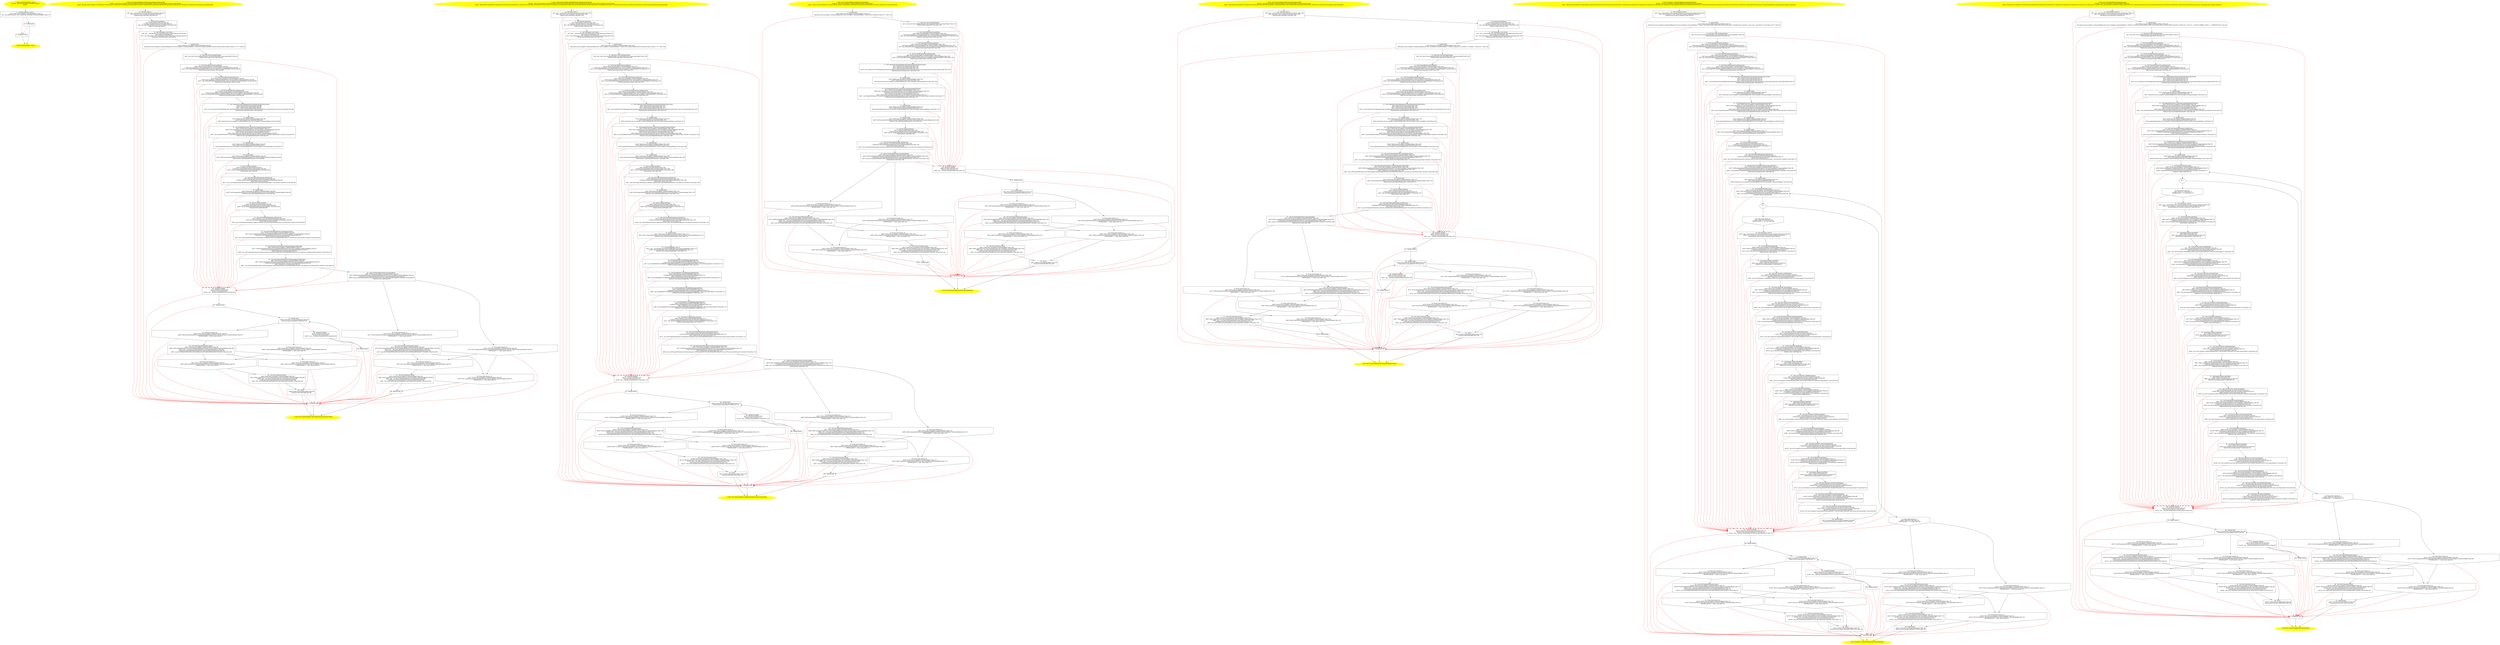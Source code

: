 /* @generated */
digraph cfg {
"com.stn.helpers.CommentsHelper.<init>().dd9075789d478ddc5ef6b661e5968d1f_1" [label="1: Start CommentsHelper.<init>()\nFormals:  this:com.stn.helpers.CommentsHelper*\nLocals:  \n  " color=yellow style=filled]
	

	 "com.stn.helpers.CommentsHelper.<init>().dd9075789d478ddc5ef6b661e5968d1f_1" -> "com.stn.helpers.CommentsHelper.<init>().dd9075789d478ddc5ef6b661e5968d1f_4" ;
"com.stn.helpers.CommentsHelper.<init>().dd9075789d478ddc5ef6b661e5968d1f_2" [label="2: Exit CommentsHelper.<init>() \n  " color=yellow style=filled]
	

"com.stn.helpers.CommentsHelper.<init>().dd9075789d478ddc5ef6b661e5968d1f_3" [label="3:  exceptions sink \n  " shape="box"]
	

	 "com.stn.helpers.CommentsHelper.<init>().dd9075789d478ddc5ef6b661e5968d1f_3" -> "com.stn.helpers.CommentsHelper.<init>().dd9075789d478ddc5ef6b661e5968d1f_2" ;
"com.stn.helpers.CommentsHelper.<init>().dd9075789d478ddc5ef6b661e5968d1f_4" [label="4:  Call DBConnection.<init>() \n   n$0=*&this:com.stn.helpers.CommentsHelper* [line 11]\n  n$1=_fun_DBConnection.<init>()(n$0:com.stn.helpers.CommentsHelper*) [line 11]\n " shape="box"]
	

	 "com.stn.helpers.CommentsHelper.<init>().dd9075789d478ddc5ef6b661e5968d1f_4" -> "com.stn.helpers.CommentsHelper.<init>().dd9075789d478ddc5ef6b661e5968d1f_5" ;
	 "com.stn.helpers.CommentsHelper.<init>().dd9075789d478ddc5ef6b661e5968d1f_4" -> "com.stn.helpers.CommentsHelper.<init>().dd9075789d478ddc5ef6b661e5968d1f_3" [color="red" ];
"com.stn.helpers.CommentsHelper.<init>().dd9075789d478ddc5ef6b661e5968d1f_5" [label="5:  method_body \n  " shape="box"]
	

	 "com.stn.helpers.CommentsHelper.<init>().dd9075789d478ddc5ef6b661e5968d1f_5" -> "com.stn.helpers.CommentsHelper.<init>().dd9075789d478ddc5ef6b661e5968d1f_2" ;
	 "com.stn.helpers.CommentsHelper.<init>().dd9075789d478ddc5ef6b661e5968d1f_5" -> "com.stn.helpers.CommentsHelper.<init>().dd9075789d478ddc5ef6b661e5968d1f_3" [color="red" ];
"com.stn.helpers.CommentsHelper.addComment(java.lang.Integer,java.lang.Integer,java.lang.String):void.9d6a149ebeda1a962c80020b559a39b7_1" [label="1: Start void CommentsHelper.addComment(Integer,Integer,String)\nFormals:  this:com.stn.helpers.CommentsHelper* idPost:java.lang.Integer* idUser:java.lang.Integer* body:java.lang.String*\nLocals:  $bcvar5:void CatchVar175:void $irvar12:void $irvar11:void $irvar10:void $irvar9:void $irvar8:void $irvar7:void $irvar6:void $irvar5:void $irvar4:void $irvar3:void $irvar2:void $irvar1:void $irvar0:void date:java.sql.Timestamp* \n  " color=yellow style=filled]
	

	 "com.stn.helpers.CommentsHelper.addComment(java.lang.Integer,java.lang.Integer,java.lang.String):void.9d6a149ebeda1a962c80020b559a39b7_1" -> "com.stn.helpers.CommentsHelper.addComment(java.lang.Integer,java.lang.Integer,java.lang.String):void.9d6a149ebeda1a962c80020b559a39b7_4" ;
"com.stn.helpers.CommentsHelper.addComment(java.lang.Integer,java.lang.Integer,java.lang.String):void.9d6a149ebeda1a962c80020b559a39b7_2" [label="2: Exit void CommentsHelper.addComment(Integer,Integer,String) \n  " color=yellow style=filled]
	

"com.stn.helpers.CommentsHelper.addComment(java.lang.Integer,java.lang.Integer,java.lang.String):void.9d6a149ebeda1a962c80020b559a39b7_3" [label="3:  exceptions sink \n  " shape="box"]
	

	 "com.stn.helpers.CommentsHelper.addComment(java.lang.Integer,java.lang.Integer,java.lang.String):void.9d6a149ebeda1a962c80020b559a39b7_3" -> "com.stn.helpers.CommentsHelper.addComment(java.lang.Integer,java.lang.Integer,java.lang.String):void.9d6a149ebeda1a962c80020b559a39b7_2" ;
"com.stn.helpers.CommentsHelper.addComment(java.lang.Integer,java.lang.Integer,java.lang.String):void.9d6a149ebeda1a962c80020b559a39b7_4" [label="4:  Call Date.<init>() \n   n$0=_fun___new(sizeof(t=java.util.Date):java.util.Date*) [line 82]\n  n$1=_fun_Date.<init>()(n$0:java.util.Date*) [line 82]\n  *&$irvar0:java.util.Date*=n$0 [line 82]\n " shape="box"]
	

	 "com.stn.helpers.CommentsHelper.addComment(java.lang.Integer,java.lang.Integer,java.lang.String):void.9d6a149ebeda1a962c80020b559a39b7_4" -> "com.stn.helpers.CommentsHelper.addComment(java.lang.Integer,java.lang.Integer,java.lang.String):void.9d6a149ebeda1a962c80020b559a39b7_5" ;
	 "com.stn.helpers.CommentsHelper.addComment(java.lang.Integer,java.lang.Integer,java.lang.String):void.9d6a149ebeda1a962c80020b559a39b7_4" -> "com.stn.helpers.CommentsHelper.addComment(java.lang.Integer,java.lang.Integer,java.lang.String):void.9d6a149ebeda1a962c80020b559a39b7_3" [color="red" ];
"com.stn.helpers.CommentsHelper.addComment(java.lang.Integer,java.lang.Integer,java.lang.String):void.9d6a149ebeda1a962c80020b559a39b7_5" [label="5:  Call long Date.getTime() \n   n$2=*&$irvar0:java.util.Date* [line 82]\n  _=*n$2:java.util.Date*(root java.util.Date) [line 82]\n  n$4=_fun_long Date.getTime()(n$2:java.util.Date*) virtual [line 82]\n  *&$irvar1:long=n$4 [line 82]\n " shape="box"]
	

	 "com.stn.helpers.CommentsHelper.addComment(java.lang.Integer,java.lang.Integer,java.lang.String):void.9d6a149ebeda1a962c80020b559a39b7_5" -> "com.stn.helpers.CommentsHelper.addComment(java.lang.Integer,java.lang.Integer,java.lang.String):void.9d6a149ebeda1a962c80020b559a39b7_6" ;
	 "com.stn.helpers.CommentsHelper.addComment(java.lang.Integer,java.lang.Integer,java.lang.String):void.9d6a149ebeda1a962c80020b559a39b7_5" -> "com.stn.helpers.CommentsHelper.addComment(java.lang.Integer,java.lang.Integer,java.lang.String):void.9d6a149ebeda1a962c80020b559a39b7_3" [color="red" ];
"com.stn.helpers.CommentsHelper.addComment(java.lang.Integer,java.lang.Integer,java.lang.String):void.9d6a149ebeda1a962c80020b559a39b7_6" [label="6:  Call Timestamp.<init>(long) \n   n$5=_fun___new(sizeof(t=java.sql.Timestamp):java.sql.Timestamp*) [line 82]\n  n$6=*&$irvar1:long [line 82]\n  n$7=_fun_Timestamp.<init>(long)(n$5:java.sql.Timestamp*,n$6:long) [line 82]\n  *&date:java.sql.Timestamp*=n$5 [line 82]\n " shape="box"]
	

	 "com.stn.helpers.CommentsHelper.addComment(java.lang.Integer,java.lang.Integer,java.lang.String):void.9d6a149ebeda1a962c80020b559a39b7_6" -> "com.stn.helpers.CommentsHelper.addComment(java.lang.Integer,java.lang.Integer,java.lang.String):void.9d6a149ebeda1a962c80020b559a39b7_7" ;
	 "com.stn.helpers.CommentsHelper.addComment(java.lang.Integer,java.lang.Integer,java.lang.String):void.9d6a149ebeda1a962c80020b559a39b7_6" -> "com.stn.helpers.CommentsHelper.addComment(java.lang.Integer,java.lang.Integer,java.lang.String):void.9d6a149ebeda1a962c80020b559a39b7_3" [color="red" ];
"com.stn.helpers.CommentsHelper.addComment(java.lang.Integer,java.lang.Integer,java.lang.String):void.9d6a149ebeda1a962c80020b559a39b7_7" [label="7:  method_body \n   n$8=*&this:com.stn.helpers.CommentsHelper* [line 83]\n  *n$8.query:com.stn.helpers.CommentsHelper(root com.stn.helpers.CommentsHelper)=\"Insert into comments(IdPost,IdUser,Continut,Data,LastEdit) values(?,?,?,?,?)\" [line 83]\n " shape="box"]
	

	 "com.stn.helpers.CommentsHelper.addComment(java.lang.Integer,java.lang.Integer,java.lang.String):void.9d6a149ebeda1a962c80020b559a39b7_7" -> "com.stn.helpers.CommentsHelper.addComment(java.lang.Integer,java.lang.Integer,java.lang.String):void.9d6a149ebeda1a962c80020b559a39b7_8" ;
	 "com.stn.helpers.CommentsHelper.addComment(java.lang.Integer,java.lang.Integer,java.lang.String):void.9d6a149ebeda1a962c80020b559a39b7_7" -> "com.stn.helpers.CommentsHelper.addComment(java.lang.Integer,java.lang.Integer,java.lang.String):void.9d6a149ebeda1a962c80020b559a39b7_3" [color="red" ];
"com.stn.helpers.CommentsHelper.addComment(java.lang.Integer,java.lang.Integer,java.lang.String):void.9d6a149ebeda1a962c80020b559a39b7_8" [label="8:  Call Class Class.forName(String) \n   n$9=_fun_Class Class.forName(String)(\"com.mysql.jdbc.Driver\":java.lang.Object*) [line 85]\n  *&$irvar2:java.lang.Class*=n$9 [line 85]\n " shape="box"]
	

	 "com.stn.helpers.CommentsHelper.addComment(java.lang.Integer,java.lang.Integer,java.lang.String):void.9d6a149ebeda1a962c80020b559a39b7_8" -> "com.stn.helpers.CommentsHelper.addComment(java.lang.Integer,java.lang.Integer,java.lang.String):void.9d6a149ebeda1a962c80020b559a39b7_9" ;
	 "com.stn.helpers.CommentsHelper.addComment(java.lang.Integer,java.lang.Integer,java.lang.String):void.9d6a149ebeda1a962c80020b559a39b7_8" -> "com.stn.helpers.CommentsHelper.addComment(java.lang.Integer,java.lang.Integer,java.lang.String):void.9d6a149ebeda1a962c80020b559a39b7_42" [color="red" ];
"com.stn.helpers.CommentsHelper.addComment(java.lang.Integer,java.lang.Integer,java.lang.String):void.9d6a149ebeda1a962c80020b559a39b7_9" [label="9:  Call String DBConnection.getHost() \n   n$10=*&this:com.stn.helpers.CommentsHelper* [line 86]\n  _=*n$10:com.stn.helpers.CommentsHelper*(root com.stn.helpers.CommentsHelper) [line 86]\n  n$12=_fun_String DBConnection.getHost()(n$10:com.stn.helpers.CommentsHelper*) virtual [line 86]\n  *&$irvar3:java.lang.String*=n$12 [line 86]\n " shape="box"]
	

	 "com.stn.helpers.CommentsHelper.addComment(java.lang.Integer,java.lang.Integer,java.lang.String):void.9d6a149ebeda1a962c80020b559a39b7_9" -> "com.stn.helpers.CommentsHelper.addComment(java.lang.Integer,java.lang.Integer,java.lang.String):void.9d6a149ebeda1a962c80020b559a39b7_10" ;
	 "com.stn.helpers.CommentsHelper.addComment(java.lang.Integer,java.lang.Integer,java.lang.String):void.9d6a149ebeda1a962c80020b559a39b7_9" -> "com.stn.helpers.CommentsHelper.addComment(java.lang.Integer,java.lang.Integer,java.lang.String):void.9d6a149ebeda1a962c80020b559a39b7_42" [color="red" ];
"com.stn.helpers.CommentsHelper.addComment(java.lang.Integer,java.lang.Integer,java.lang.String):void.9d6a149ebeda1a962c80020b559a39b7_10" [label="10:  Call String DBConnection.getUser() \n   n$13=*&this:com.stn.helpers.CommentsHelper* [line 86]\n  _=*n$13:com.stn.helpers.CommentsHelper*(root com.stn.helpers.CommentsHelper) [line 86]\n  n$15=_fun_String DBConnection.getUser()(n$13:com.stn.helpers.CommentsHelper*) virtual [line 86]\n  *&$irvar4:java.lang.String*=n$15 [line 86]\n " shape="box"]
	

	 "com.stn.helpers.CommentsHelper.addComment(java.lang.Integer,java.lang.Integer,java.lang.String):void.9d6a149ebeda1a962c80020b559a39b7_10" -> "com.stn.helpers.CommentsHelper.addComment(java.lang.Integer,java.lang.Integer,java.lang.String):void.9d6a149ebeda1a962c80020b559a39b7_11" ;
	 "com.stn.helpers.CommentsHelper.addComment(java.lang.Integer,java.lang.Integer,java.lang.String):void.9d6a149ebeda1a962c80020b559a39b7_10" -> "com.stn.helpers.CommentsHelper.addComment(java.lang.Integer,java.lang.Integer,java.lang.String):void.9d6a149ebeda1a962c80020b559a39b7_42" [color="red" ];
"com.stn.helpers.CommentsHelper.addComment(java.lang.Integer,java.lang.Integer,java.lang.String):void.9d6a149ebeda1a962c80020b559a39b7_11" [label="11:  Call String DBConnection.getPassword() \n   n$16=*&this:com.stn.helpers.CommentsHelper* [line 86]\n  _=*n$16:com.stn.helpers.CommentsHelper*(root com.stn.helpers.CommentsHelper) [line 86]\n  n$18=_fun_String DBConnection.getPassword()(n$16:com.stn.helpers.CommentsHelper*) virtual [line 86]\n  *&$irvar5:java.lang.String*=n$18 [line 86]\n " shape="box"]
	

	 "com.stn.helpers.CommentsHelper.addComment(java.lang.Integer,java.lang.Integer,java.lang.String):void.9d6a149ebeda1a962c80020b559a39b7_11" -> "com.stn.helpers.CommentsHelper.addComment(java.lang.Integer,java.lang.Integer,java.lang.String):void.9d6a149ebeda1a962c80020b559a39b7_12" ;
	 "com.stn.helpers.CommentsHelper.addComment(java.lang.Integer,java.lang.Integer,java.lang.String):void.9d6a149ebeda1a962c80020b559a39b7_11" -> "com.stn.helpers.CommentsHelper.addComment(java.lang.Integer,java.lang.Integer,java.lang.String):void.9d6a149ebeda1a962c80020b559a39b7_42" [color="red" ];
"com.stn.helpers.CommentsHelper.addComment(java.lang.Integer,java.lang.Integer,java.lang.String):void.9d6a149ebeda1a962c80020b559a39b7_12" [label="12:  Call Connection DriverManager.getConnection(String,String,String) \n   n$19=*&$irvar3:java.lang.String* [line 86]\n  n$20=*&$irvar4:java.lang.String* [line 86]\n  n$21=*&$irvar5:java.lang.String* [line 86]\n  n$22=_fun_Connection DriverManager.getConnection(String,String,String)(n$19:java.lang.String*,n$20:java.lang.String*,n$21:java.lang.String*) [line 86]\n  *&$irvar6:java.sql.Connection*=n$22 [line 86]\n " shape="box"]
	

	 "com.stn.helpers.CommentsHelper.addComment(java.lang.Integer,java.lang.Integer,java.lang.String):void.9d6a149ebeda1a962c80020b559a39b7_12" -> "com.stn.helpers.CommentsHelper.addComment(java.lang.Integer,java.lang.Integer,java.lang.String):void.9d6a149ebeda1a962c80020b559a39b7_13" ;
	 "com.stn.helpers.CommentsHelper.addComment(java.lang.Integer,java.lang.Integer,java.lang.String):void.9d6a149ebeda1a962c80020b559a39b7_12" -> "com.stn.helpers.CommentsHelper.addComment(java.lang.Integer,java.lang.Integer,java.lang.String):void.9d6a149ebeda1a962c80020b559a39b7_42" [color="red" ];
"com.stn.helpers.CommentsHelper.addComment(java.lang.Integer,java.lang.Integer,java.lang.String):void.9d6a149ebeda1a962c80020b559a39b7_13" [label="13:  method_body \n   n$23=*&this:com.stn.helpers.CommentsHelper* [line 86]\n  n$24=*&$irvar6:java.sql.Connection* [line 86]\n  *n$23.connection:com.stn.helpers.CommentsHelper(root com.stn.helpers.CommentsHelper)=n$24 [line 86]\n " shape="box"]
	

	 "com.stn.helpers.CommentsHelper.addComment(java.lang.Integer,java.lang.Integer,java.lang.String):void.9d6a149ebeda1a962c80020b559a39b7_13" -> "com.stn.helpers.CommentsHelper.addComment(java.lang.Integer,java.lang.Integer,java.lang.String):void.9d6a149ebeda1a962c80020b559a39b7_14" ;
	 "com.stn.helpers.CommentsHelper.addComment(java.lang.Integer,java.lang.Integer,java.lang.String):void.9d6a149ebeda1a962c80020b559a39b7_13" -> "com.stn.helpers.CommentsHelper.addComment(java.lang.Integer,java.lang.Integer,java.lang.String):void.9d6a149ebeda1a962c80020b559a39b7_42" [color="red" ];
"com.stn.helpers.CommentsHelper.addComment(java.lang.Integer,java.lang.Integer,java.lang.String):void.9d6a149ebeda1a962c80020b559a39b7_14" [label="14:  Call PreparedStatement Connection.prepareStatement(String) \n   n$25=*&this:com.stn.helpers.CommentsHelper* [line 87]\n  n$26=*n$25.connection:java.sql.Connection*(root com.stn.helpers.CommentsHelper) [line 87]\n  _=*n$26:java.sql.Connection*(root java.sql.Connection) [line 87]\n  n$28=*&this:com.stn.helpers.CommentsHelper* [line 87]\n  n$29=*n$28.query:java.lang.String*(root com.stn.helpers.CommentsHelper) [line 87]\n  n$30=_fun_PreparedStatement Connection.prepareStatement(String)(n$26:java.sql.Connection*,n$29:java.lang.String*) interface virtual [line 87]\n  *&$irvar7:java.sql.PreparedStatement*=n$30 [line 87]\n " shape="box"]
	

	 "com.stn.helpers.CommentsHelper.addComment(java.lang.Integer,java.lang.Integer,java.lang.String):void.9d6a149ebeda1a962c80020b559a39b7_14" -> "com.stn.helpers.CommentsHelper.addComment(java.lang.Integer,java.lang.Integer,java.lang.String):void.9d6a149ebeda1a962c80020b559a39b7_15" ;
	 "com.stn.helpers.CommentsHelper.addComment(java.lang.Integer,java.lang.Integer,java.lang.String):void.9d6a149ebeda1a962c80020b559a39b7_14" -> "com.stn.helpers.CommentsHelper.addComment(java.lang.Integer,java.lang.Integer,java.lang.String):void.9d6a149ebeda1a962c80020b559a39b7_42" [color="red" ];
"com.stn.helpers.CommentsHelper.addComment(java.lang.Integer,java.lang.Integer,java.lang.String):void.9d6a149ebeda1a962c80020b559a39b7_15" [label="15:  method_body \n   n$31=*&this:com.stn.helpers.CommentsHelper* [line 87]\n  n$32=*&$irvar7:java.sql.PreparedStatement* [line 87]\n  *n$31.preparedStatement:com.stn.helpers.CommentsHelper(root com.stn.helpers.CommentsHelper)=n$32 [line 87]\n " shape="box"]
	

	 "com.stn.helpers.CommentsHelper.addComment(java.lang.Integer,java.lang.Integer,java.lang.String):void.9d6a149ebeda1a962c80020b559a39b7_15" -> "com.stn.helpers.CommentsHelper.addComment(java.lang.Integer,java.lang.Integer,java.lang.String):void.9d6a149ebeda1a962c80020b559a39b7_16" ;
	 "com.stn.helpers.CommentsHelper.addComment(java.lang.Integer,java.lang.Integer,java.lang.String):void.9d6a149ebeda1a962c80020b559a39b7_15" -> "com.stn.helpers.CommentsHelper.addComment(java.lang.Integer,java.lang.Integer,java.lang.String):void.9d6a149ebeda1a962c80020b559a39b7_42" [color="red" ];
"com.stn.helpers.CommentsHelper.addComment(java.lang.Integer,java.lang.Integer,java.lang.String):void.9d6a149ebeda1a962c80020b559a39b7_16" [label="16:  method_body \n   n$33=*&this:com.stn.helpers.CommentsHelper* [line 88]\n  n$34=*n$33.preparedStatement:java.sql.PreparedStatement*(root com.stn.helpers.CommentsHelper) [line 88]\n  *&$irvar9:java.sql.PreparedStatement*=n$34 [line 88]\n " shape="box"]
	

	 "com.stn.helpers.CommentsHelper.addComment(java.lang.Integer,java.lang.Integer,java.lang.String):void.9d6a149ebeda1a962c80020b559a39b7_16" -> "com.stn.helpers.CommentsHelper.addComment(java.lang.Integer,java.lang.Integer,java.lang.String):void.9d6a149ebeda1a962c80020b559a39b7_17" ;
	 "com.stn.helpers.CommentsHelper.addComment(java.lang.Integer,java.lang.Integer,java.lang.String):void.9d6a149ebeda1a962c80020b559a39b7_16" -> "com.stn.helpers.CommentsHelper.addComment(java.lang.Integer,java.lang.Integer,java.lang.String):void.9d6a149ebeda1a962c80020b559a39b7_42" [color="red" ];
"com.stn.helpers.CommentsHelper.addComment(java.lang.Integer,java.lang.Integer,java.lang.String):void.9d6a149ebeda1a962c80020b559a39b7_17" [label="17:  Call int Integer.intValue() \n   n$35=*&idPost:java.lang.Integer* [line 88]\n  _=*n$35:java.lang.Integer*(root java.lang.Integer) [line 88]\n  n$37=_fun_int Integer.intValue()(n$35:java.lang.Integer*) virtual [line 88]\n  *&$irvar8:int=n$37 [line 88]\n " shape="box"]
	

	 "com.stn.helpers.CommentsHelper.addComment(java.lang.Integer,java.lang.Integer,java.lang.String):void.9d6a149ebeda1a962c80020b559a39b7_17" -> "com.stn.helpers.CommentsHelper.addComment(java.lang.Integer,java.lang.Integer,java.lang.String):void.9d6a149ebeda1a962c80020b559a39b7_18" ;
	 "com.stn.helpers.CommentsHelper.addComment(java.lang.Integer,java.lang.Integer,java.lang.String):void.9d6a149ebeda1a962c80020b559a39b7_17" -> "com.stn.helpers.CommentsHelper.addComment(java.lang.Integer,java.lang.Integer,java.lang.String):void.9d6a149ebeda1a962c80020b559a39b7_42" [color="red" ];
"com.stn.helpers.CommentsHelper.addComment(java.lang.Integer,java.lang.Integer,java.lang.String):void.9d6a149ebeda1a962c80020b559a39b7_18" [label="18:  Call void PreparedStatement.setInt(int,int) \n   n$38=*&$irvar9:java.sql.PreparedStatement* [line 88]\n  _=*n$38:java.sql.PreparedStatement*(root java.sql.PreparedStatement) [line 88]\n  n$40=*&$irvar8:int [line 88]\n  n$41=_fun_void PreparedStatement.setInt(int,int)(n$38:java.sql.PreparedStatement*,1:int,n$40:int) interface virtual [line 88]\n " shape="box"]
	

	 "com.stn.helpers.CommentsHelper.addComment(java.lang.Integer,java.lang.Integer,java.lang.String):void.9d6a149ebeda1a962c80020b559a39b7_18" -> "com.stn.helpers.CommentsHelper.addComment(java.lang.Integer,java.lang.Integer,java.lang.String):void.9d6a149ebeda1a962c80020b559a39b7_19" ;
	 "com.stn.helpers.CommentsHelper.addComment(java.lang.Integer,java.lang.Integer,java.lang.String):void.9d6a149ebeda1a962c80020b559a39b7_18" -> "com.stn.helpers.CommentsHelper.addComment(java.lang.Integer,java.lang.Integer,java.lang.String):void.9d6a149ebeda1a962c80020b559a39b7_42" [color="red" ];
"com.stn.helpers.CommentsHelper.addComment(java.lang.Integer,java.lang.Integer,java.lang.String):void.9d6a149ebeda1a962c80020b559a39b7_19" [label="19:  method_body \n   n$42=*&this:com.stn.helpers.CommentsHelper* [line 89]\n  n$43=*n$42.preparedStatement:java.sql.PreparedStatement*(root com.stn.helpers.CommentsHelper) [line 89]\n  *&$irvar11:java.sql.PreparedStatement*=n$43 [line 89]\n " shape="box"]
	

	 "com.stn.helpers.CommentsHelper.addComment(java.lang.Integer,java.lang.Integer,java.lang.String):void.9d6a149ebeda1a962c80020b559a39b7_19" -> "com.stn.helpers.CommentsHelper.addComment(java.lang.Integer,java.lang.Integer,java.lang.String):void.9d6a149ebeda1a962c80020b559a39b7_20" ;
	 "com.stn.helpers.CommentsHelper.addComment(java.lang.Integer,java.lang.Integer,java.lang.String):void.9d6a149ebeda1a962c80020b559a39b7_19" -> "com.stn.helpers.CommentsHelper.addComment(java.lang.Integer,java.lang.Integer,java.lang.String):void.9d6a149ebeda1a962c80020b559a39b7_42" [color="red" ];
"com.stn.helpers.CommentsHelper.addComment(java.lang.Integer,java.lang.Integer,java.lang.String):void.9d6a149ebeda1a962c80020b559a39b7_20" [label="20:  Call int Integer.intValue() \n   n$44=*&idUser:java.lang.Integer* [line 89]\n  _=*n$44:java.lang.Integer*(root java.lang.Integer) [line 89]\n  n$46=_fun_int Integer.intValue()(n$44:java.lang.Integer*) virtual [line 89]\n  *&$irvar10:int=n$46 [line 89]\n " shape="box"]
	

	 "com.stn.helpers.CommentsHelper.addComment(java.lang.Integer,java.lang.Integer,java.lang.String):void.9d6a149ebeda1a962c80020b559a39b7_20" -> "com.stn.helpers.CommentsHelper.addComment(java.lang.Integer,java.lang.Integer,java.lang.String):void.9d6a149ebeda1a962c80020b559a39b7_21" ;
	 "com.stn.helpers.CommentsHelper.addComment(java.lang.Integer,java.lang.Integer,java.lang.String):void.9d6a149ebeda1a962c80020b559a39b7_20" -> "com.stn.helpers.CommentsHelper.addComment(java.lang.Integer,java.lang.Integer,java.lang.String):void.9d6a149ebeda1a962c80020b559a39b7_42" [color="red" ];
"com.stn.helpers.CommentsHelper.addComment(java.lang.Integer,java.lang.Integer,java.lang.String):void.9d6a149ebeda1a962c80020b559a39b7_21" [label="21:  Call void PreparedStatement.setInt(int,int) \n   n$47=*&$irvar11:java.sql.PreparedStatement* [line 89]\n  _=*n$47:java.sql.PreparedStatement*(root java.sql.PreparedStatement) [line 89]\n  n$49=*&$irvar10:int [line 89]\n  n$50=_fun_void PreparedStatement.setInt(int,int)(n$47:java.sql.PreparedStatement*,2:int,n$49:int) interface virtual [line 89]\n " shape="box"]
	

	 "com.stn.helpers.CommentsHelper.addComment(java.lang.Integer,java.lang.Integer,java.lang.String):void.9d6a149ebeda1a962c80020b559a39b7_21" -> "com.stn.helpers.CommentsHelper.addComment(java.lang.Integer,java.lang.Integer,java.lang.String):void.9d6a149ebeda1a962c80020b559a39b7_22" ;
	 "com.stn.helpers.CommentsHelper.addComment(java.lang.Integer,java.lang.Integer,java.lang.String):void.9d6a149ebeda1a962c80020b559a39b7_21" -> "com.stn.helpers.CommentsHelper.addComment(java.lang.Integer,java.lang.Integer,java.lang.String):void.9d6a149ebeda1a962c80020b559a39b7_42" [color="red" ];
"com.stn.helpers.CommentsHelper.addComment(java.lang.Integer,java.lang.Integer,java.lang.String):void.9d6a149ebeda1a962c80020b559a39b7_22" [label="22:  Call void PreparedStatement.setString(int,String) \n   n$51=*&this:com.stn.helpers.CommentsHelper* [line 90]\n  n$52=*n$51.preparedStatement:java.sql.PreparedStatement*(root com.stn.helpers.CommentsHelper) [line 90]\n  _=*n$52:java.sql.PreparedStatement*(root java.sql.PreparedStatement) [line 90]\n  n$54=*&body:java.lang.String* [line 90]\n  n$55=_fun_void PreparedStatement.setString(int,String)(n$52:java.sql.PreparedStatement*,3:int,n$54:java.lang.String*) interface virtual [line 90]\n " shape="box"]
	

	 "com.stn.helpers.CommentsHelper.addComment(java.lang.Integer,java.lang.Integer,java.lang.String):void.9d6a149ebeda1a962c80020b559a39b7_22" -> "com.stn.helpers.CommentsHelper.addComment(java.lang.Integer,java.lang.Integer,java.lang.String):void.9d6a149ebeda1a962c80020b559a39b7_23" ;
	 "com.stn.helpers.CommentsHelper.addComment(java.lang.Integer,java.lang.Integer,java.lang.String):void.9d6a149ebeda1a962c80020b559a39b7_22" -> "com.stn.helpers.CommentsHelper.addComment(java.lang.Integer,java.lang.Integer,java.lang.String):void.9d6a149ebeda1a962c80020b559a39b7_42" [color="red" ];
"com.stn.helpers.CommentsHelper.addComment(java.lang.Integer,java.lang.Integer,java.lang.String):void.9d6a149ebeda1a962c80020b559a39b7_23" [label="23:  Call void PreparedStatement.setTimestamp(int,Timestamp) \n   n$56=*&this:com.stn.helpers.CommentsHelper* [line 91]\n  n$57=*n$56.preparedStatement:java.sql.PreparedStatement*(root com.stn.helpers.CommentsHelper) [line 91]\n  _=*n$57:java.sql.PreparedStatement*(root java.sql.PreparedStatement) [line 91]\n  n$59=*&date:java.sql.Timestamp* [line 91]\n  n$60=_fun_void PreparedStatement.setTimestamp(int,Timestamp)(n$57:java.sql.PreparedStatement*,4:int,n$59:java.sql.Timestamp*) interface virtual [line 91]\n " shape="box"]
	

	 "com.stn.helpers.CommentsHelper.addComment(java.lang.Integer,java.lang.Integer,java.lang.String):void.9d6a149ebeda1a962c80020b559a39b7_23" -> "com.stn.helpers.CommentsHelper.addComment(java.lang.Integer,java.lang.Integer,java.lang.String):void.9d6a149ebeda1a962c80020b559a39b7_24" ;
	 "com.stn.helpers.CommentsHelper.addComment(java.lang.Integer,java.lang.Integer,java.lang.String):void.9d6a149ebeda1a962c80020b559a39b7_23" -> "com.stn.helpers.CommentsHelper.addComment(java.lang.Integer,java.lang.Integer,java.lang.String):void.9d6a149ebeda1a962c80020b559a39b7_42" [color="red" ];
"com.stn.helpers.CommentsHelper.addComment(java.lang.Integer,java.lang.Integer,java.lang.String):void.9d6a149ebeda1a962c80020b559a39b7_24" [label="24:  Call void PreparedStatement.setTimestamp(int,Timestamp) \n   n$61=*&this:com.stn.helpers.CommentsHelper* [line 92]\n  n$62=*n$61.preparedStatement:java.sql.PreparedStatement*(root com.stn.helpers.CommentsHelper) [line 92]\n  _=*n$62:java.sql.PreparedStatement*(root java.sql.PreparedStatement) [line 92]\n  n$64=*&date:java.sql.Timestamp* [line 92]\n  n$65=_fun_void PreparedStatement.setTimestamp(int,Timestamp)(n$62:java.sql.PreparedStatement*,5:int,n$64:java.sql.Timestamp*) interface virtual [line 92]\n " shape="box"]
	

	 "com.stn.helpers.CommentsHelper.addComment(java.lang.Integer,java.lang.Integer,java.lang.String):void.9d6a149ebeda1a962c80020b559a39b7_24" -> "com.stn.helpers.CommentsHelper.addComment(java.lang.Integer,java.lang.Integer,java.lang.String):void.9d6a149ebeda1a962c80020b559a39b7_25" ;
	 "com.stn.helpers.CommentsHelper.addComment(java.lang.Integer,java.lang.Integer,java.lang.String):void.9d6a149ebeda1a962c80020b559a39b7_24" -> "com.stn.helpers.CommentsHelper.addComment(java.lang.Integer,java.lang.Integer,java.lang.String):void.9d6a149ebeda1a962c80020b559a39b7_42" [color="red" ];
"com.stn.helpers.CommentsHelper.addComment(java.lang.Integer,java.lang.Integer,java.lang.String):void.9d6a149ebeda1a962c80020b559a39b7_25" [label="25:  Call int PreparedStatement.executeUpdate() \n   n$66=*&this:com.stn.helpers.CommentsHelper* [line 93]\n  n$67=*n$66.preparedStatement:java.sql.PreparedStatement*(root com.stn.helpers.CommentsHelper) [line 93]\n  _=*n$67:java.sql.PreparedStatement*(root java.sql.PreparedStatement) [line 93]\n  n$69=_fun_int PreparedStatement.executeUpdate()(n$67:java.sql.PreparedStatement*) interface virtual [line 93]\n  *&$irvar12:int=n$69 [line 93]\n " shape="box"]
	

	 "com.stn.helpers.CommentsHelper.addComment(java.lang.Integer,java.lang.Integer,java.lang.String):void.9d6a149ebeda1a962c80020b559a39b7_25" -> "com.stn.helpers.CommentsHelper.addComment(java.lang.Integer,java.lang.Integer,java.lang.String):void.9d6a149ebeda1a962c80020b559a39b7_26" ;
	 "com.stn.helpers.CommentsHelper.addComment(java.lang.Integer,java.lang.Integer,java.lang.String):void.9d6a149ebeda1a962c80020b559a39b7_25" -> "com.stn.helpers.CommentsHelper.addComment(java.lang.Integer,java.lang.Integer,java.lang.String):void.9d6a149ebeda1a962c80020b559a39b7_27" ;
	 "com.stn.helpers.CommentsHelper.addComment(java.lang.Integer,java.lang.Integer,java.lang.String):void.9d6a149ebeda1a962c80020b559a39b7_25" -> "com.stn.helpers.CommentsHelper.addComment(java.lang.Integer,java.lang.Integer,java.lang.String):void.9d6a149ebeda1a962c80020b559a39b7_42" [color="red" ];
"com.stn.helpers.CommentsHelper.addComment(java.lang.Integer,java.lang.Integer,java.lang.String):void.9d6a149ebeda1a962c80020b559a39b7_26" [label="26: Prune (true branch, if) \n   n$70=*&this:com.stn.helpers.CommentsHelper* [line 95]\n  n$71=*n$70.preparedStatement:java.sql.PreparedStatement*(root com.stn.helpers.CommentsHelper) [line 95]\n  PRUNE(!(n$71 == null), true); [line 95]\n " shape="invhouse"]
	

	 "com.stn.helpers.CommentsHelper.addComment(java.lang.Integer,java.lang.Integer,java.lang.String):void.9d6a149ebeda1a962c80020b559a39b7_26" -> "com.stn.helpers.CommentsHelper.addComment(java.lang.Integer,java.lang.Integer,java.lang.String):void.9d6a149ebeda1a962c80020b559a39b7_28" ;
	 "com.stn.helpers.CommentsHelper.addComment(java.lang.Integer,java.lang.Integer,java.lang.String):void.9d6a149ebeda1a962c80020b559a39b7_26" -> "com.stn.helpers.CommentsHelper.addComment(java.lang.Integer,java.lang.Integer,java.lang.String):void.9d6a149ebeda1a962c80020b559a39b7_3" [color="red" ];
"com.stn.helpers.CommentsHelper.addComment(java.lang.Integer,java.lang.Integer,java.lang.String):void.9d6a149ebeda1a962c80020b559a39b7_27" [label="27: Prune (false branch, if) \n   n$70=*&this:com.stn.helpers.CommentsHelper* [line 95]\n  n$71=*n$70.preparedStatement:java.sql.PreparedStatement*(root com.stn.helpers.CommentsHelper) [line 95]\n  PRUNE((n$71 == null), false); [line 95]\n " shape="invhouse"]
	

	 "com.stn.helpers.CommentsHelper.addComment(java.lang.Integer,java.lang.Integer,java.lang.String):void.9d6a149ebeda1a962c80020b559a39b7_27" -> "com.stn.helpers.CommentsHelper.addComment(java.lang.Integer,java.lang.Integer,java.lang.String):void.9d6a149ebeda1a962c80020b559a39b7_29" ;
	 "com.stn.helpers.CommentsHelper.addComment(java.lang.Integer,java.lang.Integer,java.lang.String):void.9d6a149ebeda1a962c80020b559a39b7_27" -> "com.stn.helpers.CommentsHelper.addComment(java.lang.Integer,java.lang.Integer,java.lang.String):void.9d6a149ebeda1a962c80020b559a39b7_30" ;
	 "com.stn.helpers.CommentsHelper.addComment(java.lang.Integer,java.lang.Integer,java.lang.String):void.9d6a149ebeda1a962c80020b559a39b7_27" -> "com.stn.helpers.CommentsHelper.addComment(java.lang.Integer,java.lang.Integer,java.lang.String):void.9d6a149ebeda1a962c80020b559a39b7_3" [color="red" ];
"com.stn.helpers.CommentsHelper.addComment(java.lang.Integer,java.lang.Integer,java.lang.String):void.9d6a149ebeda1a962c80020b559a39b7_28" [label="28:  Call void PreparedStatement.close() \n   n$72=*&this:com.stn.helpers.CommentsHelper* [line 96]\n  n$73=*n$72.preparedStatement:java.sql.PreparedStatement*(root com.stn.helpers.CommentsHelper) [line 96]\n  n$76=_fun___set_mem_attribute(n$73:java.sql.PreparedStatement*) [line 96]\n  _=*n$73:java.sql.PreparedStatement*(root java.sql.PreparedStatement) [line 96]\n  n$75=_fun_void PreparedStatement.close()(n$73:java.sql.PreparedStatement*) interface virtual [line 96]\n " shape="box"]
	

	 "com.stn.helpers.CommentsHelper.addComment(java.lang.Integer,java.lang.Integer,java.lang.String):void.9d6a149ebeda1a962c80020b559a39b7_28" -> "com.stn.helpers.CommentsHelper.addComment(java.lang.Integer,java.lang.Integer,java.lang.String):void.9d6a149ebeda1a962c80020b559a39b7_29" ;
	 "com.stn.helpers.CommentsHelper.addComment(java.lang.Integer,java.lang.Integer,java.lang.String):void.9d6a149ebeda1a962c80020b559a39b7_28" -> "com.stn.helpers.CommentsHelper.addComment(java.lang.Integer,java.lang.Integer,java.lang.String):void.9d6a149ebeda1a962c80020b559a39b7_30" ;
	 "com.stn.helpers.CommentsHelper.addComment(java.lang.Integer,java.lang.Integer,java.lang.String):void.9d6a149ebeda1a962c80020b559a39b7_28" -> "com.stn.helpers.CommentsHelper.addComment(java.lang.Integer,java.lang.Integer,java.lang.String):void.9d6a149ebeda1a962c80020b559a39b7_3" [color="red" ];
"com.stn.helpers.CommentsHelper.addComment(java.lang.Integer,java.lang.Integer,java.lang.String):void.9d6a149ebeda1a962c80020b559a39b7_29" [label="29: Prune (true branch, if) \n   n$77=*&this:com.stn.helpers.CommentsHelper* [line 97]\n  n$78=*n$77.connection:java.sql.Connection*(root com.stn.helpers.CommentsHelper) [line 97]\n  PRUNE(!(n$78 == null), true); [line 97]\n " shape="invhouse"]
	

	 "com.stn.helpers.CommentsHelper.addComment(java.lang.Integer,java.lang.Integer,java.lang.String):void.9d6a149ebeda1a962c80020b559a39b7_29" -> "com.stn.helpers.CommentsHelper.addComment(java.lang.Integer,java.lang.Integer,java.lang.String):void.9d6a149ebeda1a962c80020b559a39b7_31" ;
	 "com.stn.helpers.CommentsHelper.addComment(java.lang.Integer,java.lang.Integer,java.lang.String):void.9d6a149ebeda1a962c80020b559a39b7_29" -> "com.stn.helpers.CommentsHelper.addComment(java.lang.Integer,java.lang.Integer,java.lang.String):void.9d6a149ebeda1a962c80020b559a39b7_3" [color="red" ];
"com.stn.helpers.CommentsHelper.addComment(java.lang.Integer,java.lang.Integer,java.lang.String):void.9d6a149ebeda1a962c80020b559a39b7_30" [label="30: Prune (false branch, if) \n   n$77=*&this:com.stn.helpers.CommentsHelper* [line 97]\n  n$78=*n$77.connection:java.sql.Connection*(root com.stn.helpers.CommentsHelper) [line 97]\n  PRUNE((n$78 == null), false); [line 97]\n " shape="invhouse"]
	

	 "com.stn.helpers.CommentsHelper.addComment(java.lang.Integer,java.lang.Integer,java.lang.String):void.9d6a149ebeda1a962c80020b559a39b7_30" -> "com.stn.helpers.CommentsHelper.addComment(java.lang.Integer,java.lang.Integer,java.lang.String):void.9d6a149ebeda1a962c80020b559a39b7_40" ;
	 "com.stn.helpers.CommentsHelper.addComment(java.lang.Integer,java.lang.Integer,java.lang.String):void.9d6a149ebeda1a962c80020b559a39b7_30" -> "com.stn.helpers.CommentsHelper.addComment(java.lang.Integer,java.lang.Integer,java.lang.String):void.9d6a149ebeda1a962c80020b559a39b7_3" [color="red" ];
"com.stn.helpers.CommentsHelper.addComment(java.lang.Integer,java.lang.Integer,java.lang.String):void.9d6a149ebeda1a962c80020b559a39b7_31" [label="31:  Call void Connection.close() \n   n$79=*&this:com.stn.helpers.CommentsHelper* [line 98]\n  n$80=*n$79.connection:java.sql.Connection*(root com.stn.helpers.CommentsHelper) [line 98]\n  n$83=_fun___set_mem_attribute(n$80:java.sql.Connection*) [line 98]\n  _=*n$80:java.sql.Connection*(root java.sql.Connection) [line 98]\n  n$82=_fun_void Connection.close()(n$80:java.sql.Connection*) interface virtual [line 98]\n " shape="box"]
	

	 "com.stn.helpers.CommentsHelper.addComment(java.lang.Integer,java.lang.Integer,java.lang.String):void.9d6a149ebeda1a962c80020b559a39b7_31" -> "com.stn.helpers.CommentsHelper.addComment(java.lang.Integer,java.lang.Integer,java.lang.String):void.9d6a149ebeda1a962c80020b559a39b7_40" ;
	 "com.stn.helpers.CommentsHelper.addComment(java.lang.Integer,java.lang.Integer,java.lang.String):void.9d6a149ebeda1a962c80020b559a39b7_31" -> "com.stn.helpers.CommentsHelper.addComment(java.lang.Integer,java.lang.Integer,java.lang.String):void.9d6a149ebeda1a962c80020b559a39b7_3" [color="red" ];
"com.stn.helpers.CommentsHelper.addComment(java.lang.Integer,java.lang.Integer,java.lang.String):void.9d6a149ebeda1a962c80020b559a39b7_32" [label="32:  method_body \n   n$84=*&CatchVar175:java.lang.Object* [line 95]\n  *&$bcvar5:java.lang.Object*=n$84 [line 95]\n " shape="box"]
	

	 "com.stn.helpers.CommentsHelper.addComment(java.lang.Integer,java.lang.Integer,java.lang.String):void.9d6a149ebeda1a962c80020b559a39b7_32" -> "com.stn.helpers.CommentsHelper.addComment(java.lang.Integer,java.lang.Integer,java.lang.String):void.9d6a149ebeda1a962c80020b559a39b7_33" ;
	 "com.stn.helpers.CommentsHelper.addComment(java.lang.Integer,java.lang.Integer,java.lang.String):void.9d6a149ebeda1a962c80020b559a39b7_32" -> "com.stn.helpers.CommentsHelper.addComment(java.lang.Integer,java.lang.Integer,java.lang.String):void.9d6a149ebeda1a962c80020b559a39b7_34" ;
	 "com.stn.helpers.CommentsHelper.addComment(java.lang.Integer,java.lang.Integer,java.lang.String):void.9d6a149ebeda1a962c80020b559a39b7_32" -> "com.stn.helpers.CommentsHelper.addComment(java.lang.Integer,java.lang.Integer,java.lang.String):void.9d6a149ebeda1a962c80020b559a39b7_44" [color="red" ];
"com.stn.helpers.CommentsHelper.addComment(java.lang.Integer,java.lang.Integer,java.lang.String):void.9d6a149ebeda1a962c80020b559a39b7_33" [label="33: Prune (true branch, if) \n   n$85=*&this:com.stn.helpers.CommentsHelper* [line 95]\n  n$86=*n$85.preparedStatement:java.sql.PreparedStatement*(root com.stn.helpers.CommentsHelper) [line 95]\n  PRUNE(!(n$86 == null), true); [line 95]\n " shape="invhouse"]
	

	 "com.stn.helpers.CommentsHelper.addComment(java.lang.Integer,java.lang.Integer,java.lang.String):void.9d6a149ebeda1a962c80020b559a39b7_33" -> "com.stn.helpers.CommentsHelper.addComment(java.lang.Integer,java.lang.Integer,java.lang.String):void.9d6a149ebeda1a962c80020b559a39b7_35" ;
	 "com.stn.helpers.CommentsHelper.addComment(java.lang.Integer,java.lang.Integer,java.lang.String):void.9d6a149ebeda1a962c80020b559a39b7_33" -> "com.stn.helpers.CommentsHelper.addComment(java.lang.Integer,java.lang.Integer,java.lang.String):void.9d6a149ebeda1a962c80020b559a39b7_3" [color="red" ];
"com.stn.helpers.CommentsHelper.addComment(java.lang.Integer,java.lang.Integer,java.lang.String):void.9d6a149ebeda1a962c80020b559a39b7_34" [label="34: Prune (false branch, if) \n   n$85=*&this:com.stn.helpers.CommentsHelper* [line 95]\n  n$86=*n$85.preparedStatement:java.sql.PreparedStatement*(root com.stn.helpers.CommentsHelper) [line 95]\n  PRUNE((n$86 == null), false); [line 95]\n " shape="invhouse"]
	

	 "com.stn.helpers.CommentsHelper.addComment(java.lang.Integer,java.lang.Integer,java.lang.String):void.9d6a149ebeda1a962c80020b559a39b7_34" -> "com.stn.helpers.CommentsHelper.addComment(java.lang.Integer,java.lang.Integer,java.lang.String):void.9d6a149ebeda1a962c80020b559a39b7_36" ;
	 "com.stn.helpers.CommentsHelper.addComment(java.lang.Integer,java.lang.Integer,java.lang.String):void.9d6a149ebeda1a962c80020b559a39b7_34" -> "com.stn.helpers.CommentsHelper.addComment(java.lang.Integer,java.lang.Integer,java.lang.String):void.9d6a149ebeda1a962c80020b559a39b7_37" ;
	 "com.stn.helpers.CommentsHelper.addComment(java.lang.Integer,java.lang.Integer,java.lang.String):void.9d6a149ebeda1a962c80020b559a39b7_34" -> "com.stn.helpers.CommentsHelper.addComment(java.lang.Integer,java.lang.Integer,java.lang.String):void.9d6a149ebeda1a962c80020b559a39b7_3" [color="red" ];
"com.stn.helpers.CommentsHelper.addComment(java.lang.Integer,java.lang.Integer,java.lang.String):void.9d6a149ebeda1a962c80020b559a39b7_35" [label="35:  Call void PreparedStatement.close() \n   n$87=*&this:com.stn.helpers.CommentsHelper* [line 96]\n  n$88=*n$87.preparedStatement:java.sql.PreparedStatement*(root com.stn.helpers.CommentsHelper) [line 96]\n  n$91=_fun___set_mem_attribute(n$88:java.sql.PreparedStatement*) [line 96]\n  _=*n$88:java.sql.PreparedStatement*(root java.sql.PreparedStatement) [line 96]\n  n$90=_fun_void PreparedStatement.close()(n$88:java.sql.PreparedStatement*) interface virtual [line 96]\n " shape="box"]
	

	 "com.stn.helpers.CommentsHelper.addComment(java.lang.Integer,java.lang.Integer,java.lang.String):void.9d6a149ebeda1a962c80020b559a39b7_35" -> "com.stn.helpers.CommentsHelper.addComment(java.lang.Integer,java.lang.Integer,java.lang.String):void.9d6a149ebeda1a962c80020b559a39b7_36" ;
	 "com.stn.helpers.CommentsHelper.addComment(java.lang.Integer,java.lang.Integer,java.lang.String):void.9d6a149ebeda1a962c80020b559a39b7_35" -> "com.stn.helpers.CommentsHelper.addComment(java.lang.Integer,java.lang.Integer,java.lang.String):void.9d6a149ebeda1a962c80020b559a39b7_37" ;
	 "com.stn.helpers.CommentsHelper.addComment(java.lang.Integer,java.lang.Integer,java.lang.String):void.9d6a149ebeda1a962c80020b559a39b7_35" -> "com.stn.helpers.CommentsHelper.addComment(java.lang.Integer,java.lang.Integer,java.lang.String):void.9d6a149ebeda1a962c80020b559a39b7_3" [color="red" ];
"com.stn.helpers.CommentsHelper.addComment(java.lang.Integer,java.lang.Integer,java.lang.String):void.9d6a149ebeda1a962c80020b559a39b7_36" [label="36: Prune (true branch, if) \n   n$92=*&this:com.stn.helpers.CommentsHelper* [line 97]\n  n$93=*n$92.connection:java.sql.Connection*(root com.stn.helpers.CommentsHelper) [line 97]\n  PRUNE(!(n$93 == null), true); [line 97]\n " shape="invhouse"]
	

	 "com.stn.helpers.CommentsHelper.addComment(java.lang.Integer,java.lang.Integer,java.lang.String):void.9d6a149ebeda1a962c80020b559a39b7_36" -> "com.stn.helpers.CommentsHelper.addComment(java.lang.Integer,java.lang.Integer,java.lang.String):void.9d6a149ebeda1a962c80020b559a39b7_38" ;
	 "com.stn.helpers.CommentsHelper.addComment(java.lang.Integer,java.lang.Integer,java.lang.String):void.9d6a149ebeda1a962c80020b559a39b7_36" -> "com.stn.helpers.CommentsHelper.addComment(java.lang.Integer,java.lang.Integer,java.lang.String):void.9d6a149ebeda1a962c80020b559a39b7_3" [color="red" ];
"com.stn.helpers.CommentsHelper.addComment(java.lang.Integer,java.lang.Integer,java.lang.String):void.9d6a149ebeda1a962c80020b559a39b7_37" [label="37: Prune (false branch, if) \n   n$92=*&this:com.stn.helpers.CommentsHelper* [line 97]\n  n$93=*n$92.connection:java.sql.Connection*(root com.stn.helpers.CommentsHelper) [line 97]\n  PRUNE((n$93 == null), false); [line 97]\n " shape="invhouse"]
	

	 "com.stn.helpers.CommentsHelper.addComment(java.lang.Integer,java.lang.Integer,java.lang.String):void.9d6a149ebeda1a962c80020b559a39b7_37" -> "com.stn.helpers.CommentsHelper.addComment(java.lang.Integer,java.lang.Integer,java.lang.String):void.9d6a149ebeda1a962c80020b559a39b7_39" ;
	 "com.stn.helpers.CommentsHelper.addComment(java.lang.Integer,java.lang.Integer,java.lang.String):void.9d6a149ebeda1a962c80020b559a39b7_37" -> "com.stn.helpers.CommentsHelper.addComment(java.lang.Integer,java.lang.Integer,java.lang.String):void.9d6a149ebeda1a962c80020b559a39b7_3" [color="red" ];
"com.stn.helpers.CommentsHelper.addComment(java.lang.Integer,java.lang.Integer,java.lang.String):void.9d6a149ebeda1a962c80020b559a39b7_38" [label="38:  Call void Connection.close() \n   n$94=*&this:com.stn.helpers.CommentsHelper* [line 98]\n  n$95=*n$94.connection:java.sql.Connection*(root com.stn.helpers.CommentsHelper) [line 98]\n  n$98=_fun___set_mem_attribute(n$95:java.sql.Connection*) [line 98]\n  _=*n$95:java.sql.Connection*(root java.sql.Connection) [line 98]\n  n$97=_fun_void Connection.close()(n$95:java.sql.Connection*) interface virtual [line 98]\n " shape="box"]
	

	 "com.stn.helpers.CommentsHelper.addComment(java.lang.Integer,java.lang.Integer,java.lang.String):void.9d6a149ebeda1a962c80020b559a39b7_38" -> "com.stn.helpers.CommentsHelper.addComment(java.lang.Integer,java.lang.Integer,java.lang.String):void.9d6a149ebeda1a962c80020b559a39b7_39" ;
	 "com.stn.helpers.CommentsHelper.addComment(java.lang.Integer,java.lang.Integer,java.lang.String):void.9d6a149ebeda1a962c80020b559a39b7_38" -> "com.stn.helpers.CommentsHelper.addComment(java.lang.Integer,java.lang.Integer,java.lang.String):void.9d6a149ebeda1a962c80020b559a39b7_3" [color="red" ];
"com.stn.helpers.CommentsHelper.addComment(java.lang.Integer,java.lang.Integer,java.lang.String):void.9d6a149ebeda1a962c80020b559a39b7_39" [label="39:  throw \n   n$99=*&$bcvar5:java.lang.Object* [line 99]\n  *&return:void=EXN n$99 [line 99]\n " shape="box"]
	

	 "com.stn.helpers.CommentsHelper.addComment(java.lang.Integer,java.lang.Integer,java.lang.String):void.9d6a149ebeda1a962c80020b559a39b7_39" -> "com.stn.helpers.CommentsHelper.addComment(java.lang.Integer,java.lang.Integer,java.lang.String):void.9d6a149ebeda1a962c80020b559a39b7_2" ;
	 "com.stn.helpers.CommentsHelper.addComment(java.lang.Integer,java.lang.Integer,java.lang.String):void.9d6a149ebeda1a962c80020b559a39b7_39" -> "com.stn.helpers.CommentsHelper.addComment(java.lang.Integer,java.lang.Integer,java.lang.String):void.9d6a149ebeda1a962c80020b559a39b7_3" [color="red" ];
"com.stn.helpers.CommentsHelper.addComment(java.lang.Integer,java.lang.Integer,java.lang.String):void.9d6a149ebeda1a962c80020b559a39b7_40" [label="40:  method_body \n  " shape="box"]
	

	 "com.stn.helpers.CommentsHelper.addComment(java.lang.Integer,java.lang.Integer,java.lang.String):void.9d6a149ebeda1a962c80020b559a39b7_40" -> "com.stn.helpers.CommentsHelper.addComment(java.lang.Integer,java.lang.Integer,java.lang.String):void.9d6a149ebeda1a962c80020b559a39b7_2" ;
	 "com.stn.helpers.CommentsHelper.addComment(java.lang.Integer,java.lang.Integer,java.lang.String):void.9d6a149ebeda1a962c80020b559a39b7_40" -> "com.stn.helpers.CommentsHelper.addComment(java.lang.Integer,java.lang.Integer,java.lang.String):void.9d6a149ebeda1a962c80020b559a39b7_3" [color="red" ];
"com.stn.helpers.CommentsHelper.addComment(java.lang.Integer,java.lang.Integer,java.lang.String):void.9d6a149ebeda1a962c80020b559a39b7_41" [label="41:  Finally branch \n  " shape="box"]
	

	 "com.stn.helpers.CommentsHelper.addComment(java.lang.Integer,java.lang.Integer,java.lang.String):void.9d6a149ebeda1a962c80020b559a39b7_41" -> "com.stn.helpers.CommentsHelper.addComment(java.lang.Integer,java.lang.Integer,java.lang.String):void.9d6a149ebeda1a962c80020b559a39b7_32" ;
	 "com.stn.helpers.CommentsHelper.addComment(java.lang.Integer,java.lang.Integer,java.lang.String):void.9d6a149ebeda1a962c80020b559a39b7_41" -> "com.stn.helpers.CommentsHelper.addComment(java.lang.Integer,java.lang.Integer,java.lang.String):void.9d6a149ebeda1a962c80020b559a39b7_3" [color="red" ];
"com.stn.helpers.CommentsHelper.addComment(java.lang.Integer,java.lang.Integer,java.lang.String):void.9d6a149ebeda1a962c80020b559a39b7_42" [label="42:  exception handler \n   n$100=*&return:void [line 95]\n  *&return:void=null [line 95]\n  n$101=_fun___unwrap_exception(n$100:void) [line 95]\n " shape="box"]
	

	 "com.stn.helpers.CommentsHelper.addComment(java.lang.Integer,java.lang.Integer,java.lang.String):void.9d6a149ebeda1a962c80020b559a39b7_42" -> "com.stn.helpers.CommentsHelper.addComment(java.lang.Integer,java.lang.Integer,java.lang.String):void.9d6a149ebeda1a962c80020b559a39b7_41" ;
	 "com.stn.helpers.CommentsHelper.addComment(java.lang.Integer,java.lang.Integer,java.lang.String):void.9d6a149ebeda1a962c80020b559a39b7_42" -> "com.stn.helpers.CommentsHelper.addComment(java.lang.Integer,java.lang.Integer,java.lang.String):void.9d6a149ebeda1a962c80020b559a39b7_3" [color="red" ];
"com.stn.helpers.CommentsHelper.addComment(java.lang.Integer,java.lang.Integer,java.lang.String):void.9d6a149ebeda1a962c80020b559a39b7_43" [label="43:  Finally branch \n  " shape="box"]
	

	 "com.stn.helpers.CommentsHelper.addComment(java.lang.Integer,java.lang.Integer,java.lang.String):void.9d6a149ebeda1a962c80020b559a39b7_43" -> "com.stn.helpers.CommentsHelper.addComment(java.lang.Integer,java.lang.Integer,java.lang.String):void.9d6a149ebeda1a962c80020b559a39b7_32" ;
	 "com.stn.helpers.CommentsHelper.addComment(java.lang.Integer,java.lang.Integer,java.lang.String):void.9d6a149ebeda1a962c80020b559a39b7_43" -> "com.stn.helpers.CommentsHelper.addComment(java.lang.Integer,java.lang.Integer,java.lang.String):void.9d6a149ebeda1a962c80020b559a39b7_3" [color="red" ];
"com.stn.helpers.CommentsHelper.addComment(java.lang.Integer,java.lang.Integer,java.lang.String):void.9d6a149ebeda1a962c80020b559a39b7_44" [label="44:  exception handler \n   n$100=*&return:void [line 95]\n  *&return:void=null [line 95]\n  n$101=_fun___unwrap_exception(n$100:void) [line 95]\n " shape="box"]
	

	 "com.stn.helpers.CommentsHelper.addComment(java.lang.Integer,java.lang.Integer,java.lang.String):void.9d6a149ebeda1a962c80020b559a39b7_44" -> "com.stn.helpers.CommentsHelper.addComment(java.lang.Integer,java.lang.Integer,java.lang.String):void.9d6a149ebeda1a962c80020b559a39b7_43" ;
	 "com.stn.helpers.CommentsHelper.addComment(java.lang.Integer,java.lang.Integer,java.lang.String):void.9d6a149ebeda1a962c80020b559a39b7_44" -> "com.stn.helpers.CommentsHelper.addComment(java.lang.Integer,java.lang.Integer,java.lang.String):void.9d6a149ebeda1a962c80020b559a39b7_3" [color="red" ];
"com.stn.helpers.CommentsHelper.addReply(java.lang.Integer,java.lang.Integer,java.lang.String,java.la.20ee02a31cfb15e76d578f9421fd1ba1_1" [label="1: Start void CommentsHelper.addReply(Integer,Integer,String,String)\nFormals:  this:com.stn.helpers.CommentsHelper* idPost:java.lang.Integer* idUser:java.lang.Integer* body:java.lang.String* replyee:java.lang.String*\nLocals:  $bcvar6:void CatchVar191:void $irvar19:void $irvar18:void $irvar17:void $irvar16:void $irvar15:void $irvar14:void $irvar13:void $irvar12:void $irvar11:void $irvar10:void $irvar9:void $irvar8:void $irvar7:void $irvar6:void $irvar5:void $irvar4:void $irvar3:void $irvar2:void $irvar1:void $irvar0:void date:java.sql.Timestamp* \n  " color=yellow style=filled]
	

	 "com.stn.helpers.CommentsHelper.addReply(java.lang.Integer,java.lang.Integer,java.lang.String,java.la.20ee02a31cfb15e76d578f9421fd1ba1_1" -> "com.stn.helpers.CommentsHelper.addReply(java.lang.Integer,java.lang.Integer,java.lang.String,java.la.20ee02a31cfb15e76d578f9421fd1ba1_4" ;
"com.stn.helpers.CommentsHelper.addReply(java.lang.Integer,java.lang.Integer,java.lang.String,java.la.20ee02a31cfb15e76d578f9421fd1ba1_2" [label="2: Exit void CommentsHelper.addReply(Integer,Integer,String,String) \n  " color=yellow style=filled]
	

"com.stn.helpers.CommentsHelper.addReply(java.lang.Integer,java.lang.Integer,java.lang.String,java.la.20ee02a31cfb15e76d578f9421fd1ba1_3" [label="3:  exceptions sink \n  " shape="box"]
	

	 "com.stn.helpers.CommentsHelper.addReply(java.lang.Integer,java.lang.Integer,java.lang.String,java.la.20ee02a31cfb15e76d578f9421fd1ba1_3" -> "com.stn.helpers.CommentsHelper.addReply(java.lang.Integer,java.lang.Integer,java.lang.String,java.la.20ee02a31cfb15e76d578f9421fd1ba1_2" ;
"com.stn.helpers.CommentsHelper.addReply(java.lang.Integer,java.lang.Integer,java.lang.String,java.la.20ee02a31cfb15e76d578f9421fd1ba1_4" [label="4:  Call Date.<init>() \n   n$0=_fun___new(sizeof(t=java.util.Date):java.util.Date*) [line 103]\n  n$1=_fun_Date.<init>()(n$0:java.util.Date*) [line 103]\n  *&$irvar0:java.util.Date*=n$0 [line 103]\n " shape="box"]
	

	 "com.stn.helpers.CommentsHelper.addReply(java.lang.Integer,java.lang.Integer,java.lang.String,java.la.20ee02a31cfb15e76d578f9421fd1ba1_4" -> "com.stn.helpers.CommentsHelper.addReply(java.lang.Integer,java.lang.Integer,java.lang.String,java.la.20ee02a31cfb15e76d578f9421fd1ba1_5" ;
	 "com.stn.helpers.CommentsHelper.addReply(java.lang.Integer,java.lang.Integer,java.lang.String,java.la.20ee02a31cfb15e76d578f9421fd1ba1_4" -> "com.stn.helpers.CommentsHelper.addReply(java.lang.Integer,java.lang.Integer,java.lang.String,java.la.20ee02a31cfb15e76d578f9421fd1ba1_3" [color="red" ];
"com.stn.helpers.CommentsHelper.addReply(java.lang.Integer,java.lang.Integer,java.lang.String,java.la.20ee02a31cfb15e76d578f9421fd1ba1_5" [label="5:  Call long Date.getTime() \n   n$2=*&$irvar0:java.util.Date* [line 103]\n  _=*n$2:java.util.Date*(root java.util.Date) [line 103]\n  n$4=_fun_long Date.getTime()(n$2:java.util.Date*) virtual [line 103]\n  *&$irvar1:long=n$4 [line 103]\n " shape="box"]
	

	 "com.stn.helpers.CommentsHelper.addReply(java.lang.Integer,java.lang.Integer,java.lang.String,java.la.20ee02a31cfb15e76d578f9421fd1ba1_5" -> "com.stn.helpers.CommentsHelper.addReply(java.lang.Integer,java.lang.Integer,java.lang.String,java.la.20ee02a31cfb15e76d578f9421fd1ba1_6" ;
	 "com.stn.helpers.CommentsHelper.addReply(java.lang.Integer,java.lang.Integer,java.lang.String,java.la.20ee02a31cfb15e76d578f9421fd1ba1_5" -> "com.stn.helpers.CommentsHelper.addReply(java.lang.Integer,java.lang.Integer,java.lang.String,java.la.20ee02a31cfb15e76d578f9421fd1ba1_3" [color="red" ];
"com.stn.helpers.CommentsHelper.addReply(java.lang.Integer,java.lang.Integer,java.lang.String,java.la.20ee02a31cfb15e76d578f9421fd1ba1_6" [label="6:  Call Timestamp.<init>(long) \n   n$5=_fun___new(sizeof(t=java.sql.Timestamp):java.sql.Timestamp*) [line 103]\n  n$6=*&$irvar1:long [line 103]\n  n$7=_fun_Timestamp.<init>(long)(n$5:java.sql.Timestamp*,n$6:long) [line 103]\n  *&date:java.sql.Timestamp*=n$5 [line 103]\n " shape="box"]
	

	 "com.stn.helpers.CommentsHelper.addReply(java.lang.Integer,java.lang.Integer,java.lang.String,java.la.20ee02a31cfb15e76d578f9421fd1ba1_6" -> "com.stn.helpers.CommentsHelper.addReply(java.lang.Integer,java.lang.Integer,java.lang.String,java.la.20ee02a31cfb15e76d578f9421fd1ba1_7" ;
	 "com.stn.helpers.CommentsHelper.addReply(java.lang.Integer,java.lang.Integer,java.lang.String,java.la.20ee02a31cfb15e76d578f9421fd1ba1_6" -> "com.stn.helpers.CommentsHelper.addReply(java.lang.Integer,java.lang.Integer,java.lang.String,java.la.20ee02a31cfb15e76d578f9421fd1ba1_3" [color="red" ];
"com.stn.helpers.CommentsHelper.addReply(java.lang.Integer,java.lang.Integer,java.lang.String,java.la.20ee02a31cfb15e76d578f9421fd1ba1_7" [label="7:  method_body \n   n$8=*&this:com.stn.helpers.CommentsHelper* [line 104]\n  *n$8.query:com.stn.helpers.CommentsHelper(root com.stn.helpers.CommentsHelper)=\"Insert into comments(IdPost,IdUser,Continut,Data) values(?,?,?,?)\" [line 104]\n " shape="box"]
	

	 "com.stn.helpers.CommentsHelper.addReply(java.lang.Integer,java.lang.Integer,java.lang.String,java.la.20ee02a31cfb15e76d578f9421fd1ba1_7" -> "com.stn.helpers.CommentsHelper.addReply(java.lang.Integer,java.lang.Integer,java.lang.String,java.la.20ee02a31cfb15e76d578f9421fd1ba1_8" ;
	 "com.stn.helpers.CommentsHelper.addReply(java.lang.Integer,java.lang.Integer,java.lang.String,java.la.20ee02a31cfb15e76d578f9421fd1ba1_7" -> "com.stn.helpers.CommentsHelper.addReply(java.lang.Integer,java.lang.Integer,java.lang.String,java.la.20ee02a31cfb15e76d578f9421fd1ba1_3" [color="red" ];
"com.stn.helpers.CommentsHelper.addReply(java.lang.Integer,java.lang.Integer,java.lang.String,java.la.20ee02a31cfb15e76d578f9421fd1ba1_8" [label="8:  Call Class Class.forName(String) \n   n$9=_fun_Class Class.forName(String)(\"com.mysql.jdbc.Driver\":java.lang.Object*) [line 106]\n  *&$irvar2:java.lang.Class*=n$9 [line 106]\n " shape="box"]
	

	 "com.stn.helpers.CommentsHelper.addReply(java.lang.Integer,java.lang.Integer,java.lang.String,java.la.20ee02a31cfb15e76d578f9421fd1ba1_8" -> "com.stn.helpers.CommentsHelper.addReply(java.lang.Integer,java.lang.Integer,java.lang.String,java.la.20ee02a31cfb15e76d578f9421fd1ba1_9" ;
	 "com.stn.helpers.CommentsHelper.addReply(java.lang.Integer,java.lang.Integer,java.lang.String,java.la.20ee02a31cfb15e76d578f9421fd1ba1_8" -> "com.stn.helpers.CommentsHelper.addReply(java.lang.Integer,java.lang.Integer,java.lang.String,java.la.20ee02a31cfb15e76d578f9421fd1ba1_48" [color="red" ];
"com.stn.helpers.CommentsHelper.addReply(java.lang.Integer,java.lang.Integer,java.lang.String,java.la.20ee02a31cfb15e76d578f9421fd1ba1_9" [label="9:  Call String DBConnection.getHost() \n   n$10=*&this:com.stn.helpers.CommentsHelper* [line 107]\n  _=*n$10:com.stn.helpers.CommentsHelper*(root com.stn.helpers.CommentsHelper) [line 107]\n  n$12=_fun_String DBConnection.getHost()(n$10:com.stn.helpers.CommentsHelper*) virtual [line 107]\n  *&$irvar3:java.lang.String*=n$12 [line 107]\n " shape="box"]
	

	 "com.stn.helpers.CommentsHelper.addReply(java.lang.Integer,java.lang.Integer,java.lang.String,java.la.20ee02a31cfb15e76d578f9421fd1ba1_9" -> "com.stn.helpers.CommentsHelper.addReply(java.lang.Integer,java.lang.Integer,java.lang.String,java.la.20ee02a31cfb15e76d578f9421fd1ba1_10" ;
	 "com.stn.helpers.CommentsHelper.addReply(java.lang.Integer,java.lang.Integer,java.lang.String,java.la.20ee02a31cfb15e76d578f9421fd1ba1_9" -> "com.stn.helpers.CommentsHelper.addReply(java.lang.Integer,java.lang.Integer,java.lang.String,java.la.20ee02a31cfb15e76d578f9421fd1ba1_48" [color="red" ];
"com.stn.helpers.CommentsHelper.addReply(java.lang.Integer,java.lang.Integer,java.lang.String,java.la.20ee02a31cfb15e76d578f9421fd1ba1_10" [label="10:  Call String DBConnection.getUser() \n   n$13=*&this:com.stn.helpers.CommentsHelper* [line 107]\n  _=*n$13:com.stn.helpers.CommentsHelper*(root com.stn.helpers.CommentsHelper) [line 107]\n  n$15=_fun_String DBConnection.getUser()(n$13:com.stn.helpers.CommentsHelper*) virtual [line 107]\n  *&$irvar4:java.lang.String*=n$15 [line 107]\n " shape="box"]
	

	 "com.stn.helpers.CommentsHelper.addReply(java.lang.Integer,java.lang.Integer,java.lang.String,java.la.20ee02a31cfb15e76d578f9421fd1ba1_10" -> "com.stn.helpers.CommentsHelper.addReply(java.lang.Integer,java.lang.Integer,java.lang.String,java.la.20ee02a31cfb15e76d578f9421fd1ba1_11" ;
	 "com.stn.helpers.CommentsHelper.addReply(java.lang.Integer,java.lang.Integer,java.lang.String,java.la.20ee02a31cfb15e76d578f9421fd1ba1_10" -> "com.stn.helpers.CommentsHelper.addReply(java.lang.Integer,java.lang.Integer,java.lang.String,java.la.20ee02a31cfb15e76d578f9421fd1ba1_48" [color="red" ];
"com.stn.helpers.CommentsHelper.addReply(java.lang.Integer,java.lang.Integer,java.lang.String,java.la.20ee02a31cfb15e76d578f9421fd1ba1_11" [label="11:  Call String DBConnection.getPassword() \n   n$16=*&this:com.stn.helpers.CommentsHelper* [line 107]\n  _=*n$16:com.stn.helpers.CommentsHelper*(root com.stn.helpers.CommentsHelper) [line 107]\n  n$18=_fun_String DBConnection.getPassword()(n$16:com.stn.helpers.CommentsHelper*) virtual [line 107]\n  *&$irvar5:java.lang.String*=n$18 [line 107]\n " shape="box"]
	

	 "com.stn.helpers.CommentsHelper.addReply(java.lang.Integer,java.lang.Integer,java.lang.String,java.la.20ee02a31cfb15e76d578f9421fd1ba1_11" -> "com.stn.helpers.CommentsHelper.addReply(java.lang.Integer,java.lang.Integer,java.lang.String,java.la.20ee02a31cfb15e76d578f9421fd1ba1_12" ;
	 "com.stn.helpers.CommentsHelper.addReply(java.lang.Integer,java.lang.Integer,java.lang.String,java.la.20ee02a31cfb15e76d578f9421fd1ba1_11" -> "com.stn.helpers.CommentsHelper.addReply(java.lang.Integer,java.lang.Integer,java.lang.String,java.la.20ee02a31cfb15e76d578f9421fd1ba1_48" [color="red" ];
"com.stn.helpers.CommentsHelper.addReply(java.lang.Integer,java.lang.Integer,java.lang.String,java.la.20ee02a31cfb15e76d578f9421fd1ba1_12" [label="12:  Call Connection DriverManager.getConnection(String,String,String) \n   n$19=*&$irvar3:java.lang.String* [line 107]\n  n$20=*&$irvar4:java.lang.String* [line 107]\n  n$21=*&$irvar5:java.lang.String* [line 107]\n  n$22=_fun_Connection DriverManager.getConnection(String,String,String)(n$19:java.lang.String*,n$20:java.lang.String*,n$21:java.lang.String*) [line 107]\n  *&$irvar6:java.sql.Connection*=n$22 [line 107]\n " shape="box"]
	

	 "com.stn.helpers.CommentsHelper.addReply(java.lang.Integer,java.lang.Integer,java.lang.String,java.la.20ee02a31cfb15e76d578f9421fd1ba1_12" -> "com.stn.helpers.CommentsHelper.addReply(java.lang.Integer,java.lang.Integer,java.lang.String,java.la.20ee02a31cfb15e76d578f9421fd1ba1_13" ;
	 "com.stn.helpers.CommentsHelper.addReply(java.lang.Integer,java.lang.Integer,java.lang.String,java.la.20ee02a31cfb15e76d578f9421fd1ba1_12" -> "com.stn.helpers.CommentsHelper.addReply(java.lang.Integer,java.lang.Integer,java.lang.String,java.la.20ee02a31cfb15e76d578f9421fd1ba1_48" [color="red" ];
"com.stn.helpers.CommentsHelper.addReply(java.lang.Integer,java.lang.Integer,java.lang.String,java.la.20ee02a31cfb15e76d578f9421fd1ba1_13" [label="13:  method_body \n   n$23=*&this:com.stn.helpers.CommentsHelper* [line 107]\n  n$24=*&$irvar6:java.sql.Connection* [line 107]\n  *n$23.connection:com.stn.helpers.CommentsHelper(root com.stn.helpers.CommentsHelper)=n$24 [line 107]\n " shape="box"]
	

	 "com.stn.helpers.CommentsHelper.addReply(java.lang.Integer,java.lang.Integer,java.lang.String,java.la.20ee02a31cfb15e76d578f9421fd1ba1_13" -> "com.stn.helpers.CommentsHelper.addReply(java.lang.Integer,java.lang.Integer,java.lang.String,java.la.20ee02a31cfb15e76d578f9421fd1ba1_14" ;
	 "com.stn.helpers.CommentsHelper.addReply(java.lang.Integer,java.lang.Integer,java.lang.String,java.la.20ee02a31cfb15e76d578f9421fd1ba1_13" -> "com.stn.helpers.CommentsHelper.addReply(java.lang.Integer,java.lang.Integer,java.lang.String,java.la.20ee02a31cfb15e76d578f9421fd1ba1_48" [color="red" ];
"com.stn.helpers.CommentsHelper.addReply(java.lang.Integer,java.lang.Integer,java.lang.String,java.la.20ee02a31cfb15e76d578f9421fd1ba1_14" [label="14:  Call PreparedStatement Connection.prepareStatement(String) \n   n$25=*&this:com.stn.helpers.CommentsHelper* [line 108]\n  n$26=*n$25.connection:java.sql.Connection*(root com.stn.helpers.CommentsHelper) [line 108]\n  _=*n$26:java.sql.Connection*(root java.sql.Connection) [line 108]\n  n$28=*&this:com.stn.helpers.CommentsHelper* [line 108]\n  n$29=*n$28.query:java.lang.String*(root com.stn.helpers.CommentsHelper) [line 108]\n  n$30=_fun_PreparedStatement Connection.prepareStatement(String)(n$26:java.sql.Connection*,n$29:java.lang.String*) interface virtual [line 108]\n  *&$irvar7:java.sql.PreparedStatement*=n$30 [line 108]\n " shape="box"]
	

	 "com.stn.helpers.CommentsHelper.addReply(java.lang.Integer,java.lang.Integer,java.lang.String,java.la.20ee02a31cfb15e76d578f9421fd1ba1_14" -> "com.stn.helpers.CommentsHelper.addReply(java.lang.Integer,java.lang.Integer,java.lang.String,java.la.20ee02a31cfb15e76d578f9421fd1ba1_15" ;
	 "com.stn.helpers.CommentsHelper.addReply(java.lang.Integer,java.lang.Integer,java.lang.String,java.la.20ee02a31cfb15e76d578f9421fd1ba1_14" -> "com.stn.helpers.CommentsHelper.addReply(java.lang.Integer,java.lang.Integer,java.lang.String,java.la.20ee02a31cfb15e76d578f9421fd1ba1_48" [color="red" ];
"com.stn.helpers.CommentsHelper.addReply(java.lang.Integer,java.lang.Integer,java.lang.String,java.la.20ee02a31cfb15e76d578f9421fd1ba1_15" [label="15:  method_body \n   n$31=*&this:com.stn.helpers.CommentsHelper* [line 108]\n  n$32=*&$irvar7:java.sql.PreparedStatement* [line 108]\n  *n$31.preparedStatement:com.stn.helpers.CommentsHelper(root com.stn.helpers.CommentsHelper)=n$32 [line 108]\n " shape="box"]
	

	 "com.stn.helpers.CommentsHelper.addReply(java.lang.Integer,java.lang.Integer,java.lang.String,java.la.20ee02a31cfb15e76d578f9421fd1ba1_15" -> "com.stn.helpers.CommentsHelper.addReply(java.lang.Integer,java.lang.Integer,java.lang.String,java.la.20ee02a31cfb15e76d578f9421fd1ba1_16" ;
	 "com.stn.helpers.CommentsHelper.addReply(java.lang.Integer,java.lang.Integer,java.lang.String,java.la.20ee02a31cfb15e76d578f9421fd1ba1_15" -> "com.stn.helpers.CommentsHelper.addReply(java.lang.Integer,java.lang.Integer,java.lang.String,java.la.20ee02a31cfb15e76d578f9421fd1ba1_48" [color="red" ];
"com.stn.helpers.CommentsHelper.addReply(java.lang.Integer,java.lang.Integer,java.lang.String,java.la.20ee02a31cfb15e76d578f9421fd1ba1_16" [label="16:  method_body \n   n$33=*&this:com.stn.helpers.CommentsHelper* [line 109]\n  n$34=*n$33.preparedStatement:java.sql.PreparedStatement*(root com.stn.helpers.CommentsHelper) [line 109]\n  *&$irvar9:java.sql.PreparedStatement*=n$34 [line 109]\n " shape="box"]
	

	 "com.stn.helpers.CommentsHelper.addReply(java.lang.Integer,java.lang.Integer,java.lang.String,java.la.20ee02a31cfb15e76d578f9421fd1ba1_16" -> "com.stn.helpers.CommentsHelper.addReply(java.lang.Integer,java.lang.Integer,java.lang.String,java.la.20ee02a31cfb15e76d578f9421fd1ba1_17" ;
	 "com.stn.helpers.CommentsHelper.addReply(java.lang.Integer,java.lang.Integer,java.lang.String,java.la.20ee02a31cfb15e76d578f9421fd1ba1_16" -> "com.stn.helpers.CommentsHelper.addReply(java.lang.Integer,java.lang.Integer,java.lang.String,java.la.20ee02a31cfb15e76d578f9421fd1ba1_48" [color="red" ];
"com.stn.helpers.CommentsHelper.addReply(java.lang.Integer,java.lang.Integer,java.lang.String,java.la.20ee02a31cfb15e76d578f9421fd1ba1_17" [label="17:  Call int Integer.intValue() \n   n$35=*&idPost:java.lang.Integer* [line 109]\n  _=*n$35:java.lang.Integer*(root java.lang.Integer) [line 109]\n  n$37=_fun_int Integer.intValue()(n$35:java.lang.Integer*) virtual [line 109]\n  *&$irvar8:int=n$37 [line 109]\n " shape="box"]
	

	 "com.stn.helpers.CommentsHelper.addReply(java.lang.Integer,java.lang.Integer,java.lang.String,java.la.20ee02a31cfb15e76d578f9421fd1ba1_17" -> "com.stn.helpers.CommentsHelper.addReply(java.lang.Integer,java.lang.Integer,java.lang.String,java.la.20ee02a31cfb15e76d578f9421fd1ba1_18" ;
	 "com.stn.helpers.CommentsHelper.addReply(java.lang.Integer,java.lang.Integer,java.lang.String,java.la.20ee02a31cfb15e76d578f9421fd1ba1_17" -> "com.stn.helpers.CommentsHelper.addReply(java.lang.Integer,java.lang.Integer,java.lang.String,java.la.20ee02a31cfb15e76d578f9421fd1ba1_48" [color="red" ];
"com.stn.helpers.CommentsHelper.addReply(java.lang.Integer,java.lang.Integer,java.lang.String,java.la.20ee02a31cfb15e76d578f9421fd1ba1_18" [label="18:  Call void PreparedStatement.setInt(int,int) \n   n$38=*&$irvar9:java.sql.PreparedStatement* [line 109]\n  _=*n$38:java.sql.PreparedStatement*(root java.sql.PreparedStatement) [line 109]\n  n$40=*&$irvar8:int [line 109]\n  n$41=_fun_void PreparedStatement.setInt(int,int)(n$38:java.sql.PreparedStatement*,1:int,n$40:int) interface virtual [line 109]\n " shape="box"]
	

	 "com.stn.helpers.CommentsHelper.addReply(java.lang.Integer,java.lang.Integer,java.lang.String,java.la.20ee02a31cfb15e76d578f9421fd1ba1_18" -> "com.stn.helpers.CommentsHelper.addReply(java.lang.Integer,java.lang.Integer,java.lang.String,java.la.20ee02a31cfb15e76d578f9421fd1ba1_19" ;
	 "com.stn.helpers.CommentsHelper.addReply(java.lang.Integer,java.lang.Integer,java.lang.String,java.la.20ee02a31cfb15e76d578f9421fd1ba1_18" -> "com.stn.helpers.CommentsHelper.addReply(java.lang.Integer,java.lang.Integer,java.lang.String,java.la.20ee02a31cfb15e76d578f9421fd1ba1_48" [color="red" ];
"com.stn.helpers.CommentsHelper.addReply(java.lang.Integer,java.lang.Integer,java.lang.String,java.la.20ee02a31cfb15e76d578f9421fd1ba1_19" [label="19:  method_body \n   n$42=*&this:com.stn.helpers.CommentsHelper* [line 110]\n  n$43=*n$42.preparedStatement:java.sql.PreparedStatement*(root com.stn.helpers.CommentsHelper) [line 110]\n  *&$irvar11:java.sql.PreparedStatement*=n$43 [line 110]\n " shape="box"]
	

	 "com.stn.helpers.CommentsHelper.addReply(java.lang.Integer,java.lang.Integer,java.lang.String,java.la.20ee02a31cfb15e76d578f9421fd1ba1_19" -> "com.stn.helpers.CommentsHelper.addReply(java.lang.Integer,java.lang.Integer,java.lang.String,java.la.20ee02a31cfb15e76d578f9421fd1ba1_20" ;
	 "com.stn.helpers.CommentsHelper.addReply(java.lang.Integer,java.lang.Integer,java.lang.String,java.la.20ee02a31cfb15e76d578f9421fd1ba1_19" -> "com.stn.helpers.CommentsHelper.addReply(java.lang.Integer,java.lang.Integer,java.lang.String,java.la.20ee02a31cfb15e76d578f9421fd1ba1_48" [color="red" ];
"com.stn.helpers.CommentsHelper.addReply(java.lang.Integer,java.lang.Integer,java.lang.String,java.la.20ee02a31cfb15e76d578f9421fd1ba1_20" [label="20:  Call int Integer.intValue() \n   n$44=*&idUser:java.lang.Integer* [line 110]\n  _=*n$44:java.lang.Integer*(root java.lang.Integer) [line 110]\n  n$46=_fun_int Integer.intValue()(n$44:java.lang.Integer*) virtual [line 110]\n  *&$irvar10:int=n$46 [line 110]\n " shape="box"]
	

	 "com.stn.helpers.CommentsHelper.addReply(java.lang.Integer,java.lang.Integer,java.lang.String,java.la.20ee02a31cfb15e76d578f9421fd1ba1_20" -> "com.stn.helpers.CommentsHelper.addReply(java.lang.Integer,java.lang.Integer,java.lang.String,java.la.20ee02a31cfb15e76d578f9421fd1ba1_21" ;
	 "com.stn.helpers.CommentsHelper.addReply(java.lang.Integer,java.lang.Integer,java.lang.String,java.la.20ee02a31cfb15e76d578f9421fd1ba1_20" -> "com.stn.helpers.CommentsHelper.addReply(java.lang.Integer,java.lang.Integer,java.lang.String,java.la.20ee02a31cfb15e76d578f9421fd1ba1_48" [color="red" ];
"com.stn.helpers.CommentsHelper.addReply(java.lang.Integer,java.lang.Integer,java.lang.String,java.la.20ee02a31cfb15e76d578f9421fd1ba1_21" [label="21:  Call void PreparedStatement.setInt(int,int) \n   n$47=*&$irvar11:java.sql.PreparedStatement* [line 110]\n  _=*n$47:java.sql.PreparedStatement*(root java.sql.PreparedStatement) [line 110]\n  n$49=*&$irvar10:int [line 110]\n  n$50=_fun_void PreparedStatement.setInt(int,int)(n$47:java.sql.PreparedStatement*,2:int,n$49:int) interface virtual [line 110]\n " shape="box"]
	

	 "com.stn.helpers.CommentsHelper.addReply(java.lang.Integer,java.lang.Integer,java.lang.String,java.la.20ee02a31cfb15e76d578f9421fd1ba1_21" -> "com.stn.helpers.CommentsHelper.addReply(java.lang.Integer,java.lang.Integer,java.lang.String,java.la.20ee02a31cfb15e76d578f9421fd1ba1_22" ;
	 "com.stn.helpers.CommentsHelper.addReply(java.lang.Integer,java.lang.Integer,java.lang.String,java.la.20ee02a31cfb15e76d578f9421fd1ba1_21" -> "com.stn.helpers.CommentsHelper.addReply(java.lang.Integer,java.lang.Integer,java.lang.String,java.la.20ee02a31cfb15e76d578f9421fd1ba1_48" [color="red" ];
"com.stn.helpers.CommentsHelper.addReply(java.lang.Integer,java.lang.Integer,java.lang.String,java.la.20ee02a31cfb15e76d578f9421fd1ba1_22" [label="22:  method_body \n   n$51=*&this:com.stn.helpers.CommentsHelper* [line 111]\n  n$52=*n$51.preparedStatement:java.sql.PreparedStatement*(root com.stn.helpers.CommentsHelper) [line 111]\n  *&$irvar12:java.sql.PreparedStatement*=n$52 [line 111]\n " shape="box"]
	

	 "com.stn.helpers.CommentsHelper.addReply(java.lang.Integer,java.lang.Integer,java.lang.String,java.la.20ee02a31cfb15e76d578f9421fd1ba1_22" -> "com.stn.helpers.CommentsHelper.addReply(java.lang.Integer,java.lang.Integer,java.lang.String,java.la.20ee02a31cfb15e76d578f9421fd1ba1_23" ;
	 "com.stn.helpers.CommentsHelper.addReply(java.lang.Integer,java.lang.Integer,java.lang.String,java.la.20ee02a31cfb15e76d578f9421fd1ba1_22" -> "com.stn.helpers.CommentsHelper.addReply(java.lang.Integer,java.lang.Integer,java.lang.String,java.la.20ee02a31cfb15e76d578f9421fd1ba1_48" [color="red" ];
"com.stn.helpers.CommentsHelper.addReply(java.lang.Integer,java.lang.Integer,java.lang.String,java.la.20ee02a31cfb15e76d578f9421fd1ba1_23" [label="23:  Call StringBuilder.<init>() \n   n$53=_fun___new(sizeof(t=java.lang.StringBuilder):java.lang.StringBuilder*) [line 111]\n  n$54=_fun_StringBuilder.<init>()(n$53:java.lang.StringBuilder*) [line 111]\n  *&$irvar13:java.lang.StringBuilder*=n$53 [line 111]\n " shape="box"]
	

	 "com.stn.helpers.CommentsHelper.addReply(java.lang.Integer,java.lang.Integer,java.lang.String,java.la.20ee02a31cfb15e76d578f9421fd1ba1_23" -> "com.stn.helpers.CommentsHelper.addReply(java.lang.Integer,java.lang.Integer,java.lang.String,java.la.20ee02a31cfb15e76d578f9421fd1ba1_24" ;
	 "com.stn.helpers.CommentsHelper.addReply(java.lang.Integer,java.lang.Integer,java.lang.String,java.la.20ee02a31cfb15e76d578f9421fd1ba1_23" -> "com.stn.helpers.CommentsHelper.addReply(java.lang.Integer,java.lang.Integer,java.lang.String,java.la.20ee02a31cfb15e76d578f9421fd1ba1_48" [color="red" ];
"com.stn.helpers.CommentsHelper.addReply(java.lang.Integer,java.lang.Integer,java.lang.String,java.la.20ee02a31cfb15e76d578f9421fd1ba1_24" [label="24:  Call StringBuilder StringBuilder.append(String) \n   n$55=*&$irvar13:java.lang.StringBuilder* [line 111]\n  _=*n$55:java.lang.StringBuilder*(root java.lang.StringBuilder) [line 111]\n  n$57=_fun_StringBuilder StringBuilder.append(String)(n$55:java.lang.StringBuilder*,\"Reply to: [i]\":java.lang.Object*) virtual [line 111]\n  *&$irvar14:java.lang.StringBuilder*=n$57 [line 111]\n " shape="box"]
	

	 "com.stn.helpers.CommentsHelper.addReply(java.lang.Integer,java.lang.Integer,java.lang.String,java.la.20ee02a31cfb15e76d578f9421fd1ba1_24" -> "com.stn.helpers.CommentsHelper.addReply(java.lang.Integer,java.lang.Integer,java.lang.String,java.la.20ee02a31cfb15e76d578f9421fd1ba1_25" ;
	 "com.stn.helpers.CommentsHelper.addReply(java.lang.Integer,java.lang.Integer,java.lang.String,java.la.20ee02a31cfb15e76d578f9421fd1ba1_24" -> "com.stn.helpers.CommentsHelper.addReply(java.lang.Integer,java.lang.Integer,java.lang.String,java.la.20ee02a31cfb15e76d578f9421fd1ba1_48" [color="red" ];
"com.stn.helpers.CommentsHelper.addReply(java.lang.Integer,java.lang.Integer,java.lang.String,java.la.20ee02a31cfb15e76d578f9421fd1ba1_25" [label="25:  Call StringBuilder StringBuilder.append(String) \n   n$58=*&$irvar14:java.lang.StringBuilder* [line 111]\n  _=*n$58:java.lang.StringBuilder*(root java.lang.StringBuilder) [line 111]\n  n$60=*&replyee:java.lang.String* [line 111]\n  n$61=_fun_StringBuilder StringBuilder.append(String)(n$58:java.lang.StringBuilder*,n$60:java.lang.String*) virtual [line 111]\n  *&$irvar15:java.lang.StringBuilder*=n$61 [line 111]\n " shape="box"]
	

	 "com.stn.helpers.CommentsHelper.addReply(java.lang.Integer,java.lang.Integer,java.lang.String,java.la.20ee02a31cfb15e76d578f9421fd1ba1_25" -> "com.stn.helpers.CommentsHelper.addReply(java.lang.Integer,java.lang.Integer,java.lang.String,java.la.20ee02a31cfb15e76d578f9421fd1ba1_26" ;
	 "com.stn.helpers.CommentsHelper.addReply(java.lang.Integer,java.lang.Integer,java.lang.String,java.la.20ee02a31cfb15e76d578f9421fd1ba1_25" -> "com.stn.helpers.CommentsHelper.addReply(java.lang.Integer,java.lang.Integer,java.lang.String,java.la.20ee02a31cfb15e76d578f9421fd1ba1_48" [color="red" ];
"com.stn.helpers.CommentsHelper.addReply(java.lang.Integer,java.lang.Integer,java.lang.String,java.la.20ee02a31cfb15e76d578f9421fd1ba1_26" [label="26:  Call StringBuilder StringBuilder.append(String) \n   n$62=*&$irvar15:java.lang.StringBuilder* [line 111]\n  _=*n$62:java.lang.StringBuilder*(root java.lang.StringBuilder) [line 111]\n  n$64=_fun_StringBuilder StringBuilder.append(String)(n$62:java.lang.StringBuilder*,\"[/i]\\\\n\":java.lang.Object*) virtual [line 111]\n  *&$irvar16:java.lang.StringBuilder*=n$64 [line 111]\n " shape="box"]
	

	 "com.stn.helpers.CommentsHelper.addReply(java.lang.Integer,java.lang.Integer,java.lang.String,java.la.20ee02a31cfb15e76d578f9421fd1ba1_26" -> "com.stn.helpers.CommentsHelper.addReply(java.lang.Integer,java.lang.Integer,java.lang.String,java.la.20ee02a31cfb15e76d578f9421fd1ba1_27" ;
	 "com.stn.helpers.CommentsHelper.addReply(java.lang.Integer,java.lang.Integer,java.lang.String,java.la.20ee02a31cfb15e76d578f9421fd1ba1_26" -> "com.stn.helpers.CommentsHelper.addReply(java.lang.Integer,java.lang.Integer,java.lang.String,java.la.20ee02a31cfb15e76d578f9421fd1ba1_48" [color="red" ];
"com.stn.helpers.CommentsHelper.addReply(java.lang.Integer,java.lang.Integer,java.lang.String,java.la.20ee02a31cfb15e76d578f9421fd1ba1_27" [label="27:  Call StringBuilder StringBuilder.append(String) \n   n$65=*&$irvar16:java.lang.StringBuilder* [line 111]\n  _=*n$65:java.lang.StringBuilder*(root java.lang.StringBuilder) [line 111]\n  n$67=*&body:java.lang.String* [line 111]\n  n$68=_fun_StringBuilder StringBuilder.append(String)(n$65:java.lang.StringBuilder*,n$67:java.lang.String*) virtual [line 111]\n  *&$irvar17:java.lang.StringBuilder*=n$68 [line 111]\n " shape="box"]
	

	 "com.stn.helpers.CommentsHelper.addReply(java.lang.Integer,java.lang.Integer,java.lang.String,java.la.20ee02a31cfb15e76d578f9421fd1ba1_27" -> "com.stn.helpers.CommentsHelper.addReply(java.lang.Integer,java.lang.Integer,java.lang.String,java.la.20ee02a31cfb15e76d578f9421fd1ba1_28" ;
	 "com.stn.helpers.CommentsHelper.addReply(java.lang.Integer,java.lang.Integer,java.lang.String,java.la.20ee02a31cfb15e76d578f9421fd1ba1_27" -> "com.stn.helpers.CommentsHelper.addReply(java.lang.Integer,java.lang.Integer,java.lang.String,java.la.20ee02a31cfb15e76d578f9421fd1ba1_48" [color="red" ];
"com.stn.helpers.CommentsHelper.addReply(java.lang.Integer,java.lang.Integer,java.lang.String,java.la.20ee02a31cfb15e76d578f9421fd1ba1_28" [label="28:  Call String StringBuilder.toString() \n   n$69=*&$irvar17:java.lang.StringBuilder* [line 111]\n  _=*n$69:java.lang.StringBuilder*(root java.lang.StringBuilder) [line 111]\n  n$71=_fun_String StringBuilder.toString()(n$69:java.lang.StringBuilder*) virtual [line 111]\n  *&$irvar18:java.lang.String*=n$71 [line 111]\n " shape="box"]
	

	 "com.stn.helpers.CommentsHelper.addReply(java.lang.Integer,java.lang.Integer,java.lang.String,java.la.20ee02a31cfb15e76d578f9421fd1ba1_28" -> "com.stn.helpers.CommentsHelper.addReply(java.lang.Integer,java.lang.Integer,java.lang.String,java.la.20ee02a31cfb15e76d578f9421fd1ba1_29" ;
	 "com.stn.helpers.CommentsHelper.addReply(java.lang.Integer,java.lang.Integer,java.lang.String,java.la.20ee02a31cfb15e76d578f9421fd1ba1_28" -> "com.stn.helpers.CommentsHelper.addReply(java.lang.Integer,java.lang.Integer,java.lang.String,java.la.20ee02a31cfb15e76d578f9421fd1ba1_48" [color="red" ];
"com.stn.helpers.CommentsHelper.addReply(java.lang.Integer,java.lang.Integer,java.lang.String,java.la.20ee02a31cfb15e76d578f9421fd1ba1_29" [label="29:  Call void PreparedStatement.setString(int,String) \n   n$72=*&$irvar12:java.sql.PreparedStatement* [line 111]\n  _=*n$72:java.sql.PreparedStatement*(root java.sql.PreparedStatement) [line 111]\n  n$74=*&$irvar18:java.lang.String* [line 111]\n  n$75=_fun_void PreparedStatement.setString(int,String)(n$72:java.sql.PreparedStatement*,3:int,n$74:java.lang.String*) interface virtual [line 111]\n " shape="box"]
	

	 "com.stn.helpers.CommentsHelper.addReply(java.lang.Integer,java.lang.Integer,java.lang.String,java.la.20ee02a31cfb15e76d578f9421fd1ba1_29" -> "com.stn.helpers.CommentsHelper.addReply(java.lang.Integer,java.lang.Integer,java.lang.String,java.la.20ee02a31cfb15e76d578f9421fd1ba1_30" ;
	 "com.stn.helpers.CommentsHelper.addReply(java.lang.Integer,java.lang.Integer,java.lang.String,java.la.20ee02a31cfb15e76d578f9421fd1ba1_29" -> "com.stn.helpers.CommentsHelper.addReply(java.lang.Integer,java.lang.Integer,java.lang.String,java.la.20ee02a31cfb15e76d578f9421fd1ba1_48" [color="red" ];
"com.stn.helpers.CommentsHelper.addReply(java.lang.Integer,java.lang.Integer,java.lang.String,java.la.20ee02a31cfb15e76d578f9421fd1ba1_30" [label="30:  Call void PreparedStatement.setTimestamp(int,Timestamp) \n   n$76=*&this:com.stn.helpers.CommentsHelper* [line 112]\n  n$77=*n$76.preparedStatement:java.sql.PreparedStatement*(root com.stn.helpers.CommentsHelper) [line 112]\n  _=*n$77:java.sql.PreparedStatement*(root java.sql.PreparedStatement) [line 112]\n  n$79=*&date:java.sql.Timestamp* [line 112]\n  n$80=_fun_void PreparedStatement.setTimestamp(int,Timestamp)(n$77:java.sql.PreparedStatement*,4:int,n$79:java.sql.Timestamp*) interface virtual [line 112]\n " shape="box"]
	

	 "com.stn.helpers.CommentsHelper.addReply(java.lang.Integer,java.lang.Integer,java.lang.String,java.la.20ee02a31cfb15e76d578f9421fd1ba1_30" -> "com.stn.helpers.CommentsHelper.addReply(java.lang.Integer,java.lang.Integer,java.lang.String,java.la.20ee02a31cfb15e76d578f9421fd1ba1_31" ;
	 "com.stn.helpers.CommentsHelper.addReply(java.lang.Integer,java.lang.Integer,java.lang.String,java.la.20ee02a31cfb15e76d578f9421fd1ba1_30" -> "com.stn.helpers.CommentsHelper.addReply(java.lang.Integer,java.lang.Integer,java.lang.String,java.la.20ee02a31cfb15e76d578f9421fd1ba1_48" [color="red" ];
"com.stn.helpers.CommentsHelper.addReply(java.lang.Integer,java.lang.Integer,java.lang.String,java.la.20ee02a31cfb15e76d578f9421fd1ba1_31" [label="31:  Call int PreparedStatement.executeUpdate() \n   n$81=*&this:com.stn.helpers.CommentsHelper* [line 113]\n  n$82=*n$81.preparedStatement:java.sql.PreparedStatement*(root com.stn.helpers.CommentsHelper) [line 113]\n  _=*n$82:java.sql.PreparedStatement*(root java.sql.PreparedStatement) [line 113]\n  n$84=_fun_int PreparedStatement.executeUpdate()(n$82:java.sql.PreparedStatement*) interface virtual [line 113]\n  *&$irvar19:int=n$84 [line 113]\n " shape="box"]
	

	 "com.stn.helpers.CommentsHelper.addReply(java.lang.Integer,java.lang.Integer,java.lang.String,java.la.20ee02a31cfb15e76d578f9421fd1ba1_31" -> "com.stn.helpers.CommentsHelper.addReply(java.lang.Integer,java.lang.Integer,java.lang.String,java.la.20ee02a31cfb15e76d578f9421fd1ba1_32" ;
	 "com.stn.helpers.CommentsHelper.addReply(java.lang.Integer,java.lang.Integer,java.lang.String,java.la.20ee02a31cfb15e76d578f9421fd1ba1_31" -> "com.stn.helpers.CommentsHelper.addReply(java.lang.Integer,java.lang.Integer,java.lang.String,java.la.20ee02a31cfb15e76d578f9421fd1ba1_33" ;
	 "com.stn.helpers.CommentsHelper.addReply(java.lang.Integer,java.lang.Integer,java.lang.String,java.la.20ee02a31cfb15e76d578f9421fd1ba1_31" -> "com.stn.helpers.CommentsHelper.addReply(java.lang.Integer,java.lang.Integer,java.lang.String,java.la.20ee02a31cfb15e76d578f9421fd1ba1_48" [color="red" ];
"com.stn.helpers.CommentsHelper.addReply(java.lang.Integer,java.lang.Integer,java.lang.String,java.la.20ee02a31cfb15e76d578f9421fd1ba1_32" [label="32: Prune (true branch, if) \n   n$85=*&this:com.stn.helpers.CommentsHelper* [line 115]\n  n$86=*n$85.preparedStatement:java.sql.PreparedStatement*(root com.stn.helpers.CommentsHelper) [line 115]\n  PRUNE(!(n$86 == null), true); [line 115]\n " shape="invhouse"]
	

	 "com.stn.helpers.CommentsHelper.addReply(java.lang.Integer,java.lang.Integer,java.lang.String,java.la.20ee02a31cfb15e76d578f9421fd1ba1_32" -> "com.stn.helpers.CommentsHelper.addReply(java.lang.Integer,java.lang.Integer,java.lang.String,java.la.20ee02a31cfb15e76d578f9421fd1ba1_34" ;
	 "com.stn.helpers.CommentsHelper.addReply(java.lang.Integer,java.lang.Integer,java.lang.String,java.la.20ee02a31cfb15e76d578f9421fd1ba1_32" -> "com.stn.helpers.CommentsHelper.addReply(java.lang.Integer,java.lang.Integer,java.lang.String,java.la.20ee02a31cfb15e76d578f9421fd1ba1_3" [color="red" ];
"com.stn.helpers.CommentsHelper.addReply(java.lang.Integer,java.lang.Integer,java.lang.String,java.la.20ee02a31cfb15e76d578f9421fd1ba1_33" [label="33: Prune (false branch, if) \n   n$85=*&this:com.stn.helpers.CommentsHelper* [line 115]\n  n$86=*n$85.preparedStatement:java.sql.PreparedStatement*(root com.stn.helpers.CommentsHelper) [line 115]\n  PRUNE((n$86 == null), false); [line 115]\n " shape="invhouse"]
	

	 "com.stn.helpers.CommentsHelper.addReply(java.lang.Integer,java.lang.Integer,java.lang.String,java.la.20ee02a31cfb15e76d578f9421fd1ba1_33" -> "com.stn.helpers.CommentsHelper.addReply(java.lang.Integer,java.lang.Integer,java.lang.String,java.la.20ee02a31cfb15e76d578f9421fd1ba1_35" ;
	 "com.stn.helpers.CommentsHelper.addReply(java.lang.Integer,java.lang.Integer,java.lang.String,java.la.20ee02a31cfb15e76d578f9421fd1ba1_33" -> "com.stn.helpers.CommentsHelper.addReply(java.lang.Integer,java.lang.Integer,java.lang.String,java.la.20ee02a31cfb15e76d578f9421fd1ba1_36" ;
	 "com.stn.helpers.CommentsHelper.addReply(java.lang.Integer,java.lang.Integer,java.lang.String,java.la.20ee02a31cfb15e76d578f9421fd1ba1_33" -> "com.stn.helpers.CommentsHelper.addReply(java.lang.Integer,java.lang.Integer,java.lang.String,java.la.20ee02a31cfb15e76d578f9421fd1ba1_3" [color="red" ];
"com.stn.helpers.CommentsHelper.addReply(java.lang.Integer,java.lang.Integer,java.lang.String,java.la.20ee02a31cfb15e76d578f9421fd1ba1_34" [label="34:  Call void PreparedStatement.close() \n   n$87=*&this:com.stn.helpers.CommentsHelper* [line 116]\n  n$88=*n$87.preparedStatement:java.sql.PreparedStatement*(root com.stn.helpers.CommentsHelper) [line 116]\n  n$91=_fun___set_mem_attribute(n$88:java.sql.PreparedStatement*) [line 116]\n  _=*n$88:java.sql.PreparedStatement*(root java.sql.PreparedStatement) [line 116]\n  n$90=_fun_void PreparedStatement.close()(n$88:java.sql.PreparedStatement*) interface virtual [line 116]\n " shape="box"]
	

	 "com.stn.helpers.CommentsHelper.addReply(java.lang.Integer,java.lang.Integer,java.lang.String,java.la.20ee02a31cfb15e76d578f9421fd1ba1_34" -> "com.stn.helpers.CommentsHelper.addReply(java.lang.Integer,java.lang.Integer,java.lang.String,java.la.20ee02a31cfb15e76d578f9421fd1ba1_35" ;
	 "com.stn.helpers.CommentsHelper.addReply(java.lang.Integer,java.lang.Integer,java.lang.String,java.la.20ee02a31cfb15e76d578f9421fd1ba1_34" -> "com.stn.helpers.CommentsHelper.addReply(java.lang.Integer,java.lang.Integer,java.lang.String,java.la.20ee02a31cfb15e76d578f9421fd1ba1_36" ;
	 "com.stn.helpers.CommentsHelper.addReply(java.lang.Integer,java.lang.Integer,java.lang.String,java.la.20ee02a31cfb15e76d578f9421fd1ba1_34" -> "com.stn.helpers.CommentsHelper.addReply(java.lang.Integer,java.lang.Integer,java.lang.String,java.la.20ee02a31cfb15e76d578f9421fd1ba1_3" [color="red" ];
"com.stn.helpers.CommentsHelper.addReply(java.lang.Integer,java.lang.Integer,java.lang.String,java.la.20ee02a31cfb15e76d578f9421fd1ba1_35" [label="35: Prune (true branch, if) \n   n$92=*&this:com.stn.helpers.CommentsHelper* [line 117]\n  n$93=*n$92.connection:java.sql.Connection*(root com.stn.helpers.CommentsHelper) [line 117]\n  PRUNE(!(n$93 == null), true); [line 117]\n " shape="invhouse"]
	

	 "com.stn.helpers.CommentsHelper.addReply(java.lang.Integer,java.lang.Integer,java.lang.String,java.la.20ee02a31cfb15e76d578f9421fd1ba1_35" -> "com.stn.helpers.CommentsHelper.addReply(java.lang.Integer,java.lang.Integer,java.lang.String,java.la.20ee02a31cfb15e76d578f9421fd1ba1_37" ;
	 "com.stn.helpers.CommentsHelper.addReply(java.lang.Integer,java.lang.Integer,java.lang.String,java.la.20ee02a31cfb15e76d578f9421fd1ba1_35" -> "com.stn.helpers.CommentsHelper.addReply(java.lang.Integer,java.lang.Integer,java.lang.String,java.la.20ee02a31cfb15e76d578f9421fd1ba1_3" [color="red" ];
"com.stn.helpers.CommentsHelper.addReply(java.lang.Integer,java.lang.Integer,java.lang.String,java.la.20ee02a31cfb15e76d578f9421fd1ba1_36" [label="36: Prune (false branch, if) \n   n$92=*&this:com.stn.helpers.CommentsHelper* [line 117]\n  n$93=*n$92.connection:java.sql.Connection*(root com.stn.helpers.CommentsHelper) [line 117]\n  PRUNE((n$93 == null), false); [line 117]\n " shape="invhouse"]
	

	 "com.stn.helpers.CommentsHelper.addReply(java.lang.Integer,java.lang.Integer,java.lang.String,java.la.20ee02a31cfb15e76d578f9421fd1ba1_36" -> "com.stn.helpers.CommentsHelper.addReply(java.lang.Integer,java.lang.Integer,java.lang.String,java.la.20ee02a31cfb15e76d578f9421fd1ba1_46" ;
	 "com.stn.helpers.CommentsHelper.addReply(java.lang.Integer,java.lang.Integer,java.lang.String,java.la.20ee02a31cfb15e76d578f9421fd1ba1_36" -> "com.stn.helpers.CommentsHelper.addReply(java.lang.Integer,java.lang.Integer,java.lang.String,java.la.20ee02a31cfb15e76d578f9421fd1ba1_3" [color="red" ];
"com.stn.helpers.CommentsHelper.addReply(java.lang.Integer,java.lang.Integer,java.lang.String,java.la.20ee02a31cfb15e76d578f9421fd1ba1_37" [label="37:  Call void Connection.close() \n   n$94=*&this:com.stn.helpers.CommentsHelper* [line 118]\n  n$95=*n$94.connection:java.sql.Connection*(root com.stn.helpers.CommentsHelper) [line 118]\n  n$98=_fun___set_mem_attribute(n$95:java.sql.Connection*) [line 118]\n  _=*n$95:java.sql.Connection*(root java.sql.Connection) [line 118]\n  n$97=_fun_void Connection.close()(n$95:java.sql.Connection*) interface virtual [line 118]\n " shape="box"]
	

	 "com.stn.helpers.CommentsHelper.addReply(java.lang.Integer,java.lang.Integer,java.lang.String,java.la.20ee02a31cfb15e76d578f9421fd1ba1_37" -> "com.stn.helpers.CommentsHelper.addReply(java.lang.Integer,java.lang.Integer,java.lang.String,java.la.20ee02a31cfb15e76d578f9421fd1ba1_46" ;
	 "com.stn.helpers.CommentsHelper.addReply(java.lang.Integer,java.lang.Integer,java.lang.String,java.la.20ee02a31cfb15e76d578f9421fd1ba1_37" -> "com.stn.helpers.CommentsHelper.addReply(java.lang.Integer,java.lang.Integer,java.lang.String,java.la.20ee02a31cfb15e76d578f9421fd1ba1_3" [color="red" ];
"com.stn.helpers.CommentsHelper.addReply(java.lang.Integer,java.lang.Integer,java.lang.String,java.la.20ee02a31cfb15e76d578f9421fd1ba1_38" [label="38:  method_body \n   n$99=*&CatchVar191:java.lang.Object* [line 115]\n  *&$bcvar6:java.lang.Object*=n$99 [line 115]\n " shape="box"]
	

	 "com.stn.helpers.CommentsHelper.addReply(java.lang.Integer,java.lang.Integer,java.lang.String,java.la.20ee02a31cfb15e76d578f9421fd1ba1_38" -> "com.stn.helpers.CommentsHelper.addReply(java.lang.Integer,java.lang.Integer,java.lang.String,java.la.20ee02a31cfb15e76d578f9421fd1ba1_39" ;
	 "com.stn.helpers.CommentsHelper.addReply(java.lang.Integer,java.lang.Integer,java.lang.String,java.la.20ee02a31cfb15e76d578f9421fd1ba1_38" -> "com.stn.helpers.CommentsHelper.addReply(java.lang.Integer,java.lang.Integer,java.lang.String,java.la.20ee02a31cfb15e76d578f9421fd1ba1_40" ;
	 "com.stn.helpers.CommentsHelper.addReply(java.lang.Integer,java.lang.Integer,java.lang.String,java.la.20ee02a31cfb15e76d578f9421fd1ba1_38" -> "com.stn.helpers.CommentsHelper.addReply(java.lang.Integer,java.lang.Integer,java.lang.String,java.la.20ee02a31cfb15e76d578f9421fd1ba1_50" [color="red" ];
"com.stn.helpers.CommentsHelper.addReply(java.lang.Integer,java.lang.Integer,java.lang.String,java.la.20ee02a31cfb15e76d578f9421fd1ba1_39" [label="39: Prune (true branch, if) \n   n$100=*&this:com.stn.helpers.CommentsHelper* [line 115]\n  n$101=*n$100.preparedStatement:java.sql.PreparedStatement*(root com.stn.helpers.CommentsHelper) [line 115]\n  PRUNE(!(n$101 == null), true); [line 115]\n " shape="invhouse"]
	

	 "com.stn.helpers.CommentsHelper.addReply(java.lang.Integer,java.lang.Integer,java.lang.String,java.la.20ee02a31cfb15e76d578f9421fd1ba1_39" -> "com.stn.helpers.CommentsHelper.addReply(java.lang.Integer,java.lang.Integer,java.lang.String,java.la.20ee02a31cfb15e76d578f9421fd1ba1_41" ;
	 "com.stn.helpers.CommentsHelper.addReply(java.lang.Integer,java.lang.Integer,java.lang.String,java.la.20ee02a31cfb15e76d578f9421fd1ba1_39" -> "com.stn.helpers.CommentsHelper.addReply(java.lang.Integer,java.lang.Integer,java.lang.String,java.la.20ee02a31cfb15e76d578f9421fd1ba1_3" [color="red" ];
"com.stn.helpers.CommentsHelper.addReply(java.lang.Integer,java.lang.Integer,java.lang.String,java.la.20ee02a31cfb15e76d578f9421fd1ba1_40" [label="40: Prune (false branch, if) \n   n$100=*&this:com.stn.helpers.CommentsHelper* [line 115]\n  n$101=*n$100.preparedStatement:java.sql.PreparedStatement*(root com.stn.helpers.CommentsHelper) [line 115]\n  PRUNE((n$101 == null), false); [line 115]\n " shape="invhouse"]
	

	 "com.stn.helpers.CommentsHelper.addReply(java.lang.Integer,java.lang.Integer,java.lang.String,java.la.20ee02a31cfb15e76d578f9421fd1ba1_40" -> "com.stn.helpers.CommentsHelper.addReply(java.lang.Integer,java.lang.Integer,java.lang.String,java.la.20ee02a31cfb15e76d578f9421fd1ba1_42" ;
	 "com.stn.helpers.CommentsHelper.addReply(java.lang.Integer,java.lang.Integer,java.lang.String,java.la.20ee02a31cfb15e76d578f9421fd1ba1_40" -> "com.stn.helpers.CommentsHelper.addReply(java.lang.Integer,java.lang.Integer,java.lang.String,java.la.20ee02a31cfb15e76d578f9421fd1ba1_43" ;
	 "com.stn.helpers.CommentsHelper.addReply(java.lang.Integer,java.lang.Integer,java.lang.String,java.la.20ee02a31cfb15e76d578f9421fd1ba1_40" -> "com.stn.helpers.CommentsHelper.addReply(java.lang.Integer,java.lang.Integer,java.lang.String,java.la.20ee02a31cfb15e76d578f9421fd1ba1_3" [color="red" ];
"com.stn.helpers.CommentsHelper.addReply(java.lang.Integer,java.lang.Integer,java.lang.String,java.la.20ee02a31cfb15e76d578f9421fd1ba1_41" [label="41:  Call void PreparedStatement.close() \n   n$102=*&this:com.stn.helpers.CommentsHelper* [line 116]\n  n$103=*n$102.preparedStatement:java.sql.PreparedStatement*(root com.stn.helpers.CommentsHelper) [line 116]\n  n$106=_fun___set_mem_attribute(n$103:java.sql.PreparedStatement*) [line 116]\n  _=*n$103:java.sql.PreparedStatement*(root java.sql.PreparedStatement) [line 116]\n  n$105=_fun_void PreparedStatement.close()(n$103:java.sql.PreparedStatement*) interface virtual [line 116]\n " shape="box"]
	

	 "com.stn.helpers.CommentsHelper.addReply(java.lang.Integer,java.lang.Integer,java.lang.String,java.la.20ee02a31cfb15e76d578f9421fd1ba1_41" -> "com.stn.helpers.CommentsHelper.addReply(java.lang.Integer,java.lang.Integer,java.lang.String,java.la.20ee02a31cfb15e76d578f9421fd1ba1_42" ;
	 "com.stn.helpers.CommentsHelper.addReply(java.lang.Integer,java.lang.Integer,java.lang.String,java.la.20ee02a31cfb15e76d578f9421fd1ba1_41" -> "com.stn.helpers.CommentsHelper.addReply(java.lang.Integer,java.lang.Integer,java.lang.String,java.la.20ee02a31cfb15e76d578f9421fd1ba1_43" ;
	 "com.stn.helpers.CommentsHelper.addReply(java.lang.Integer,java.lang.Integer,java.lang.String,java.la.20ee02a31cfb15e76d578f9421fd1ba1_41" -> "com.stn.helpers.CommentsHelper.addReply(java.lang.Integer,java.lang.Integer,java.lang.String,java.la.20ee02a31cfb15e76d578f9421fd1ba1_3" [color="red" ];
"com.stn.helpers.CommentsHelper.addReply(java.lang.Integer,java.lang.Integer,java.lang.String,java.la.20ee02a31cfb15e76d578f9421fd1ba1_42" [label="42: Prune (true branch, if) \n   n$107=*&this:com.stn.helpers.CommentsHelper* [line 117]\n  n$108=*n$107.connection:java.sql.Connection*(root com.stn.helpers.CommentsHelper) [line 117]\n  PRUNE(!(n$108 == null), true); [line 117]\n " shape="invhouse"]
	

	 "com.stn.helpers.CommentsHelper.addReply(java.lang.Integer,java.lang.Integer,java.lang.String,java.la.20ee02a31cfb15e76d578f9421fd1ba1_42" -> "com.stn.helpers.CommentsHelper.addReply(java.lang.Integer,java.lang.Integer,java.lang.String,java.la.20ee02a31cfb15e76d578f9421fd1ba1_44" ;
	 "com.stn.helpers.CommentsHelper.addReply(java.lang.Integer,java.lang.Integer,java.lang.String,java.la.20ee02a31cfb15e76d578f9421fd1ba1_42" -> "com.stn.helpers.CommentsHelper.addReply(java.lang.Integer,java.lang.Integer,java.lang.String,java.la.20ee02a31cfb15e76d578f9421fd1ba1_3" [color="red" ];
"com.stn.helpers.CommentsHelper.addReply(java.lang.Integer,java.lang.Integer,java.lang.String,java.la.20ee02a31cfb15e76d578f9421fd1ba1_43" [label="43: Prune (false branch, if) \n   n$107=*&this:com.stn.helpers.CommentsHelper* [line 117]\n  n$108=*n$107.connection:java.sql.Connection*(root com.stn.helpers.CommentsHelper) [line 117]\n  PRUNE((n$108 == null), false); [line 117]\n " shape="invhouse"]
	

	 "com.stn.helpers.CommentsHelper.addReply(java.lang.Integer,java.lang.Integer,java.lang.String,java.la.20ee02a31cfb15e76d578f9421fd1ba1_43" -> "com.stn.helpers.CommentsHelper.addReply(java.lang.Integer,java.lang.Integer,java.lang.String,java.la.20ee02a31cfb15e76d578f9421fd1ba1_45" ;
	 "com.stn.helpers.CommentsHelper.addReply(java.lang.Integer,java.lang.Integer,java.lang.String,java.la.20ee02a31cfb15e76d578f9421fd1ba1_43" -> "com.stn.helpers.CommentsHelper.addReply(java.lang.Integer,java.lang.Integer,java.lang.String,java.la.20ee02a31cfb15e76d578f9421fd1ba1_3" [color="red" ];
"com.stn.helpers.CommentsHelper.addReply(java.lang.Integer,java.lang.Integer,java.lang.String,java.la.20ee02a31cfb15e76d578f9421fd1ba1_44" [label="44:  Call void Connection.close() \n   n$109=*&this:com.stn.helpers.CommentsHelper* [line 118]\n  n$110=*n$109.connection:java.sql.Connection*(root com.stn.helpers.CommentsHelper) [line 118]\n  n$113=_fun___set_mem_attribute(n$110:java.sql.Connection*) [line 118]\n  _=*n$110:java.sql.Connection*(root java.sql.Connection) [line 118]\n  n$112=_fun_void Connection.close()(n$110:java.sql.Connection*) interface virtual [line 118]\n " shape="box"]
	

	 "com.stn.helpers.CommentsHelper.addReply(java.lang.Integer,java.lang.Integer,java.lang.String,java.la.20ee02a31cfb15e76d578f9421fd1ba1_44" -> "com.stn.helpers.CommentsHelper.addReply(java.lang.Integer,java.lang.Integer,java.lang.String,java.la.20ee02a31cfb15e76d578f9421fd1ba1_45" ;
	 "com.stn.helpers.CommentsHelper.addReply(java.lang.Integer,java.lang.Integer,java.lang.String,java.la.20ee02a31cfb15e76d578f9421fd1ba1_44" -> "com.stn.helpers.CommentsHelper.addReply(java.lang.Integer,java.lang.Integer,java.lang.String,java.la.20ee02a31cfb15e76d578f9421fd1ba1_3" [color="red" ];
"com.stn.helpers.CommentsHelper.addReply(java.lang.Integer,java.lang.Integer,java.lang.String,java.la.20ee02a31cfb15e76d578f9421fd1ba1_45" [label="45:  throw \n   n$114=*&$bcvar6:java.lang.Object* [line 119]\n  *&return:void=EXN n$114 [line 119]\n " shape="box"]
	

	 "com.stn.helpers.CommentsHelper.addReply(java.lang.Integer,java.lang.Integer,java.lang.String,java.la.20ee02a31cfb15e76d578f9421fd1ba1_45" -> "com.stn.helpers.CommentsHelper.addReply(java.lang.Integer,java.lang.Integer,java.lang.String,java.la.20ee02a31cfb15e76d578f9421fd1ba1_2" ;
	 "com.stn.helpers.CommentsHelper.addReply(java.lang.Integer,java.lang.Integer,java.lang.String,java.la.20ee02a31cfb15e76d578f9421fd1ba1_45" -> "com.stn.helpers.CommentsHelper.addReply(java.lang.Integer,java.lang.Integer,java.lang.String,java.la.20ee02a31cfb15e76d578f9421fd1ba1_3" [color="red" ];
"com.stn.helpers.CommentsHelper.addReply(java.lang.Integer,java.lang.Integer,java.lang.String,java.la.20ee02a31cfb15e76d578f9421fd1ba1_46" [label="46:  method_body \n  " shape="box"]
	

	 "com.stn.helpers.CommentsHelper.addReply(java.lang.Integer,java.lang.Integer,java.lang.String,java.la.20ee02a31cfb15e76d578f9421fd1ba1_46" -> "com.stn.helpers.CommentsHelper.addReply(java.lang.Integer,java.lang.Integer,java.lang.String,java.la.20ee02a31cfb15e76d578f9421fd1ba1_2" ;
	 "com.stn.helpers.CommentsHelper.addReply(java.lang.Integer,java.lang.Integer,java.lang.String,java.la.20ee02a31cfb15e76d578f9421fd1ba1_46" -> "com.stn.helpers.CommentsHelper.addReply(java.lang.Integer,java.lang.Integer,java.lang.String,java.la.20ee02a31cfb15e76d578f9421fd1ba1_3" [color="red" ];
"com.stn.helpers.CommentsHelper.addReply(java.lang.Integer,java.lang.Integer,java.lang.String,java.la.20ee02a31cfb15e76d578f9421fd1ba1_47" [label="47:  Finally branch \n  " shape="box"]
	

	 "com.stn.helpers.CommentsHelper.addReply(java.lang.Integer,java.lang.Integer,java.lang.String,java.la.20ee02a31cfb15e76d578f9421fd1ba1_47" -> "com.stn.helpers.CommentsHelper.addReply(java.lang.Integer,java.lang.Integer,java.lang.String,java.la.20ee02a31cfb15e76d578f9421fd1ba1_38" ;
	 "com.stn.helpers.CommentsHelper.addReply(java.lang.Integer,java.lang.Integer,java.lang.String,java.la.20ee02a31cfb15e76d578f9421fd1ba1_47" -> "com.stn.helpers.CommentsHelper.addReply(java.lang.Integer,java.lang.Integer,java.lang.String,java.la.20ee02a31cfb15e76d578f9421fd1ba1_3" [color="red" ];
"com.stn.helpers.CommentsHelper.addReply(java.lang.Integer,java.lang.Integer,java.lang.String,java.la.20ee02a31cfb15e76d578f9421fd1ba1_48" [label="48:  exception handler \n   n$115=*&return:void [line 115]\n  *&return:void=null [line 115]\n  n$116=_fun___unwrap_exception(n$115:void) [line 115]\n " shape="box"]
	

	 "com.stn.helpers.CommentsHelper.addReply(java.lang.Integer,java.lang.Integer,java.lang.String,java.la.20ee02a31cfb15e76d578f9421fd1ba1_48" -> "com.stn.helpers.CommentsHelper.addReply(java.lang.Integer,java.lang.Integer,java.lang.String,java.la.20ee02a31cfb15e76d578f9421fd1ba1_47" ;
	 "com.stn.helpers.CommentsHelper.addReply(java.lang.Integer,java.lang.Integer,java.lang.String,java.la.20ee02a31cfb15e76d578f9421fd1ba1_48" -> "com.stn.helpers.CommentsHelper.addReply(java.lang.Integer,java.lang.Integer,java.lang.String,java.la.20ee02a31cfb15e76d578f9421fd1ba1_3" [color="red" ];
"com.stn.helpers.CommentsHelper.addReply(java.lang.Integer,java.lang.Integer,java.lang.String,java.la.20ee02a31cfb15e76d578f9421fd1ba1_49" [label="49:  Finally branch \n  " shape="box"]
	

	 "com.stn.helpers.CommentsHelper.addReply(java.lang.Integer,java.lang.Integer,java.lang.String,java.la.20ee02a31cfb15e76d578f9421fd1ba1_49" -> "com.stn.helpers.CommentsHelper.addReply(java.lang.Integer,java.lang.Integer,java.lang.String,java.la.20ee02a31cfb15e76d578f9421fd1ba1_38" ;
	 "com.stn.helpers.CommentsHelper.addReply(java.lang.Integer,java.lang.Integer,java.lang.String,java.la.20ee02a31cfb15e76d578f9421fd1ba1_49" -> "com.stn.helpers.CommentsHelper.addReply(java.lang.Integer,java.lang.Integer,java.lang.String,java.la.20ee02a31cfb15e76d578f9421fd1ba1_3" [color="red" ];
"com.stn.helpers.CommentsHelper.addReply(java.lang.Integer,java.lang.Integer,java.lang.String,java.la.20ee02a31cfb15e76d578f9421fd1ba1_50" [label="50:  exception handler \n   n$115=*&return:void [line 115]\n  *&return:void=null [line 115]\n  n$116=_fun___unwrap_exception(n$115:void) [line 115]\n " shape="box"]
	

	 "com.stn.helpers.CommentsHelper.addReply(java.lang.Integer,java.lang.Integer,java.lang.String,java.la.20ee02a31cfb15e76d578f9421fd1ba1_50" -> "com.stn.helpers.CommentsHelper.addReply(java.lang.Integer,java.lang.Integer,java.lang.String,java.la.20ee02a31cfb15e76d578f9421fd1ba1_49" ;
	 "com.stn.helpers.CommentsHelper.addReply(java.lang.Integer,java.lang.Integer,java.lang.String,java.la.20ee02a31cfb15e76d578f9421fd1ba1_50" -> "com.stn.helpers.CommentsHelper.addReply(java.lang.Integer,java.lang.Integer,java.lang.String,java.la.20ee02a31cfb15e76d578f9421fd1ba1_3" [color="red" ];
"com.stn.helpers.CommentsHelper.deleteComment(java.lang.Integer):void.423a9699dd00a270ac2ba708b6a94c15_1" [label="1: Start void CommentsHelper.deleteComment(Integer)\nFormals:  this:com.stn.helpers.CommentsHelper* id:java.lang.Integer*\nLocals:  $bcvar2:void CatchVar107:void $irvar8:void $irvar7:void $irvar6:void $irvar5:void $irvar4:void $irvar3:void $irvar2:void $irvar1:void $irvar0:void \n  " color=yellow style=filled]
	

	 "com.stn.helpers.CommentsHelper.deleteComment(java.lang.Integer):void.423a9699dd00a270ac2ba708b6a94c15_1" -> "com.stn.helpers.CommentsHelper.deleteComment(java.lang.Integer):void.423a9699dd00a270ac2ba708b6a94c15_4" ;
"com.stn.helpers.CommentsHelper.deleteComment(java.lang.Integer):void.423a9699dd00a270ac2ba708b6a94c15_2" [label="2: Exit void CommentsHelper.deleteComment(Integer) \n  " color=yellow style=filled]
	

"com.stn.helpers.CommentsHelper.deleteComment(java.lang.Integer):void.423a9699dd00a270ac2ba708b6a94c15_3" [label="3:  exceptions sink \n  " shape="box"]
	

	 "com.stn.helpers.CommentsHelper.deleteComment(java.lang.Integer):void.423a9699dd00a270ac2ba708b6a94c15_3" -> "com.stn.helpers.CommentsHelper.deleteComment(java.lang.Integer):void.423a9699dd00a270ac2ba708b6a94c15_2" ;
"com.stn.helpers.CommentsHelper.deleteComment(java.lang.Integer):void.423a9699dd00a270ac2ba708b6a94c15_4" [label="4:  method_body \n   n$0=*&this:com.stn.helpers.CommentsHelper* [line 123]\n  *n$0.query:com.stn.helpers.CommentsHelper(root com.stn.helpers.CommentsHelper)=\"Delete from comments where Id=?\" [line 123]\n " shape="box"]
	

	 "com.stn.helpers.CommentsHelper.deleteComment(java.lang.Integer):void.423a9699dd00a270ac2ba708b6a94c15_4" -> "com.stn.helpers.CommentsHelper.deleteComment(java.lang.Integer):void.423a9699dd00a270ac2ba708b6a94c15_5" ;
	 "com.stn.helpers.CommentsHelper.deleteComment(java.lang.Integer):void.423a9699dd00a270ac2ba708b6a94c15_4" -> "com.stn.helpers.CommentsHelper.deleteComment(java.lang.Integer):void.423a9699dd00a270ac2ba708b6a94c15_3" [color="red" ];
"com.stn.helpers.CommentsHelper.deleteComment(java.lang.Integer):void.423a9699dd00a270ac2ba708b6a94c15_5" [label="5:  Call Class Class.forName(String) \n   n$1=_fun_Class Class.forName(String)(\"com.mysql.jdbc.Driver\":java.lang.Object*) [line 125]\n  *&$irvar0:java.lang.Class*=n$1 [line 125]\n " shape="box"]
	

	 "com.stn.helpers.CommentsHelper.deleteComment(java.lang.Integer):void.423a9699dd00a270ac2ba708b6a94c15_5" -> "com.stn.helpers.CommentsHelper.deleteComment(java.lang.Integer):void.423a9699dd00a270ac2ba708b6a94c15_6" ;
	 "com.stn.helpers.CommentsHelper.deleteComment(java.lang.Integer):void.423a9699dd00a270ac2ba708b6a94c15_5" -> "com.stn.helpers.CommentsHelper.deleteComment(java.lang.Integer):void.423a9699dd00a270ac2ba708b6a94c15_33" [color="red" ];
"com.stn.helpers.CommentsHelper.deleteComment(java.lang.Integer):void.423a9699dd00a270ac2ba708b6a94c15_6" [label="6:  Call String DBConnection.getHost() \n   n$2=*&this:com.stn.helpers.CommentsHelper* [line 126]\n  _=*n$2:com.stn.helpers.CommentsHelper*(root com.stn.helpers.CommentsHelper) [line 126]\n  n$4=_fun_String DBConnection.getHost()(n$2:com.stn.helpers.CommentsHelper*) virtual [line 126]\n  *&$irvar1:java.lang.String*=n$4 [line 126]\n " shape="box"]
	

	 "com.stn.helpers.CommentsHelper.deleteComment(java.lang.Integer):void.423a9699dd00a270ac2ba708b6a94c15_6" -> "com.stn.helpers.CommentsHelper.deleteComment(java.lang.Integer):void.423a9699dd00a270ac2ba708b6a94c15_7" ;
	 "com.stn.helpers.CommentsHelper.deleteComment(java.lang.Integer):void.423a9699dd00a270ac2ba708b6a94c15_6" -> "com.stn.helpers.CommentsHelper.deleteComment(java.lang.Integer):void.423a9699dd00a270ac2ba708b6a94c15_33" [color="red" ];
"com.stn.helpers.CommentsHelper.deleteComment(java.lang.Integer):void.423a9699dd00a270ac2ba708b6a94c15_7" [label="7:  Call String DBConnection.getUser() \n   n$5=*&this:com.stn.helpers.CommentsHelper* [line 126]\n  _=*n$5:com.stn.helpers.CommentsHelper*(root com.stn.helpers.CommentsHelper) [line 126]\n  n$7=_fun_String DBConnection.getUser()(n$5:com.stn.helpers.CommentsHelper*) virtual [line 126]\n  *&$irvar2:java.lang.String*=n$7 [line 126]\n " shape="box"]
	

	 "com.stn.helpers.CommentsHelper.deleteComment(java.lang.Integer):void.423a9699dd00a270ac2ba708b6a94c15_7" -> "com.stn.helpers.CommentsHelper.deleteComment(java.lang.Integer):void.423a9699dd00a270ac2ba708b6a94c15_8" ;
	 "com.stn.helpers.CommentsHelper.deleteComment(java.lang.Integer):void.423a9699dd00a270ac2ba708b6a94c15_7" -> "com.stn.helpers.CommentsHelper.deleteComment(java.lang.Integer):void.423a9699dd00a270ac2ba708b6a94c15_33" [color="red" ];
"com.stn.helpers.CommentsHelper.deleteComment(java.lang.Integer):void.423a9699dd00a270ac2ba708b6a94c15_8" [label="8:  Call String DBConnection.getPassword() \n   n$8=*&this:com.stn.helpers.CommentsHelper* [line 126]\n  _=*n$8:com.stn.helpers.CommentsHelper*(root com.stn.helpers.CommentsHelper) [line 126]\n  n$10=_fun_String DBConnection.getPassword()(n$8:com.stn.helpers.CommentsHelper*) virtual [line 126]\n  *&$irvar3:java.lang.String*=n$10 [line 126]\n " shape="box"]
	

	 "com.stn.helpers.CommentsHelper.deleteComment(java.lang.Integer):void.423a9699dd00a270ac2ba708b6a94c15_8" -> "com.stn.helpers.CommentsHelper.deleteComment(java.lang.Integer):void.423a9699dd00a270ac2ba708b6a94c15_9" ;
	 "com.stn.helpers.CommentsHelper.deleteComment(java.lang.Integer):void.423a9699dd00a270ac2ba708b6a94c15_8" -> "com.stn.helpers.CommentsHelper.deleteComment(java.lang.Integer):void.423a9699dd00a270ac2ba708b6a94c15_33" [color="red" ];
"com.stn.helpers.CommentsHelper.deleteComment(java.lang.Integer):void.423a9699dd00a270ac2ba708b6a94c15_9" [label="9:  Call Connection DriverManager.getConnection(String,String,String) \n   n$11=*&$irvar1:java.lang.String* [line 126]\n  n$12=*&$irvar2:java.lang.String* [line 126]\n  n$13=*&$irvar3:java.lang.String* [line 126]\n  n$14=_fun_Connection DriverManager.getConnection(String,String,String)(n$11:java.lang.String*,n$12:java.lang.String*,n$13:java.lang.String*) [line 126]\n  *&$irvar4:java.sql.Connection*=n$14 [line 126]\n " shape="box"]
	

	 "com.stn.helpers.CommentsHelper.deleteComment(java.lang.Integer):void.423a9699dd00a270ac2ba708b6a94c15_9" -> "com.stn.helpers.CommentsHelper.deleteComment(java.lang.Integer):void.423a9699dd00a270ac2ba708b6a94c15_10" ;
	 "com.stn.helpers.CommentsHelper.deleteComment(java.lang.Integer):void.423a9699dd00a270ac2ba708b6a94c15_9" -> "com.stn.helpers.CommentsHelper.deleteComment(java.lang.Integer):void.423a9699dd00a270ac2ba708b6a94c15_33" [color="red" ];
"com.stn.helpers.CommentsHelper.deleteComment(java.lang.Integer):void.423a9699dd00a270ac2ba708b6a94c15_10" [label="10:  method_body \n   n$15=*&this:com.stn.helpers.CommentsHelper* [line 126]\n  n$16=*&$irvar4:java.sql.Connection* [line 126]\n  *n$15.connection:com.stn.helpers.CommentsHelper(root com.stn.helpers.CommentsHelper)=n$16 [line 126]\n " shape="box"]
	

	 "com.stn.helpers.CommentsHelper.deleteComment(java.lang.Integer):void.423a9699dd00a270ac2ba708b6a94c15_10" -> "com.stn.helpers.CommentsHelper.deleteComment(java.lang.Integer):void.423a9699dd00a270ac2ba708b6a94c15_11" ;
	 "com.stn.helpers.CommentsHelper.deleteComment(java.lang.Integer):void.423a9699dd00a270ac2ba708b6a94c15_10" -> "com.stn.helpers.CommentsHelper.deleteComment(java.lang.Integer):void.423a9699dd00a270ac2ba708b6a94c15_33" [color="red" ];
"com.stn.helpers.CommentsHelper.deleteComment(java.lang.Integer):void.423a9699dd00a270ac2ba708b6a94c15_11" [label="11:  Call PreparedStatement Connection.prepareStatement(String) \n   n$17=*&this:com.stn.helpers.CommentsHelper* [line 127]\n  n$18=*n$17.connection:java.sql.Connection*(root com.stn.helpers.CommentsHelper) [line 127]\n  _=*n$18:java.sql.Connection*(root java.sql.Connection) [line 127]\n  n$20=*&this:com.stn.helpers.CommentsHelper* [line 127]\n  n$21=*n$20.query:java.lang.String*(root com.stn.helpers.CommentsHelper) [line 127]\n  n$22=_fun_PreparedStatement Connection.prepareStatement(String)(n$18:java.sql.Connection*,n$21:java.lang.String*) interface virtual [line 127]\n  *&$irvar5:java.sql.PreparedStatement*=n$22 [line 127]\n " shape="box"]
	

	 "com.stn.helpers.CommentsHelper.deleteComment(java.lang.Integer):void.423a9699dd00a270ac2ba708b6a94c15_11" -> "com.stn.helpers.CommentsHelper.deleteComment(java.lang.Integer):void.423a9699dd00a270ac2ba708b6a94c15_12" ;
	 "com.stn.helpers.CommentsHelper.deleteComment(java.lang.Integer):void.423a9699dd00a270ac2ba708b6a94c15_11" -> "com.stn.helpers.CommentsHelper.deleteComment(java.lang.Integer):void.423a9699dd00a270ac2ba708b6a94c15_33" [color="red" ];
"com.stn.helpers.CommentsHelper.deleteComment(java.lang.Integer):void.423a9699dd00a270ac2ba708b6a94c15_12" [label="12:  method_body \n   n$23=*&this:com.stn.helpers.CommentsHelper* [line 127]\n  n$24=*&$irvar5:java.sql.PreparedStatement* [line 127]\n  *n$23.preparedStatement:com.stn.helpers.CommentsHelper(root com.stn.helpers.CommentsHelper)=n$24 [line 127]\n " shape="box"]
	

	 "com.stn.helpers.CommentsHelper.deleteComment(java.lang.Integer):void.423a9699dd00a270ac2ba708b6a94c15_12" -> "com.stn.helpers.CommentsHelper.deleteComment(java.lang.Integer):void.423a9699dd00a270ac2ba708b6a94c15_13" ;
	 "com.stn.helpers.CommentsHelper.deleteComment(java.lang.Integer):void.423a9699dd00a270ac2ba708b6a94c15_12" -> "com.stn.helpers.CommentsHelper.deleteComment(java.lang.Integer):void.423a9699dd00a270ac2ba708b6a94c15_33" [color="red" ];
"com.stn.helpers.CommentsHelper.deleteComment(java.lang.Integer):void.423a9699dd00a270ac2ba708b6a94c15_13" [label="13:  method_body \n   n$25=*&this:com.stn.helpers.CommentsHelper* [line 128]\n  n$26=*n$25.preparedStatement:java.sql.PreparedStatement*(root com.stn.helpers.CommentsHelper) [line 128]\n  *&$irvar7:java.sql.PreparedStatement*=n$26 [line 128]\n " shape="box"]
	

	 "com.stn.helpers.CommentsHelper.deleteComment(java.lang.Integer):void.423a9699dd00a270ac2ba708b6a94c15_13" -> "com.stn.helpers.CommentsHelper.deleteComment(java.lang.Integer):void.423a9699dd00a270ac2ba708b6a94c15_14" ;
	 "com.stn.helpers.CommentsHelper.deleteComment(java.lang.Integer):void.423a9699dd00a270ac2ba708b6a94c15_13" -> "com.stn.helpers.CommentsHelper.deleteComment(java.lang.Integer):void.423a9699dd00a270ac2ba708b6a94c15_33" [color="red" ];
"com.stn.helpers.CommentsHelper.deleteComment(java.lang.Integer):void.423a9699dd00a270ac2ba708b6a94c15_14" [label="14:  Call int Integer.intValue() \n   n$27=*&id:java.lang.Integer* [line 128]\n  _=*n$27:java.lang.Integer*(root java.lang.Integer) [line 128]\n  n$29=_fun_int Integer.intValue()(n$27:java.lang.Integer*) virtual [line 128]\n  *&$irvar6:int=n$29 [line 128]\n " shape="box"]
	

	 "com.stn.helpers.CommentsHelper.deleteComment(java.lang.Integer):void.423a9699dd00a270ac2ba708b6a94c15_14" -> "com.stn.helpers.CommentsHelper.deleteComment(java.lang.Integer):void.423a9699dd00a270ac2ba708b6a94c15_15" ;
	 "com.stn.helpers.CommentsHelper.deleteComment(java.lang.Integer):void.423a9699dd00a270ac2ba708b6a94c15_14" -> "com.stn.helpers.CommentsHelper.deleteComment(java.lang.Integer):void.423a9699dd00a270ac2ba708b6a94c15_33" [color="red" ];
"com.stn.helpers.CommentsHelper.deleteComment(java.lang.Integer):void.423a9699dd00a270ac2ba708b6a94c15_15" [label="15:  Call void PreparedStatement.setInt(int,int) \n   n$30=*&$irvar7:java.sql.PreparedStatement* [line 128]\n  _=*n$30:java.sql.PreparedStatement*(root java.sql.PreparedStatement) [line 128]\n  n$32=*&$irvar6:int [line 128]\n  n$33=_fun_void PreparedStatement.setInt(int,int)(n$30:java.sql.PreparedStatement*,1:int,n$32:int) interface virtual [line 128]\n " shape="box"]
	

	 "com.stn.helpers.CommentsHelper.deleteComment(java.lang.Integer):void.423a9699dd00a270ac2ba708b6a94c15_15" -> "com.stn.helpers.CommentsHelper.deleteComment(java.lang.Integer):void.423a9699dd00a270ac2ba708b6a94c15_16" ;
	 "com.stn.helpers.CommentsHelper.deleteComment(java.lang.Integer):void.423a9699dd00a270ac2ba708b6a94c15_15" -> "com.stn.helpers.CommentsHelper.deleteComment(java.lang.Integer):void.423a9699dd00a270ac2ba708b6a94c15_33" [color="red" ];
"com.stn.helpers.CommentsHelper.deleteComment(java.lang.Integer):void.423a9699dd00a270ac2ba708b6a94c15_16" [label="16:  Call int PreparedStatement.executeUpdate() \n   n$34=*&this:com.stn.helpers.CommentsHelper* [line 129]\n  n$35=*n$34.preparedStatement:java.sql.PreparedStatement*(root com.stn.helpers.CommentsHelper) [line 129]\n  _=*n$35:java.sql.PreparedStatement*(root java.sql.PreparedStatement) [line 129]\n  n$37=_fun_int PreparedStatement.executeUpdate()(n$35:java.sql.PreparedStatement*) interface virtual [line 129]\n  *&$irvar8:int=n$37 [line 129]\n " shape="box"]
	

	 "com.stn.helpers.CommentsHelper.deleteComment(java.lang.Integer):void.423a9699dd00a270ac2ba708b6a94c15_16" -> "com.stn.helpers.CommentsHelper.deleteComment(java.lang.Integer):void.423a9699dd00a270ac2ba708b6a94c15_17" ;
	 "com.stn.helpers.CommentsHelper.deleteComment(java.lang.Integer):void.423a9699dd00a270ac2ba708b6a94c15_16" -> "com.stn.helpers.CommentsHelper.deleteComment(java.lang.Integer):void.423a9699dd00a270ac2ba708b6a94c15_18" ;
	 "com.stn.helpers.CommentsHelper.deleteComment(java.lang.Integer):void.423a9699dd00a270ac2ba708b6a94c15_16" -> "com.stn.helpers.CommentsHelper.deleteComment(java.lang.Integer):void.423a9699dd00a270ac2ba708b6a94c15_33" [color="red" ];
"com.stn.helpers.CommentsHelper.deleteComment(java.lang.Integer):void.423a9699dd00a270ac2ba708b6a94c15_17" [label="17: Prune (true branch, if) \n   n$38=*&this:com.stn.helpers.CommentsHelper* [line 131]\n  n$39=*n$38.preparedStatement:java.sql.PreparedStatement*(root com.stn.helpers.CommentsHelper) [line 131]\n  PRUNE(!(n$39 == null), true); [line 131]\n " shape="invhouse"]
	

	 "com.stn.helpers.CommentsHelper.deleteComment(java.lang.Integer):void.423a9699dd00a270ac2ba708b6a94c15_17" -> "com.stn.helpers.CommentsHelper.deleteComment(java.lang.Integer):void.423a9699dd00a270ac2ba708b6a94c15_19" ;
	 "com.stn.helpers.CommentsHelper.deleteComment(java.lang.Integer):void.423a9699dd00a270ac2ba708b6a94c15_17" -> "com.stn.helpers.CommentsHelper.deleteComment(java.lang.Integer):void.423a9699dd00a270ac2ba708b6a94c15_3" [color="red" ];
"com.stn.helpers.CommentsHelper.deleteComment(java.lang.Integer):void.423a9699dd00a270ac2ba708b6a94c15_18" [label="18: Prune (false branch, if) \n   n$38=*&this:com.stn.helpers.CommentsHelper* [line 131]\n  n$39=*n$38.preparedStatement:java.sql.PreparedStatement*(root com.stn.helpers.CommentsHelper) [line 131]\n  PRUNE((n$39 == null), false); [line 131]\n " shape="invhouse"]
	

	 "com.stn.helpers.CommentsHelper.deleteComment(java.lang.Integer):void.423a9699dd00a270ac2ba708b6a94c15_18" -> "com.stn.helpers.CommentsHelper.deleteComment(java.lang.Integer):void.423a9699dd00a270ac2ba708b6a94c15_20" ;
	 "com.stn.helpers.CommentsHelper.deleteComment(java.lang.Integer):void.423a9699dd00a270ac2ba708b6a94c15_18" -> "com.stn.helpers.CommentsHelper.deleteComment(java.lang.Integer):void.423a9699dd00a270ac2ba708b6a94c15_21" ;
	 "com.stn.helpers.CommentsHelper.deleteComment(java.lang.Integer):void.423a9699dd00a270ac2ba708b6a94c15_18" -> "com.stn.helpers.CommentsHelper.deleteComment(java.lang.Integer):void.423a9699dd00a270ac2ba708b6a94c15_3" [color="red" ];
"com.stn.helpers.CommentsHelper.deleteComment(java.lang.Integer):void.423a9699dd00a270ac2ba708b6a94c15_19" [label="19:  Call void PreparedStatement.close() \n   n$40=*&this:com.stn.helpers.CommentsHelper* [line 132]\n  n$41=*n$40.preparedStatement:java.sql.PreparedStatement*(root com.stn.helpers.CommentsHelper) [line 132]\n  n$44=_fun___set_mem_attribute(n$41:java.sql.PreparedStatement*) [line 132]\n  _=*n$41:java.sql.PreparedStatement*(root java.sql.PreparedStatement) [line 132]\n  n$43=_fun_void PreparedStatement.close()(n$41:java.sql.PreparedStatement*) interface virtual [line 132]\n " shape="box"]
	

	 "com.stn.helpers.CommentsHelper.deleteComment(java.lang.Integer):void.423a9699dd00a270ac2ba708b6a94c15_19" -> "com.stn.helpers.CommentsHelper.deleteComment(java.lang.Integer):void.423a9699dd00a270ac2ba708b6a94c15_20" ;
	 "com.stn.helpers.CommentsHelper.deleteComment(java.lang.Integer):void.423a9699dd00a270ac2ba708b6a94c15_19" -> "com.stn.helpers.CommentsHelper.deleteComment(java.lang.Integer):void.423a9699dd00a270ac2ba708b6a94c15_21" ;
	 "com.stn.helpers.CommentsHelper.deleteComment(java.lang.Integer):void.423a9699dd00a270ac2ba708b6a94c15_19" -> "com.stn.helpers.CommentsHelper.deleteComment(java.lang.Integer):void.423a9699dd00a270ac2ba708b6a94c15_3" [color="red" ];
"com.stn.helpers.CommentsHelper.deleteComment(java.lang.Integer):void.423a9699dd00a270ac2ba708b6a94c15_20" [label="20: Prune (true branch, if) \n   n$45=*&this:com.stn.helpers.CommentsHelper* [line 133]\n  n$46=*n$45.connection:java.sql.Connection*(root com.stn.helpers.CommentsHelper) [line 133]\n  PRUNE(!(n$46 == null), true); [line 133]\n " shape="invhouse"]
	

	 "com.stn.helpers.CommentsHelper.deleteComment(java.lang.Integer):void.423a9699dd00a270ac2ba708b6a94c15_20" -> "com.stn.helpers.CommentsHelper.deleteComment(java.lang.Integer):void.423a9699dd00a270ac2ba708b6a94c15_22" ;
	 "com.stn.helpers.CommentsHelper.deleteComment(java.lang.Integer):void.423a9699dd00a270ac2ba708b6a94c15_20" -> "com.stn.helpers.CommentsHelper.deleteComment(java.lang.Integer):void.423a9699dd00a270ac2ba708b6a94c15_3" [color="red" ];
"com.stn.helpers.CommentsHelper.deleteComment(java.lang.Integer):void.423a9699dd00a270ac2ba708b6a94c15_21" [label="21: Prune (false branch, if) \n   n$45=*&this:com.stn.helpers.CommentsHelper* [line 133]\n  n$46=*n$45.connection:java.sql.Connection*(root com.stn.helpers.CommentsHelper) [line 133]\n  PRUNE((n$46 == null), false); [line 133]\n " shape="invhouse"]
	

	 "com.stn.helpers.CommentsHelper.deleteComment(java.lang.Integer):void.423a9699dd00a270ac2ba708b6a94c15_21" -> "com.stn.helpers.CommentsHelper.deleteComment(java.lang.Integer):void.423a9699dd00a270ac2ba708b6a94c15_31" ;
	 "com.stn.helpers.CommentsHelper.deleteComment(java.lang.Integer):void.423a9699dd00a270ac2ba708b6a94c15_21" -> "com.stn.helpers.CommentsHelper.deleteComment(java.lang.Integer):void.423a9699dd00a270ac2ba708b6a94c15_3" [color="red" ];
"com.stn.helpers.CommentsHelper.deleteComment(java.lang.Integer):void.423a9699dd00a270ac2ba708b6a94c15_22" [label="22:  Call void Connection.close() \n   n$47=*&this:com.stn.helpers.CommentsHelper* [line 134]\n  n$48=*n$47.connection:java.sql.Connection*(root com.stn.helpers.CommentsHelper) [line 134]\n  n$51=_fun___set_mem_attribute(n$48:java.sql.Connection*) [line 134]\n  _=*n$48:java.sql.Connection*(root java.sql.Connection) [line 134]\n  n$50=_fun_void Connection.close()(n$48:java.sql.Connection*) interface virtual [line 134]\n " shape="box"]
	

	 "com.stn.helpers.CommentsHelper.deleteComment(java.lang.Integer):void.423a9699dd00a270ac2ba708b6a94c15_22" -> "com.stn.helpers.CommentsHelper.deleteComment(java.lang.Integer):void.423a9699dd00a270ac2ba708b6a94c15_31" ;
	 "com.stn.helpers.CommentsHelper.deleteComment(java.lang.Integer):void.423a9699dd00a270ac2ba708b6a94c15_22" -> "com.stn.helpers.CommentsHelper.deleteComment(java.lang.Integer):void.423a9699dd00a270ac2ba708b6a94c15_3" [color="red" ];
"com.stn.helpers.CommentsHelper.deleteComment(java.lang.Integer):void.423a9699dd00a270ac2ba708b6a94c15_23" [label="23:  method_body \n   n$52=*&CatchVar107:java.lang.Object* [line 131]\n  *&$bcvar2:java.lang.Object*=n$52 [line 131]\n " shape="box"]
	

	 "com.stn.helpers.CommentsHelper.deleteComment(java.lang.Integer):void.423a9699dd00a270ac2ba708b6a94c15_23" -> "com.stn.helpers.CommentsHelper.deleteComment(java.lang.Integer):void.423a9699dd00a270ac2ba708b6a94c15_24" ;
	 "com.stn.helpers.CommentsHelper.deleteComment(java.lang.Integer):void.423a9699dd00a270ac2ba708b6a94c15_23" -> "com.stn.helpers.CommentsHelper.deleteComment(java.lang.Integer):void.423a9699dd00a270ac2ba708b6a94c15_25" ;
	 "com.stn.helpers.CommentsHelper.deleteComment(java.lang.Integer):void.423a9699dd00a270ac2ba708b6a94c15_23" -> "com.stn.helpers.CommentsHelper.deleteComment(java.lang.Integer):void.423a9699dd00a270ac2ba708b6a94c15_3" [color="red" ];
"com.stn.helpers.CommentsHelper.deleteComment(java.lang.Integer):void.423a9699dd00a270ac2ba708b6a94c15_24" [label="24: Prune (true branch, if) \n   n$53=*&this:com.stn.helpers.CommentsHelper* [line 131]\n  n$54=*n$53.preparedStatement:java.sql.PreparedStatement*(root com.stn.helpers.CommentsHelper) [line 131]\n  PRUNE(!(n$54 == null), true); [line 131]\n " shape="invhouse"]
	

	 "com.stn.helpers.CommentsHelper.deleteComment(java.lang.Integer):void.423a9699dd00a270ac2ba708b6a94c15_24" -> "com.stn.helpers.CommentsHelper.deleteComment(java.lang.Integer):void.423a9699dd00a270ac2ba708b6a94c15_26" ;
	 "com.stn.helpers.CommentsHelper.deleteComment(java.lang.Integer):void.423a9699dd00a270ac2ba708b6a94c15_24" -> "com.stn.helpers.CommentsHelper.deleteComment(java.lang.Integer):void.423a9699dd00a270ac2ba708b6a94c15_3" [color="red" ];
"com.stn.helpers.CommentsHelper.deleteComment(java.lang.Integer):void.423a9699dd00a270ac2ba708b6a94c15_25" [label="25: Prune (false branch, if) \n   n$53=*&this:com.stn.helpers.CommentsHelper* [line 131]\n  n$54=*n$53.preparedStatement:java.sql.PreparedStatement*(root com.stn.helpers.CommentsHelper) [line 131]\n  PRUNE((n$54 == null), false); [line 131]\n " shape="invhouse"]
	

	 "com.stn.helpers.CommentsHelper.deleteComment(java.lang.Integer):void.423a9699dd00a270ac2ba708b6a94c15_25" -> "com.stn.helpers.CommentsHelper.deleteComment(java.lang.Integer):void.423a9699dd00a270ac2ba708b6a94c15_27" ;
	 "com.stn.helpers.CommentsHelper.deleteComment(java.lang.Integer):void.423a9699dd00a270ac2ba708b6a94c15_25" -> "com.stn.helpers.CommentsHelper.deleteComment(java.lang.Integer):void.423a9699dd00a270ac2ba708b6a94c15_28" ;
	 "com.stn.helpers.CommentsHelper.deleteComment(java.lang.Integer):void.423a9699dd00a270ac2ba708b6a94c15_25" -> "com.stn.helpers.CommentsHelper.deleteComment(java.lang.Integer):void.423a9699dd00a270ac2ba708b6a94c15_3" [color="red" ];
"com.stn.helpers.CommentsHelper.deleteComment(java.lang.Integer):void.423a9699dd00a270ac2ba708b6a94c15_26" [label="26:  Call void PreparedStatement.close() \n   n$55=*&this:com.stn.helpers.CommentsHelper* [line 132]\n  n$56=*n$55.preparedStatement:java.sql.PreparedStatement*(root com.stn.helpers.CommentsHelper) [line 132]\n  n$59=_fun___set_mem_attribute(n$56:java.sql.PreparedStatement*) [line 132]\n  _=*n$56:java.sql.PreparedStatement*(root java.sql.PreparedStatement) [line 132]\n  n$58=_fun_void PreparedStatement.close()(n$56:java.sql.PreparedStatement*) interface virtual [line 132]\n " shape="box"]
	

	 "com.stn.helpers.CommentsHelper.deleteComment(java.lang.Integer):void.423a9699dd00a270ac2ba708b6a94c15_26" -> "com.stn.helpers.CommentsHelper.deleteComment(java.lang.Integer):void.423a9699dd00a270ac2ba708b6a94c15_27" ;
	 "com.stn.helpers.CommentsHelper.deleteComment(java.lang.Integer):void.423a9699dd00a270ac2ba708b6a94c15_26" -> "com.stn.helpers.CommentsHelper.deleteComment(java.lang.Integer):void.423a9699dd00a270ac2ba708b6a94c15_28" ;
	 "com.stn.helpers.CommentsHelper.deleteComment(java.lang.Integer):void.423a9699dd00a270ac2ba708b6a94c15_26" -> "com.stn.helpers.CommentsHelper.deleteComment(java.lang.Integer):void.423a9699dd00a270ac2ba708b6a94c15_3" [color="red" ];
"com.stn.helpers.CommentsHelper.deleteComment(java.lang.Integer):void.423a9699dd00a270ac2ba708b6a94c15_27" [label="27: Prune (true branch, if) \n   n$60=*&this:com.stn.helpers.CommentsHelper* [line 133]\n  n$61=*n$60.connection:java.sql.Connection*(root com.stn.helpers.CommentsHelper) [line 133]\n  PRUNE(!(n$61 == null), true); [line 133]\n " shape="invhouse"]
	

	 "com.stn.helpers.CommentsHelper.deleteComment(java.lang.Integer):void.423a9699dd00a270ac2ba708b6a94c15_27" -> "com.stn.helpers.CommentsHelper.deleteComment(java.lang.Integer):void.423a9699dd00a270ac2ba708b6a94c15_29" ;
	 "com.stn.helpers.CommentsHelper.deleteComment(java.lang.Integer):void.423a9699dd00a270ac2ba708b6a94c15_27" -> "com.stn.helpers.CommentsHelper.deleteComment(java.lang.Integer):void.423a9699dd00a270ac2ba708b6a94c15_3" [color="red" ];
"com.stn.helpers.CommentsHelper.deleteComment(java.lang.Integer):void.423a9699dd00a270ac2ba708b6a94c15_28" [label="28: Prune (false branch, if) \n   n$60=*&this:com.stn.helpers.CommentsHelper* [line 133]\n  n$61=*n$60.connection:java.sql.Connection*(root com.stn.helpers.CommentsHelper) [line 133]\n  PRUNE((n$61 == null), false); [line 133]\n " shape="invhouse"]
	

	 "com.stn.helpers.CommentsHelper.deleteComment(java.lang.Integer):void.423a9699dd00a270ac2ba708b6a94c15_28" -> "com.stn.helpers.CommentsHelper.deleteComment(java.lang.Integer):void.423a9699dd00a270ac2ba708b6a94c15_30" ;
	 "com.stn.helpers.CommentsHelper.deleteComment(java.lang.Integer):void.423a9699dd00a270ac2ba708b6a94c15_28" -> "com.stn.helpers.CommentsHelper.deleteComment(java.lang.Integer):void.423a9699dd00a270ac2ba708b6a94c15_3" [color="red" ];
"com.stn.helpers.CommentsHelper.deleteComment(java.lang.Integer):void.423a9699dd00a270ac2ba708b6a94c15_29" [label="29:  Call void Connection.close() \n   n$62=*&this:com.stn.helpers.CommentsHelper* [line 134]\n  n$63=*n$62.connection:java.sql.Connection*(root com.stn.helpers.CommentsHelper) [line 134]\n  n$66=_fun___set_mem_attribute(n$63:java.sql.Connection*) [line 134]\n  _=*n$63:java.sql.Connection*(root java.sql.Connection) [line 134]\n  n$65=_fun_void Connection.close()(n$63:java.sql.Connection*) interface virtual [line 134]\n " shape="box"]
	

	 "com.stn.helpers.CommentsHelper.deleteComment(java.lang.Integer):void.423a9699dd00a270ac2ba708b6a94c15_29" -> "com.stn.helpers.CommentsHelper.deleteComment(java.lang.Integer):void.423a9699dd00a270ac2ba708b6a94c15_30" ;
	 "com.stn.helpers.CommentsHelper.deleteComment(java.lang.Integer):void.423a9699dd00a270ac2ba708b6a94c15_29" -> "com.stn.helpers.CommentsHelper.deleteComment(java.lang.Integer):void.423a9699dd00a270ac2ba708b6a94c15_3" [color="red" ];
"com.stn.helpers.CommentsHelper.deleteComment(java.lang.Integer):void.423a9699dd00a270ac2ba708b6a94c15_30" [label="30:  throw \n   n$67=*&$bcvar2:java.lang.Object* [line 135]\n  *&return:void=EXN n$67 [line 135]\n " shape="box"]
	

	 "com.stn.helpers.CommentsHelper.deleteComment(java.lang.Integer):void.423a9699dd00a270ac2ba708b6a94c15_30" -> "com.stn.helpers.CommentsHelper.deleteComment(java.lang.Integer):void.423a9699dd00a270ac2ba708b6a94c15_2" ;
	 "com.stn.helpers.CommentsHelper.deleteComment(java.lang.Integer):void.423a9699dd00a270ac2ba708b6a94c15_30" -> "com.stn.helpers.CommentsHelper.deleteComment(java.lang.Integer):void.423a9699dd00a270ac2ba708b6a94c15_3" [color="red" ];
"com.stn.helpers.CommentsHelper.deleteComment(java.lang.Integer):void.423a9699dd00a270ac2ba708b6a94c15_31" [label="31:  method_body \n  " shape="box"]
	

	 "com.stn.helpers.CommentsHelper.deleteComment(java.lang.Integer):void.423a9699dd00a270ac2ba708b6a94c15_31" -> "com.stn.helpers.CommentsHelper.deleteComment(java.lang.Integer):void.423a9699dd00a270ac2ba708b6a94c15_2" ;
	 "com.stn.helpers.CommentsHelper.deleteComment(java.lang.Integer):void.423a9699dd00a270ac2ba708b6a94c15_31" -> "com.stn.helpers.CommentsHelper.deleteComment(java.lang.Integer):void.423a9699dd00a270ac2ba708b6a94c15_3" [color="red" ];
"com.stn.helpers.CommentsHelper.deleteComment(java.lang.Integer):void.423a9699dd00a270ac2ba708b6a94c15_32" [label="32:  Finally branch \n  " shape="box"]
	

	 "com.stn.helpers.CommentsHelper.deleteComment(java.lang.Integer):void.423a9699dd00a270ac2ba708b6a94c15_32" -> "com.stn.helpers.CommentsHelper.deleteComment(java.lang.Integer):void.423a9699dd00a270ac2ba708b6a94c15_23" ;
	 "com.stn.helpers.CommentsHelper.deleteComment(java.lang.Integer):void.423a9699dd00a270ac2ba708b6a94c15_32" -> "com.stn.helpers.CommentsHelper.deleteComment(java.lang.Integer):void.423a9699dd00a270ac2ba708b6a94c15_3" [color="red" ];
"com.stn.helpers.CommentsHelper.deleteComment(java.lang.Integer):void.423a9699dd00a270ac2ba708b6a94c15_33" [label="33:  exception handler \n   n$68=*&return:void [line 131]\n  *&return:void=null [line 131]\n  n$69=_fun___unwrap_exception(n$68:void) [line 131]\n " shape="box"]
	

	 "com.stn.helpers.CommentsHelper.deleteComment(java.lang.Integer):void.423a9699dd00a270ac2ba708b6a94c15_33" -> "com.stn.helpers.CommentsHelper.deleteComment(java.lang.Integer):void.423a9699dd00a270ac2ba708b6a94c15_32" ;
	 "com.stn.helpers.CommentsHelper.deleteComment(java.lang.Integer):void.423a9699dd00a270ac2ba708b6a94c15_33" -> "com.stn.helpers.CommentsHelper.deleteComment(java.lang.Integer):void.423a9699dd00a270ac2ba708b6a94c15_3" [color="red" ];
"com.stn.helpers.CommentsHelper.editComment(java.lang.Integer,java.lang.String):void.f9c5ef3a5b458c962a074980e7d3a97d_1" [label="1: Start void CommentsHelper.editComment(Integer,String)\nFormals:  this:com.stn.helpers.CommentsHelper* id:java.lang.Integer* body:java.lang.String*\nLocals:  $bcvar4:void CatchVar147:void $irvar10:void $irvar9:void $irvar8:void $irvar7:void $irvar6:void $irvar5:void $irvar4:void $irvar3:void $irvar2:void $irvar1:void $irvar0:void date:java.sql.Timestamp* \n  " color=yellow style=filled]
	

	 "com.stn.helpers.CommentsHelper.editComment(java.lang.Integer,java.lang.String):void.f9c5ef3a5b458c962a074980e7d3a97d_1" -> "com.stn.helpers.CommentsHelper.editComment(java.lang.Integer,java.lang.String):void.f9c5ef3a5b458c962a074980e7d3a97d_4" ;
"com.stn.helpers.CommentsHelper.editComment(java.lang.Integer,java.lang.String):void.f9c5ef3a5b458c962a074980e7d3a97d_2" [label="2: Exit void CommentsHelper.editComment(Integer,String) \n  " color=yellow style=filled]
	

"com.stn.helpers.CommentsHelper.editComment(java.lang.Integer,java.lang.String):void.f9c5ef3a5b458c962a074980e7d3a97d_3" [label="3:  exceptions sink \n  " shape="box"]
	

	 "com.stn.helpers.CommentsHelper.editComment(java.lang.Integer,java.lang.String):void.f9c5ef3a5b458c962a074980e7d3a97d_3" -> "com.stn.helpers.CommentsHelper.editComment(java.lang.Integer,java.lang.String):void.f9c5ef3a5b458c962a074980e7d3a97d_2" ;
"com.stn.helpers.CommentsHelper.editComment(java.lang.Integer,java.lang.String):void.f9c5ef3a5b458c962a074980e7d3a97d_4" [label="4:  Call Date.<init>() \n   n$0=_fun___new(sizeof(t=java.util.Date):java.util.Date*) [line 139]\n  n$1=_fun_Date.<init>()(n$0:java.util.Date*) [line 139]\n  *&$irvar0:java.util.Date*=n$0 [line 139]\n " shape="box"]
	

	 "com.stn.helpers.CommentsHelper.editComment(java.lang.Integer,java.lang.String):void.f9c5ef3a5b458c962a074980e7d3a97d_4" -> "com.stn.helpers.CommentsHelper.editComment(java.lang.Integer,java.lang.String):void.f9c5ef3a5b458c962a074980e7d3a97d_5" ;
	 "com.stn.helpers.CommentsHelper.editComment(java.lang.Integer,java.lang.String):void.f9c5ef3a5b458c962a074980e7d3a97d_4" -> "com.stn.helpers.CommentsHelper.editComment(java.lang.Integer,java.lang.String):void.f9c5ef3a5b458c962a074980e7d3a97d_3" [color="red" ];
"com.stn.helpers.CommentsHelper.editComment(java.lang.Integer,java.lang.String):void.f9c5ef3a5b458c962a074980e7d3a97d_5" [label="5:  Call long Date.getTime() \n   n$2=*&$irvar0:java.util.Date* [line 139]\n  _=*n$2:java.util.Date*(root java.util.Date) [line 139]\n  n$4=_fun_long Date.getTime()(n$2:java.util.Date*) virtual [line 139]\n  *&$irvar1:long=n$4 [line 139]\n " shape="box"]
	

	 "com.stn.helpers.CommentsHelper.editComment(java.lang.Integer,java.lang.String):void.f9c5ef3a5b458c962a074980e7d3a97d_5" -> "com.stn.helpers.CommentsHelper.editComment(java.lang.Integer,java.lang.String):void.f9c5ef3a5b458c962a074980e7d3a97d_6" ;
	 "com.stn.helpers.CommentsHelper.editComment(java.lang.Integer,java.lang.String):void.f9c5ef3a5b458c962a074980e7d3a97d_5" -> "com.stn.helpers.CommentsHelper.editComment(java.lang.Integer,java.lang.String):void.f9c5ef3a5b458c962a074980e7d3a97d_3" [color="red" ];
"com.stn.helpers.CommentsHelper.editComment(java.lang.Integer,java.lang.String):void.f9c5ef3a5b458c962a074980e7d3a97d_6" [label="6:  Call Timestamp.<init>(long) \n   n$5=_fun___new(sizeof(t=java.sql.Timestamp):java.sql.Timestamp*) [line 139]\n  n$6=*&$irvar1:long [line 139]\n  n$7=_fun_Timestamp.<init>(long)(n$5:java.sql.Timestamp*,n$6:long) [line 139]\n  *&date:java.sql.Timestamp*=n$5 [line 139]\n " shape="box"]
	

	 "com.stn.helpers.CommentsHelper.editComment(java.lang.Integer,java.lang.String):void.f9c5ef3a5b458c962a074980e7d3a97d_6" -> "com.stn.helpers.CommentsHelper.editComment(java.lang.Integer,java.lang.String):void.f9c5ef3a5b458c962a074980e7d3a97d_7" ;
	 "com.stn.helpers.CommentsHelper.editComment(java.lang.Integer,java.lang.String):void.f9c5ef3a5b458c962a074980e7d3a97d_6" -> "com.stn.helpers.CommentsHelper.editComment(java.lang.Integer,java.lang.String):void.f9c5ef3a5b458c962a074980e7d3a97d_3" [color="red" ];
"com.stn.helpers.CommentsHelper.editComment(java.lang.Integer,java.lang.String):void.f9c5ef3a5b458c962a074980e7d3a97d_7" [label="7:  method_body \n   n$8=*&this:com.stn.helpers.CommentsHelper* [line 140]\n  *n$8.query:com.stn.helpers.CommentsHelper(root com.stn.helpers.CommentsHelper)=\"Update comments set Continut=?,LastEdit=? where Id=?\" [line 140]\n " shape="box"]
	

	 "com.stn.helpers.CommentsHelper.editComment(java.lang.Integer,java.lang.String):void.f9c5ef3a5b458c962a074980e7d3a97d_7" -> "com.stn.helpers.CommentsHelper.editComment(java.lang.Integer,java.lang.String):void.f9c5ef3a5b458c962a074980e7d3a97d_8" ;
	 "com.stn.helpers.CommentsHelper.editComment(java.lang.Integer,java.lang.String):void.f9c5ef3a5b458c962a074980e7d3a97d_7" -> "com.stn.helpers.CommentsHelper.editComment(java.lang.Integer,java.lang.String):void.f9c5ef3a5b458c962a074980e7d3a97d_3" [color="red" ];
"com.stn.helpers.CommentsHelper.editComment(java.lang.Integer,java.lang.String):void.f9c5ef3a5b458c962a074980e7d3a97d_8" [label="8:  Call Class Class.forName(String) \n   n$9=_fun_Class Class.forName(String)(\"com.mysql.jdbc.Driver\":java.lang.Object*) [line 142]\n  *&$irvar2:java.lang.Class*=n$9 [line 142]\n " shape="box"]
	

	 "com.stn.helpers.CommentsHelper.editComment(java.lang.Integer,java.lang.String):void.f9c5ef3a5b458c962a074980e7d3a97d_8" -> "com.stn.helpers.CommentsHelper.editComment(java.lang.Integer,java.lang.String):void.f9c5ef3a5b458c962a074980e7d3a97d_9" ;
	 "com.stn.helpers.CommentsHelper.editComment(java.lang.Integer,java.lang.String):void.f9c5ef3a5b458c962a074980e7d3a97d_8" -> "com.stn.helpers.CommentsHelper.editComment(java.lang.Integer,java.lang.String):void.f9c5ef3a5b458c962a074980e7d3a97d_38" [color="red" ];
"com.stn.helpers.CommentsHelper.editComment(java.lang.Integer,java.lang.String):void.f9c5ef3a5b458c962a074980e7d3a97d_9" [label="9:  Call String DBConnection.getHost() \n   n$10=*&this:com.stn.helpers.CommentsHelper* [line 143]\n  _=*n$10:com.stn.helpers.CommentsHelper*(root com.stn.helpers.CommentsHelper) [line 143]\n  n$12=_fun_String DBConnection.getHost()(n$10:com.stn.helpers.CommentsHelper*) virtual [line 143]\n  *&$irvar3:java.lang.String*=n$12 [line 143]\n " shape="box"]
	

	 "com.stn.helpers.CommentsHelper.editComment(java.lang.Integer,java.lang.String):void.f9c5ef3a5b458c962a074980e7d3a97d_9" -> "com.stn.helpers.CommentsHelper.editComment(java.lang.Integer,java.lang.String):void.f9c5ef3a5b458c962a074980e7d3a97d_10" ;
	 "com.stn.helpers.CommentsHelper.editComment(java.lang.Integer,java.lang.String):void.f9c5ef3a5b458c962a074980e7d3a97d_9" -> "com.stn.helpers.CommentsHelper.editComment(java.lang.Integer,java.lang.String):void.f9c5ef3a5b458c962a074980e7d3a97d_38" [color="red" ];
"com.stn.helpers.CommentsHelper.editComment(java.lang.Integer,java.lang.String):void.f9c5ef3a5b458c962a074980e7d3a97d_10" [label="10:  Call String DBConnection.getUser() \n   n$13=*&this:com.stn.helpers.CommentsHelper* [line 143]\n  _=*n$13:com.stn.helpers.CommentsHelper*(root com.stn.helpers.CommentsHelper) [line 143]\n  n$15=_fun_String DBConnection.getUser()(n$13:com.stn.helpers.CommentsHelper*) virtual [line 143]\n  *&$irvar4:java.lang.String*=n$15 [line 143]\n " shape="box"]
	

	 "com.stn.helpers.CommentsHelper.editComment(java.lang.Integer,java.lang.String):void.f9c5ef3a5b458c962a074980e7d3a97d_10" -> "com.stn.helpers.CommentsHelper.editComment(java.lang.Integer,java.lang.String):void.f9c5ef3a5b458c962a074980e7d3a97d_11" ;
	 "com.stn.helpers.CommentsHelper.editComment(java.lang.Integer,java.lang.String):void.f9c5ef3a5b458c962a074980e7d3a97d_10" -> "com.stn.helpers.CommentsHelper.editComment(java.lang.Integer,java.lang.String):void.f9c5ef3a5b458c962a074980e7d3a97d_38" [color="red" ];
"com.stn.helpers.CommentsHelper.editComment(java.lang.Integer,java.lang.String):void.f9c5ef3a5b458c962a074980e7d3a97d_11" [label="11:  Call String DBConnection.getPassword() \n   n$16=*&this:com.stn.helpers.CommentsHelper* [line 143]\n  _=*n$16:com.stn.helpers.CommentsHelper*(root com.stn.helpers.CommentsHelper) [line 143]\n  n$18=_fun_String DBConnection.getPassword()(n$16:com.stn.helpers.CommentsHelper*) virtual [line 143]\n  *&$irvar5:java.lang.String*=n$18 [line 143]\n " shape="box"]
	

	 "com.stn.helpers.CommentsHelper.editComment(java.lang.Integer,java.lang.String):void.f9c5ef3a5b458c962a074980e7d3a97d_11" -> "com.stn.helpers.CommentsHelper.editComment(java.lang.Integer,java.lang.String):void.f9c5ef3a5b458c962a074980e7d3a97d_12" ;
	 "com.stn.helpers.CommentsHelper.editComment(java.lang.Integer,java.lang.String):void.f9c5ef3a5b458c962a074980e7d3a97d_11" -> "com.stn.helpers.CommentsHelper.editComment(java.lang.Integer,java.lang.String):void.f9c5ef3a5b458c962a074980e7d3a97d_38" [color="red" ];
"com.stn.helpers.CommentsHelper.editComment(java.lang.Integer,java.lang.String):void.f9c5ef3a5b458c962a074980e7d3a97d_12" [label="12:  Call Connection DriverManager.getConnection(String,String,String) \n   n$19=*&$irvar3:java.lang.String* [line 143]\n  n$20=*&$irvar4:java.lang.String* [line 143]\n  n$21=*&$irvar5:java.lang.String* [line 143]\n  n$22=_fun_Connection DriverManager.getConnection(String,String,String)(n$19:java.lang.String*,n$20:java.lang.String*,n$21:java.lang.String*) [line 143]\n  *&$irvar6:java.sql.Connection*=n$22 [line 143]\n " shape="box"]
	

	 "com.stn.helpers.CommentsHelper.editComment(java.lang.Integer,java.lang.String):void.f9c5ef3a5b458c962a074980e7d3a97d_12" -> "com.stn.helpers.CommentsHelper.editComment(java.lang.Integer,java.lang.String):void.f9c5ef3a5b458c962a074980e7d3a97d_13" ;
	 "com.stn.helpers.CommentsHelper.editComment(java.lang.Integer,java.lang.String):void.f9c5ef3a5b458c962a074980e7d3a97d_12" -> "com.stn.helpers.CommentsHelper.editComment(java.lang.Integer,java.lang.String):void.f9c5ef3a5b458c962a074980e7d3a97d_38" [color="red" ];
"com.stn.helpers.CommentsHelper.editComment(java.lang.Integer,java.lang.String):void.f9c5ef3a5b458c962a074980e7d3a97d_13" [label="13:  method_body \n   n$23=*&this:com.stn.helpers.CommentsHelper* [line 143]\n  n$24=*&$irvar6:java.sql.Connection* [line 143]\n  *n$23.connection:com.stn.helpers.CommentsHelper(root com.stn.helpers.CommentsHelper)=n$24 [line 143]\n " shape="box"]
	

	 "com.stn.helpers.CommentsHelper.editComment(java.lang.Integer,java.lang.String):void.f9c5ef3a5b458c962a074980e7d3a97d_13" -> "com.stn.helpers.CommentsHelper.editComment(java.lang.Integer,java.lang.String):void.f9c5ef3a5b458c962a074980e7d3a97d_14" ;
	 "com.stn.helpers.CommentsHelper.editComment(java.lang.Integer,java.lang.String):void.f9c5ef3a5b458c962a074980e7d3a97d_13" -> "com.stn.helpers.CommentsHelper.editComment(java.lang.Integer,java.lang.String):void.f9c5ef3a5b458c962a074980e7d3a97d_38" [color="red" ];
"com.stn.helpers.CommentsHelper.editComment(java.lang.Integer,java.lang.String):void.f9c5ef3a5b458c962a074980e7d3a97d_14" [label="14:  Call PreparedStatement Connection.prepareStatement(String) \n   n$25=*&this:com.stn.helpers.CommentsHelper* [line 144]\n  n$26=*n$25.connection:java.sql.Connection*(root com.stn.helpers.CommentsHelper) [line 144]\n  _=*n$26:java.sql.Connection*(root java.sql.Connection) [line 144]\n  n$28=*&this:com.stn.helpers.CommentsHelper* [line 144]\n  n$29=*n$28.query:java.lang.String*(root com.stn.helpers.CommentsHelper) [line 144]\n  n$30=_fun_PreparedStatement Connection.prepareStatement(String)(n$26:java.sql.Connection*,n$29:java.lang.String*) interface virtual [line 144]\n  *&$irvar7:java.sql.PreparedStatement*=n$30 [line 144]\n " shape="box"]
	

	 "com.stn.helpers.CommentsHelper.editComment(java.lang.Integer,java.lang.String):void.f9c5ef3a5b458c962a074980e7d3a97d_14" -> "com.stn.helpers.CommentsHelper.editComment(java.lang.Integer,java.lang.String):void.f9c5ef3a5b458c962a074980e7d3a97d_15" ;
	 "com.stn.helpers.CommentsHelper.editComment(java.lang.Integer,java.lang.String):void.f9c5ef3a5b458c962a074980e7d3a97d_14" -> "com.stn.helpers.CommentsHelper.editComment(java.lang.Integer,java.lang.String):void.f9c5ef3a5b458c962a074980e7d3a97d_38" [color="red" ];
"com.stn.helpers.CommentsHelper.editComment(java.lang.Integer,java.lang.String):void.f9c5ef3a5b458c962a074980e7d3a97d_15" [label="15:  method_body \n   n$31=*&this:com.stn.helpers.CommentsHelper* [line 144]\n  n$32=*&$irvar7:java.sql.PreparedStatement* [line 144]\n  *n$31.preparedStatement:com.stn.helpers.CommentsHelper(root com.stn.helpers.CommentsHelper)=n$32 [line 144]\n " shape="box"]
	

	 "com.stn.helpers.CommentsHelper.editComment(java.lang.Integer,java.lang.String):void.f9c5ef3a5b458c962a074980e7d3a97d_15" -> "com.stn.helpers.CommentsHelper.editComment(java.lang.Integer,java.lang.String):void.f9c5ef3a5b458c962a074980e7d3a97d_16" ;
	 "com.stn.helpers.CommentsHelper.editComment(java.lang.Integer,java.lang.String):void.f9c5ef3a5b458c962a074980e7d3a97d_15" -> "com.stn.helpers.CommentsHelper.editComment(java.lang.Integer,java.lang.String):void.f9c5ef3a5b458c962a074980e7d3a97d_38" [color="red" ];
"com.stn.helpers.CommentsHelper.editComment(java.lang.Integer,java.lang.String):void.f9c5ef3a5b458c962a074980e7d3a97d_16" [label="16:  Call void PreparedStatement.setString(int,String) \n   n$33=*&this:com.stn.helpers.CommentsHelper* [line 145]\n  n$34=*n$33.preparedStatement:java.sql.PreparedStatement*(root com.stn.helpers.CommentsHelper) [line 145]\n  _=*n$34:java.sql.PreparedStatement*(root java.sql.PreparedStatement) [line 145]\n  n$36=*&body:java.lang.String* [line 145]\n  n$37=_fun_void PreparedStatement.setString(int,String)(n$34:java.sql.PreparedStatement*,1:int,n$36:java.lang.String*) interface virtual [line 145]\n " shape="box"]
	

	 "com.stn.helpers.CommentsHelper.editComment(java.lang.Integer,java.lang.String):void.f9c5ef3a5b458c962a074980e7d3a97d_16" -> "com.stn.helpers.CommentsHelper.editComment(java.lang.Integer,java.lang.String):void.f9c5ef3a5b458c962a074980e7d3a97d_17" ;
	 "com.stn.helpers.CommentsHelper.editComment(java.lang.Integer,java.lang.String):void.f9c5ef3a5b458c962a074980e7d3a97d_16" -> "com.stn.helpers.CommentsHelper.editComment(java.lang.Integer,java.lang.String):void.f9c5ef3a5b458c962a074980e7d3a97d_38" [color="red" ];
"com.stn.helpers.CommentsHelper.editComment(java.lang.Integer,java.lang.String):void.f9c5ef3a5b458c962a074980e7d3a97d_17" [label="17:  Call void PreparedStatement.setTimestamp(int,Timestamp) \n   n$38=*&this:com.stn.helpers.CommentsHelper* [line 146]\n  n$39=*n$38.preparedStatement:java.sql.PreparedStatement*(root com.stn.helpers.CommentsHelper) [line 146]\n  _=*n$39:java.sql.PreparedStatement*(root java.sql.PreparedStatement) [line 146]\n  n$41=*&date:java.sql.Timestamp* [line 146]\n  n$42=_fun_void PreparedStatement.setTimestamp(int,Timestamp)(n$39:java.sql.PreparedStatement*,2:int,n$41:java.sql.Timestamp*) interface virtual [line 146]\n " shape="box"]
	

	 "com.stn.helpers.CommentsHelper.editComment(java.lang.Integer,java.lang.String):void.f9c5ef3a5b458c962a074980e7d3a97d_17" -> "com.stn.helpers.CommentsHelper.editComment(java.lang.Integer,java.lang.String):void.f9c5ef3a5b458c962a074980e7d3a97d_18" ;
	 "com.stn.helpers.CommentsHelper.editComment(java.lang.Integer,java.lang.String):void.f9c5ef3a5b458c962a074980e7d3a97d_17" -> "com.stn.helpers.CommentsHelper.editComment(java.lang.Integer,java.lang.String):void.f9c5ef3a5b458c962a074980e7d3a97d_38" [color="red" ];
"com.stn.helpers.CommentsHelper.editComment(java.lang.Integer,java.lang.String):void.f9c5ef3a5b458c962a074980e7d3a97d_18" [label="18:  method_body \n   n$43=*&this:com.stn.helpers.CommentsHelper* [line 147]\n  n$44=*n$43.preparedStatement:java.sql.PreparedStatement*(root com.stn.helpers.CommentsHelper) [line 147]\n  *&$irvar9:java.sql.PreparedStatement*=n$44 [line 147]\n " shape="box"]
	

	 "com.stn.helpers.CommentsHelper.editComment(java.lang.Integer,java.lang.String):void.f9c5ef3a5b458c962a074980e7d3a97d_18" -> "com.stn.helpers.CommentsHelper.editComment(java.lang.Integer,java.lang.String):void.f9c5ef3a5b458c962a074980e7d3a97d_19" ;
	 "com.stn.helpers.CommentsHelper.editComment(java.lang.Integer,java.lang.String):void.f9c5ef3a5b458c962a074980e7d3a97d_18" -> "com.stn.helpers.CommentsHelper.editComment(java.lang.Integer,java.lang.String):void.f9c5ef3a5b458c962a074980e7d3a97d_38" [color="red" ];
"com.stn.helpers.CommentsHelper.editComment(java.lang.Integer,java.lang.String):void.f9c5ef3a5b458c962a074980e7d3a97d_19" [label="19:  Call int Integer.intValue() \n   n$45=*&id:java.lang.Integer* [line 147]\n  _=*n$45:java.lang.Integer*(root java.lang.Integer) [line 147]\n  n$47=_fun_int Integer.intValue()(n$45:java.lang.Integer*) virtual [line 147]\n  *&$irvar8:int=n$47 [line 147]\n " shape="box"]
	

	 "com.stn.helpers.CommentsHelper.editComment(java.lang.Integer,java.lang.String):void.f9c5ef3a5b458c962a074980e7d3a97d_19" -> "com.stn.helpers.CommentsHelper.editComment(java.lang.Integer,java.lang.String):void.f9c5ef3a5b458c962a074980e7d3a97d_20" ;
	 "com.stn.helpers.CommentsHelper.editComment(java.lang.Integer,java.lang.String):void.f9c5ef3a5b458c962a074980e7d3a97d_19" -> "com.stn.helpers.CommentsHelper.editComment(java.lang.Integer,java.lang.String):void.f9c5ef3a5b458c962a074980e7d3a97d_38" [color="red" ];
"com.stn.helpers.CommentsHelper.editComment(java.lang.Integer,java.lang.String):void.f9c5ef3a5b458c962a074980e7d3a97d_20" [label="20:  Call void PreparedStatement.setInt(int,int) \n   n$48=*&$irvar9:java.sql.PreparedStatement* [line 147]\n  _=*n$48:java.sql.PreparedStatement*(root java.sql.PreparedStatement) [line 147]\n  n$50=*&$irvar8:int [line 147]\n  n$51=_fun_void PreparedStatement.setInt(int,int)(n$48:java.sql.PreparedStatement*,3:int,n$50:int) interface virtual [line 147]\n " shape="box"]
	

	 "com.stn.helpers.CommentsHelper.editComment(java.lang.Integer,java.lang.String):void.f9c5ef3a5b458c962a074980e7d3a97d_20" -> "com.stn.helpers.CommentsHelper.editComment(java.lang.Integer,java.lang.String):void.f9c5ef3a5b458c962a074980e7d3a97d_21" ;
	 "com.stn.helpers.CommentsHelper.editComment(java.lang.Integer,java.lang.String):void.f9c5ef3a5b458c962a074980e7d3a97d_20" -> "com.stn.helpers.CommentsHelper.editComment(java.lang.Integer,java.lang.String):void.f9c5ef3a5b458c962a074980e7d3a97d_38" [color="red" ];
"com.stn.helpers.CommentsHelper.editComment(java.lang.Integer,java.lang.String):void.f9c5ef3a5b458c962a074980e7d3a97d_21" [label="21:  Call int PreparedStatement.executeUpdate() \n   n$52=*&this:com.stn.helpers.CommentsHelper* [line 148]\n  n$53=*n$52.preparedStatement:java.sql.PreparedStatement*(root com.stn.helpers.CommentsHelper) [line 148]\n  _=*n$53:java.sql.PreparedStatement*(root java.sql.PreparedStatement) [line 148]\n  n$55=_fun_int PreparedStatement.executeUpdate()(n$53:java.sql.PreparedStatement*) interface virtual [line 148]\n  *&$irvar10:int=n$55 [line 148]\n " shape="box"]
	

	 "com.stn.helpers.CommentsHelper.editComment(java.lang.Integer,java.lang.String):void.f9c5ef3a5b458c962a074980e7d3a97d_21" -> "com.stn.helpers.CommentsHelper.editComment(java.lang.Integer,java.lang.String):void.f9c5ef3a5b458c962a074980e7d3a97d_22" ;
	 "com.stn.helpers.CommentsHelper.editComment(java.lang.Integer,java.lang.String):void.f9c5ef3a5b458c962a074980e7d3a97d_21" -> "com.stn.helpers.CommentsHelper.editComment(java.lang.Integer,java.lang.String):void.f9c5ef3a5b458c962a074980e7d3a97d_23" ;
	 "com.stn.helpers.CommentsHelper.editComment(java.lang.Integer,java.lang.String):void.f9c5ef3a5b458c962a074980e7d3a97d_21" -> "com.stn.helpers.CommentsHelper.editComment(java.lang.Integer,java.lang.String):void.f9c5ef3a5b458c962a074980e7d3a97d_38" [color="red" ];
"com.stn.helpers.CommentsHelper.editComment(java.lang.Integer,java.lang.String):void.f9c5ef3a5b458c962a074980e7d3a97d_22" [label="22: Prune (true branch, if) \n   n$56=*&this:com.stn.helpers.CommentsHelper* [line 150]\n  n$57=*n$56.preparedStatement:java.sql.PreparedStatement*(root com.stn.helpers.CommentsHelper) [line 150]\n  PRUNE(!(n$57 == null), true); [line 150]\n " shape="invhouse"]
	

	 "com.stn.helpers.CommentsHelper.editComment(java.lang.Integer,java.lang.String):void.f9c5ef3a5b458c962a074980e7d3a97d_22" -> "com.stn.helpers.CommentsHelper.editComment(java.lang.Integer,java.lang.String):void.f9c5ef3a5b458c962a074980e7d3a97d_24" ;
	 "com.stn.helpers.CommentsHelper.editComment(java.lang.Integer,java.lang.String):void.f9c5ef3a5b458c962a074980e7d3a97d_22" -> "com.stn.helpers.CommentsHelper.editComment(java.lang.Integer,java.lang.String):void.f9c5ef3a5b458c962a074980e7d3a97d_3" [color="red" ];
"com.stn.helpers.CommentsHelper.editComment(java.lang.Integer,java.lang.String):void.f9c5ef3a5b458c962a074980e7d3a97d_23" [label="23: Prune (false branch, if) \n   n$56=*&this:com.stn.helpers.CommentsHelper* [line 150]\n  n$57=*n$56.preparedStatement:java.sql.PreparedStatement*(root com.stn.helpers.CommentsHelper) [line 150]\n  PRUNE((n$57 == null), false); [line 150]\n " shape="invhouse"]
	

	 "com.stn.helpers.CommentsHelper.editComment(java.lang.Integer,java.lang.String):void.f9c5ef3a5b458c962a074980e7d3a97d_23" -> "com.stn.helpers.CommentsHelper.editComment(java.lang.Integer,java.lang.String):void.f9c5ef3a5b458c962a074980e7d3a97d_25" ;
	 "com.stn.helpers.CommentsHelper.editComment(java.lang.Integer,java.lang.String):void.f9c5ef3a5b458c962a074980e7d3a97d_23" -> "com.stn.helpers.CommentsHelper.editComment(java.lang.Integer,java.lang.String):void.f9c5ef3a5b458c962a074980e7d3a97d_26" ;
	 "com.stn.helpers.CommentsHelper.editComment(java.lang.Integer,java.lang.String):void.f9c5ef3a5b458c962a074980e7d3a97d_23" -> "com.stn.helpers.CommentsHelper.editComment(java.lang.Integer,java.lang.String):void.f9c5ef3a5b458c962a074980e7d3a97d_3" [color="red" ];
"com.stn.helpers.CommentsHelper.editComment(java.lang.Integer,java.lang.String):void.f9c5ef3a5b458c962a074980e7d3a97d_24" [label="24:  Call void PreparedStatement.close() \n   n$58=*&this:com.stn.helpers.CommentsHelper* [line 151]\n  n$59=*n$58.preparedStatement:java.sql.PreparedStatement*(root com.stn.helpers.CommentsHelper) [line 151]\n  n$62=_fun___set_mem_attribute(n$59:java.sql.PreparedStatement*) [line 151]\n  _=*n$59:java.sql.PreparedStatement*(root java.sql.PreparedStatement) [line 151]\n  n$61=_fun_void PreparedStatement.close()(n$59:java.sql.PreparedStatement*) interface virtual [line 151]\n " shape="box"]
	

	 "com.stn.helpers.CommentsHelper.editComment(java.lang.Integer,java.lang.String):void.f9c5ef3a5b458c962a074980e7d3a97d_24" -> "com.stn.helpers.CommentsHelper.editComment(java.lang.Integer,java.lang.String):void.f9c5ef3a5b458c962a074980e7d3a97d_25" ;
	 "com.stn.helpers.CommentsHelper.editComment(java.lang.Integer,java.lang.String):void.f9c5ef3a5b458c962a074980e7d3a97d_24" -> "com.stn.helpers.CommentsHelper.editComment(java.lang.Integer,java.lang.String):void.f9c5ef3a5b458c962a074980e7d3a97d_26" ;
	 "com.stn.helpers.CommentsHelper.editComment(java.lang.Integer,java.lang.String):void.f9c5ef3a5b458c962a074980e7d3a97d_24" -> "com.stn.helpers.CommentsHelper.editComment(java.lang.Integer,java.lang.String):void.f9c5ef3a5b458c962a074980e7d3a97d_3" [color="red" ];
"com.stn.helpers.CommentsHelper.editComment(java.lang.Integer,java.lang.String):void.f9c5ef3a5b458c962a074980e7d3a97d_25" [label="25: Prune (true branch, if) \n   n$63=*&this:com.stn.helpers.CommentsHelper* [line 152]\n  n$64=*n$63.connection:java.sql.Connection*(root com.stn.helpers.CommentsHelper) [line 152]\n  PRUNE(!(n$64 == null), true); [line 152]\n " shape="invhouse"]
	

	 "com.stn.helpers.CommentsHelper.editComment(java.lang.Integer,java.lang.String):void.f9c5ef3a5b458c962a074980e7d3a97d_25" -> "com.stn.helpers.CommentsHelper.editComment(java.lang.Integer,java.lang.String):void.f9c5ef3a5b458c962a074980e7d3a97d_27" ;
	 "com.stn.helpers.CommentsHelper.editComment(java.lang.Integer,java.lang.String):void.f9c5ef3a5b458c962a074980e7d3a97d_25" -> "com.stn.helpers.CommentsHelper.editComment(java.lang.Integer,java.lang.String):void.f9c5ef3a5b458c962a074980e7d3a97d_3" [color="red" ];
"com.stn.helpers.CommentsHelper.editComment(java.lang.Integer,java.lang.String):void.f9c5ef3a5b458c962a074980e7d3a97d_26" [label="26: Prune (false branch, if) \n   n$63=*&this:com.stn.helpers.CommentsHelper* [line 152]\n  n$64=*n$63.connection:java.sql.Connection*(root com.stn.helpers.CommentsHelper) [line 152]\n  PRUNE((n$64 == null), false); [line 152]\n " shape="invhouse"]
	

	 "com.stn.helpers.CommentsHelper.editComment(java.lang.Integer,java.lang.String):void.f9c5ef3a5b458c962a074980e7d3a97d_26" -> "com.stn.helpers.CommentsHelper.editComment(java.lang.Integer,java.lang.String):void.f9c5ef3a5b458c962a074980e7d3a97d_36" ;
	 "com.stn.helpers.CommentsHelper.editComment(java.lang.Integer,java.lang.String):void.f9c5ef3a5b458c962a074980e7d3a97d_26" -> "com.stn.helpers.CommentsHelper.editComment(java.lang.Integer,java.lang.String):void.f9c5ef3a5b458c962a074980e7d3a97d_3" [color="red" ];
"com.stn.helpers.CommentsHelper.editComment(java.lang.Integer,java.lang.String):void.f9c5ef3a5b458c962a074980e7d3a97d_27" [label="27:  Call void Connection.close() \n   n$65=*&this:com.stn.helpers.CommentsHelper* [line 153]\n  n$66=*n$65.connection:java.sql.Connection*(root com.stn.helpers.CommentsHelper) [line 153]\n  n$69=_fun___set_mem_attribute(n$66:java.sql.Connection*) [line 153]\n  _=*n$66:java.sql.Connection*(root java.sql.Connection) [line 153]\n  n$68=_fun_void Connection.close()(n$66:java.sql.Connection*) interface virtual [line 153]\n " shape="box"]
	

	 "com.stn.helpers.CommentsHelper.editComment(java.lang.Integer,java.lang.String):void.f9c5ef3a5b458c962a074980e7d3a97d_27" -> "com.stn.helpers.CommentsHelper.editComment(java.lang.Integer,java.lang.String):void.f9c5ef3a5b458c962a074980e7d3a97d_36" ;
	 "com.stn.helpers.CommentsHelper.editComment(java.lang.Integer,java.lang.String):void.f9c5ef3a5b458c962a074980e7d3a97d_27" -> "com.stn.helpers.CommentsHelper.editComment(java.lang.Integer,java.lang.String):void.f9c5ef3a5b458c962a074980e7d3a97d_3" [color="red" ];
"com.stn.helpers.CommentsHelper.editComment(java.lang.Integer,java.lang.String):void.f9c5ef3a5b458c962a074980e7d3a97d_28" [label="28:  method_body \n   n$70=*&CatchVar147:java.lang.Object* [line 150]\n  *&$bcvar4:java.lang.Object*=n$70 [line 150]\n " shape="box"]
	

	 "com.stn.helpers.CommentsHelper.editComment(java.lang.Integer,java.lang.String):void.f9c5ef3a5b458c962a074980e7d3a97d_28" -> "com.stn.helpers.CommentsHelper.editComment(java.lang.Integer,java.lang.String):void.f9c5ef3a5b458c962a074980e7d3a97d_29" ;
	 "com.stn.helpers.CommentsHelper.editComment(java.lang.Integer,java.lang.String):void.f9c5ef3a5b458c962a074980e7d3a97d_28" -> "com.stn.helpers.CommentsHelper.editComment(java.lang.Integer,java.lang.String):void.f9c5ef3a5b458c962a074980e7d3a97d_30" ;
	 "com.stn.helpers.CommentsHelper.editComment(java.lang.Integer,java.lang.String):void.f9c5ef3a5b458c962a074980e7d3a97d_28" -> "com.stn.helpers.CommentsHelper.editComment(java.lang.Integer,java.lang.String):void.f9c5ef3a5b458c962a074980e7d3a97d_40" [color="red" ];
"com.stn.helpers.CommentsHelper.editComment(java.lang.Integer,java.lang.String):void.f9c5ef3a5b458c962a074980e7d3a97d_29" [label="29: Prune (true branch, if) \n   n$71=*&this:com.stn.helpers.CommentsHelper* [line 150]\n  n$72=*n$71.preparedStatement:java.sql.PreparedStatement*(root com.stn.helpers.CommentsHelper) [line 150]\n  PRUNE(!(n$72 == null), true); [line 150]\n " shape="invhouse"]
	

	 "com.stn.helpers.CommentsHelper.editComment(java.lang.Integer,java.lang.String):void.f9c5ef3a5b458c962a074980e7d3a97d_29" -> "com.stn.helpers.CommentsHelper.editComment(java.lang.Integer,java.lang.String):void.f9c5ef3a5b458c962a074980e7d3a97d_31" ;
	 "com.stn.helpers.CommentsHelper.editComment(java.lang.Integer,java.lang.String):void.f9c5ef3a5b458c962a074980e7d3a97d_29" -> "com.stn.helpers.CommentsHelper.editComment(java.lang.Integer,java.lang.String):void.f9c5ef3a5b458c962a074980e7d3a97d_3" [color="red" ];
"com.stn.helpers.CommentsHelper.editComment(java.lang.Integer,java.lang.String):void.f9c5ef3a5b458c962a074980e7d3a97d_30" [label="30: Prune (false branch, if) \n   n$71=*&this:com.stn.helpers.CommentsHelper* [line 150]\n  n$72=*n$71.preparedStatement:java.sql.PreparedStatement*(root com.stn.helpers.CommentsHelper) [line 150]\n  PRUNE((n$72 == null), false); [line 150]\n " shape="invhouse"]
	

	 "com.stn.helpers.CommentsHelper.editComment(java.lang.Integer,java.lang.String):void.f9c5ef3a5b458c962a074980e7d3a97d_30" -> "com.stn.helpers.CommentsHelper.editComment(java.lang.Integer,java.lang.String):void.f9c5ef3a5b458c962a074980e7d3a97d_32" ;
	 "com.stn.helpers.CommentsHelper.editComment(java.lang.Integer,java.lang.String):void.f9c5ef3a5b458c962a074980e7d3a97d_30" -> "com.stn.helpers.CommentsHelper.editComment(java.lang.Integer,java.lang.String):void.f9c5ef3a5b458c962a074980e7d3a97d_33" ;
	 "com.stn.helpers.CommentsHelper.editComment(java.lang.Integer,java.lang.String):void.f9c5ef3a5b458c962a074980e7d3a97d_30" -> "com.stn.helpers.CommentsHelper.editComment(java.lang.Integer,java.lang.String):void.f9c5ef3a5b458c962a074980e7d3a97d_3" [color="red" ];
"com.stn.helpers.CommentsHelper.editComment(java.lang.Integer,java.lang.String):void.f9c5ef3a5b458c962a074980e7d3a97d_31" [label="31:  Call void PreparedStatement.close() \n   n$73=*&this:com.stn.helpers.CommentsHelper* [line 151]\n  n$74=*n$73.preparedStatement:java.sql.PreparedStatement*(root com.stn.helpers.CommentsHelper) [line 151]\n  n$77=_fun___set_mem_attribute(n$74:java.sql.PreparedStatement*) [line 151]\n  _=*n$74:java.sql.PreparedStatement*(root java.sql.PreparedStatement) [line 151]\n  n$76=_fun_void PreparedStatement.close()(n$74:java.sql.PreparedStatement*) interface virtual [line 151]\n " shape="box"]
	

	 "com.stn.helpers.CommentsHelper.editComment(java.lang.Integer,java.lang.String):void.f9c5ef3a5b458c962a074980e7d3a97d_31" -> "com.stn.helpers.CommentsHelper.editComment(java.lang.Integer,java.lang.String):void.f9c5ef3a5b458c962a074980e7d3a97d_32" ;
	 "com.stn.helpers.CommentsHelper.editComment(java.lang.Integer,java.lang.String):void.f9c5ef3a5b458c962a074980e7d3a97d_31" -> "com.stn.helpers.CommentsHelper.editComment(java.lang.Integer,java.lang.String):void.f9c5ef3a5b458c962a074980e7d3a97d_33" ;
	 "com.stn.helpers.CommentsHelper.editComment(java.lang.Integer,java.lang.String):void.f9c5ef3a5b458c962a074980e7d3a97d_31" -> "com.stn.helpers.CommentsHelper.editComment(java.lang.Integer,java.lang.String):void.f9c5ef3a5b458c962a074980e7d3a97d_3" [color="red" ];
"com.stn.helpers.CommentsHelper.editComment(java.lang.Integer,java.lang.String):void.f9c5ef3a5b458c962a074980e7d3a97d_32" [label="32: Prune (true branch, if) \n   n$78=*&this:com.stn.helpers.CommentsHelper* [line 152]\n  n$79=*n$78.connection:java.sql.Connection*(root com.stn.helpers.CommentsHelper) [line 152]\n  PRUNE(!(n$79 == null), true); [line 152]\n " shape="invhouse"]
	

	 "com.stn.helpers.CommentsHelper.editComment(java.lang.Integer,java.lang.String):void.f9c5ef3a5b458c962a074980e7d3a97d_32" -> "com.stn.helpers.CommentsHelper.editComment(java.lang.Integer,java.lang.String):void.f9c5ef3a5b458c962a074980e7d3a97d_34" ;
	 "com.stn.helpers.CommentsHelper.editComment(java.lang.Integer,java.lang.String):void.f9c5ef3a5b458c962a074980e7d3a97d_32" -> "com.stn.helpers.CommentsHelper.editComment(java.lang.Integer,java.lang.String):void.f9c5ef3a5b458c962a074980e7d3a97d_3" [color="red" ];
"com.stn.helpers.CommentsHelper.editComment(java.lang.Integer,java.lang.String):void.f9c5ef3a5b458c962a074980e7d3a97d_33" [label="33: Prune (false branch, if) \n   n$78=*&this:com.stn.helpers.CommentsHelper* [line 152]\n  n$79=*n$78.connection:java.sql.Connection*(root com.stn.helpers.CommentsHelper) [line 152]\n  PRUNE((n$79 == null), false); [line 152]\n " shape="invhouse"]
	

	 "com.stn.helpers.CommentsHelper.editComment(java.lang.Integer,java.lang.String):void.f9c5ef3a5b458c962a074980e7d3a97d_33" -> "com.stn.helpers.CommentsHelper.editComment(java.lang.Integer,java.lang.String):void.f9c5ef3a5b458c962a074980e7d3a97d_35" ;
	 "com.stn.helpers.CommentsHelper.editComment(java.lang.Integer,java.lang.String):void.f9c5ef3a5b458c962a074980e7d3a97d_33" -> "com.stn.helpers.CommentsHelper.editComment(java.lang.Integer,java.lang.String):void.f9c5ef3a5b458c962a074980e7d3a97d_3" [color="red" ];
"com.stn.helpers.CommentsHelper.editComment(java.lang.Integer,java.lang.String):void.f9c5ef3a5b458c962a074980e7d3a97d_34" [label="34:  Call void Connection.close() \n   n$80=*&this:com.stn.helpers.CommentsHelper* [line 153]\n  n$81=*n$80.connection:java.sql.Connection*(root com.stn.helpers.CommentsHelper) [line 153]\n  n$84=_fun___set_mem_attribute(n$81:java.sql.Connection*) [line 153]\n  _=*n$81:java.sql.Connection*(root java.sql.Connection) [line 153]\n  n$83=_fun_void Connection.close()(n$81:java.sql.Connection*) interface virtual [line 153]\n " shape="box"]
	

	 "com.stn.helpers.CommentsHelper.editComment(java.lang.Integer,java.lang.String):void.f9c5ef3a5b458c962a074980e7d3a97d_34" -> "com.stn.helpers.CommentsHelper.editComment(java.lang.Integer,java.lang.String):void.f9c5ef3a5b458c962a074980e7d3a97d_35" ;
	 "com.stn.helpers.CommentsHelper.editComment(java.lang.Integer,java.lang.String):void.f9c5ef3a5b458c962a074980e7d3a97d_34" -> "com.stn.helpers.CommentsHelper.editComment(java.lang.Integer,java.lang.String):void.f9c5ef3a5b458c962a074980e7d3a97d_3" [color="red" ];
"com.stn.helpers.CommentsHelper.editComment(java.lang.Integer,java.lang.String):void.f9c5ef3a5b458c962a074980e7d3a97d_35" [label="35:  throw \n   n$85=*&$bcvar4:java.lang.Object* [line 154]\n  *&return:void=EXN n$85 [line 154]\n " shape="box"]
	

	 "com.stn.helpers.CommentsHelper.editComment(java.lang.Integer,java.lang.String):void.f9c5ef3a5b458c962a074980e7d3a97d_35" -> "com.stn.helpers.CommentsHelper.editComment(java.lang.Integer,java.lang.String):void.f9c5ef3a5b458c962a074980e7d3a97d_2" ;
	 "com.stn.helpers.CommentsHelper.editComment(java.lang.Integer,java.lang.String):void.f9c5ef3a5b458c962a074980e7d3a97d_35" -> "com.stn.helpers.CommentsHelper.editComment(java.lang.Integer,java.lang.String):void.f9c5ef3a5b458c962a074980e7d3a97d_3" [color="red" ];
"com.stn.helpers.CommentsHelper.editComment(java.lang.Integer,java.lang.String):void.f9c5ef3a5b458c962a074980e7d3a97d_36" [label="36:  method_body \n  " shape="box"]
	

	 "com.stn.helpers.CommentsHelper.editComment(java.lang.Integer,java.lang.String):void.f9c5ef3a5b458c962a074980e7d3a97d_36" -> "com.stn.helpers.CommentsHelper.editComment(java.lang.Integer,java.lang.String):void.f9c5ef3a5b458c962a074980e7d3a97d_2" ;
	 "com.stn.helpers.CommentsHelper.editComment(java.lang.Integer,java.lang.String):void.f9c5ef3a5b458c962a074980e7d3a97d_36" -> "com.stn.helpers.CommentsHelper.editComment(java.lang.Integer,java.lang.String):void.f9c5ef3a5b458c962a074980e7d3a97d_3" [color="red" ];
"com.stn.helpers.CommentsHelper.editComment(java.lang.Integer,java.lang.String):void.f9c5ef3a5b458c962a074980e7d3a97d_37" [label="37:  Finally branch \n  " shape="box"]
	

	 "com.stn.helpers.CommentsHelper.editComment(java.lang.Integer,java.lang.String):void.f9c5ef3a5b458c962a074980e7d3a97d_37" -> "com.stn.helpers.CommentsHelper.editComment(java.lang.Integer,java.lang.String):void.f9c5ef3a5b458c962a074980e7d3a97d_28" ;
	 "com.stn.helpers.CommentsHelper.editComment(java.lang.Integer,java.lang.String):void.f9c5ef3a5b458c962a074980e7d3a97d_37" -> "com.stn.helpers.CommentsHelper.editComment(java.lang.Integer,java.lang.String):void.f9c5ef3a5b458c962a074980e7d3a97d_3" [color="red" ];
"com.stn.helpers.CommentsHelper.editComment(java.lang.Integer,java.lang.String):void.f9c5ef3a5b458c962a074980e7d3a97d_38" [label="38:  exception handler \n   n$86=*&return:void [line 150]\n  *&return:void=null [line 150]\n  n$87=_fun___unwrap_exception(n$86:void) [line 150]\n " shape="box"]
	

	 "com.stn.helpers.CommentsHelper.editComment(java.lang.Integer,java.lang.String):void.f9c5ef3a5b458c962a074980e7d3a97d_38" -> "com.stn.helpers.CommentsHelper.editComment(java.lang.Integer,java.lang.String):void.f9c5ef3a5b458c962a074980e7d3a97d_37" ;
	 "com.stn.helpers.CommentsHelper.editComment(java.lang.Integer,java.lang.String):void.f9c5ef3a5b458c962a074980e7d3a97d_38" -> "com.stn.helpers.CommentsHelper.editComment(java.lang.Integer,java.lang.String):void.f9c5ef3a5b458c962a074980e7d3a97d_3" [color="red" ];
"com.stn.helpers.CommentsHelper.editComment(java.lang.Integer,java.lang.String):void.f9c5ef3a5b458c962a074980e7d3a97d_39" [label="39:  Finally branch \n  " shape="box"]
	

	 "com.stn.helpers.CommentsHelper.editComment(java.lang.Integer,java.lang.String):void.f9c5ef3a5b458c962a074980e7d3a97d_39" -> "com.stn.helpers.CommentsHelper.editComment(java.lang.Integer,java.lang.String):void.f9c5ef3a5b458c962a074980e7d3a97d_28" ;
	 "com.stn.helpers.CommentsHelper.editComment(java.lang.Integer,java.lang.String):void.f9c5ef3a5b458c962a074980e7d3a97d_39" -> "com.stn.helpers.CommentsHelper.editComment(java.lang.Integer,java.lang.String):void.f9c5ef3a5b458c962a074980e7d3a97d_3" [color="red" ];
"com.stn.helpers.CommentsHelper.editComment(java.lang.Integer,java.lang.String):void.f9c5ef3a5b458c962a074980e7d3a97d_40" [label="40:  exception handler \n   n$86=*&return:void [line 150]\n  *&return:void=null [line 150]\n  n$87=_fun___unwrap_exception(n$86:void) [line 150]\n " shape="box"]
	

	 "com.stn.helpers.CommentsHelper.editComment(java.lang.Integer,java.lang.String):void.f9c5ef3a5b458c962a074980e7d3a97d_40" -> "com.stn.helpers.CommentsHelper.editComment(java.lang.Integer,java.lang.String):void.f9c5ef3a5b458c962a074980e7d3a97d_39" ;
	 "com.stn.helpers.CommentsHelper.editComment(java.lang.Integer,java.lang.String):void.f9c5ef3a5b458c962a074980e7d3a97d_40" -> "com.stn.helpers.CommentsHelper.editComment(java.lang.Integer,java.lang.String):void.f9c5ef3a5b458c962a074980e7d3a97d_3" [color="red" ];
"com.stn.helpers.CommentsHelper.getComment(java.lang.Integer):com.stn.pojo.Comments.8259ac6de405512e6a6bcfc5a230ae83_1" [label="1: Start Comments CommentsHelper.getComment(Integer)\nFormals:  this:com.stn.helpers.CommentsHelper* idComment:java.lang.Integer*\nLocals:  $bcvar4:void CatchVar270:void $irvar21:void $irvar20:void $irvar19:void $irvar18:void $irvar17:void $irvar16:void $irvar15:void $irvar14:void $irvar13:void $irvar12:void $irvar11:void $irvar10:void $irvar9:void $irvar8:void $irvar7:void $irvar6:void $irvar5:void $irvar4:void $irvar3:void $irvar2:void $irvar1:void $irvar0:void comm:com.stn.pojo.Comments* commtemp:com.stn.pojo.Comments* \n  " color=yellow style=filled]
	

	 "com.stn.helpers.CommentsHelper.getComment(java.lang.Integer):com.stn.pojo.Comments.8259ac6de405512e6a6bcfc5a230ae83_1" -> "com.stn.helpers.CommentsHelper.getComment(java.lang.Integer):com.stn.pojo.Comments.8259ac6de405512e6a6bcfc5a230ae83_4" ;
"com.stn.helpers.CommentsHelper.getComment(java.lang.Integer):com.stn.pojo.Comments.8259ac6de405512e6a6bcfc5a230ae83_2" [label="2: Exit Comments CommentsHelper.getComment(Integer) \n  " color=yellow style=filled]
	

"com.stn.helpers.CommentsHelper.getComment(java.lang.Integer):com.stn.pojo.Comments.8259ac6de405512e6a6bcfc5a230ae83_3" [label="3:  exceptions sink \n  " shape="box"]
	

	 "com.stn.helpers.CommentsHelper.getComment(java.lang.Integer):com.stn.pojo.Comments.8259ac6de405512e6a6bcfc5a230ae83_3" -> "com.stn.helpers.CommentsHelper.getComment(java.lang.Integer):com.stn.pojo.Comments.8259ac6de405512e6a6bcfc5a230ae83_2" ;
"com.stn.helpers.CommentsHelper.getComment(java.lang.Integer):com.stn.pojo.Comments.8259ac6de405512e6a6bcfc5a230ae83_4" [label="4:  Call Comments.<init>() \n   n$0=_fun___new(sizeof(t=com.stn.pojo.Comments):com.stn.pojo.Comments*) [line 50]\n  n$1=_fun_Comments.<init>()(n$0:com.stn.pojo.Comments*) [line 50]\n  *&comm:com.stn.pojo.Comments*=n$0 [line 50]\n " shape="box"]
	

	 "com.stn.helpers.CommentsHelper.getComment(java.lang.Integer):com.stn.pojo.Comments.8259ac6de405512e6a6bcfc5a230ae83_4" -> "com.stn.helpers.CommentsHelper.getComment(java.lang.Integer):com.stn.pojo.Comments.8259ac6de405512e6a6bcfc5a230ae83_5" ;
	 "com.stn.helpers.CommentsHelper.getComment(java.lang.Integer):com.stn.pojo.Comments.8259ac6de405512e6a6bcfc5a230ae83_4" -> "com.stn.helpers.CommentsHelper.getComment(java.lang.Integer):com.stn.pojo.Comments.8259ac6de405512e6a6bcfc5a230ae83_3" [color="red" ];
"com.stn.helpers.CommentsHelper.getComment(java.lang.Integer):com.stn.pojo.Comments.8259ac6de405512e6a6bcfc5a230ae83_5" [label="5:  method_body \n   n$2=*&this:com.stn.helpers.CommentsHelper* [line 52]\n  *n$2.query:com.stn.helpers.CommentsHelper(root com.stn.helpers.CommentsHelper)=\"Select n.Id,Continut,Data,IdPost,IdUser,Username,Class,n.LastEdit from comments n join users u on(n.IdUser=u.Id) where n.Id=?\" [line 52]\n " shape="box"]
	

	 "com.stn.helpers.CommentsHelper.getComment(java.lang.Integer):com.stn.pojo.Comments.8259ac6de405512e6a6bcfc5a230ae83_5" -> "com.stn.helpers.CommentsHelper.getComment(java.lang.Integer):com.stn.pojo.Comments.8259ac6de405512e6a6bcfc5a230ae83_6" ;
	 "com.stn.helpers.CommentsHelper.getComment(java.lang.Integer):com.stn.pojo.Comments.8259ac6de405512e6a6bcfc5a230ae83_5" -> "com.stn.helpers.CommentsHelper.getComment(java.lang.Integer):com.stn.pojo.Comments.8259ac6de405512e6a6bcfc5a230ae83_3" [color="red" ];
"com.stn.helpers.CommentsHelper.getComment(java.lang.Integer):com.stn.pojo.Comments.8259ac6de405512e6a6bcfc5a230ae83_6" [label="6:  Call Class Class.forName(String) \n   n$3=_fun_Class Class.forName(String)(\"com.mysql.jdbc.Driver\":java.lang.Object*) [line 54]\n  *&$irvar0:java.lang.Class*=n$3 [line 54]\n " shape="box"]
	

	 "com.stn.helpers.CommentsHelper.getComment(java.lang.Integer):com.stn.pojo.Comments.8259ac6de405512e6a6bcfc5a230ae83_6" -> "com.stn.helpers.CommentsHelper.getComment(java.lang.Integer):com.stn.pojo.Comments.8259ac6de405512e6a6bcfc5a230ae83_7" ;
	 "com.stn.helpers.CommentsHelper.getComment(java.lang.Integer):com.stn.pojo.Comments.8259ac6de405512e6a6bcfc5a230ae83_6" -> "com.stn.helpers.CommentsHelper.getComment(java.lang.Integer):com.stn.pojo.Comments.8259ac6de405512e6a6bcfc5a230ae83_61" [color="red" ];
"com.stn.helpers.CommentsHelper.getComment(java.lang.Integer):com.stn.pojo.Comments.8259ac6de405512e6a6bcfc5a230ae83_7" [label="7:  Call String DBConnection.getHost() \n   n$4=*&this:com.stn.helpers.CommentsHelper* [line 55]\n  _=*n$4:com.stn.helpers.CommentsHelper*(root com.stn.helpers.CommentsHelper) [line 55]\n  n$6=_fun_String DBConnection.getHost()(n$4:com.stn.helpers.CommentsHelper*) virtual [line 55]\n  *&$irvar1:java.lang.String*=n$6 [line 55]\n " shape="box"]
	

	 "com.stn.helpers.CommentsHelper.getComment(java.lang.Integer):com.stn.pojo.Comments.8259ac6de405512e6a6bcfc5a230ae83_7" -> "com.stn.helpers.CommentsHelper.getComment(java.lang.Integer):com.stn.pojo.Comments.8259ac6de405512e6a6bcfc5a230ae83_8" ;
	 "com.stn.helpers.CommentsHelper.getComment(java.lang.Integer):com.stn.pojo.Comments.8259ac6de405512e6a6bcfc5a230ae83_7" -> "com.stn.helpers.CommentsHelper.getComment(java.lang.Integer):com.stn.pojo.Comments.8259ac6de405512e6a6bcfc5a230ae83_61" [color="red" ];
"com.stn.helpers.CommentsHelper.getComment(java.lang.Integer):com.stn.pojo.Comments.8259ac6de405512e6a6bcfc5a230ae83_8" [label="8:  Call String DBConnection.getUser() \n   n$7=*&this:com.stn.helpers.CommentsHelper* [line 55]\n  _=*n$7:com.stn.helpers.CommentsHelper*(root com.stn.helpers.CommentsHelper) [line 55]\n  n$9=_fun_String DBConnection.getUser()(n$7:com.stn.helpers.CommentsHelper*) virtual [line 55]\n  *&$irvar2:java.lang.String*=n$9 [line 55]\n " shape="box"]
	

	 "com.stn.helpers.CommentsHelper.getComment(java.lang.Integer):com.stn.pojo.Comments.8259ac6de405512e6a6bcfc5a230ae83_8" -> "com.stn.helpers.CommentsHelper.getComment(java.lang.Integer):com.stn.pojo.Comments.8259ac6de405512e6a6bcfc5a230ae83_9" ;
	 "com.stn.helpers.CommentsHelper.getComment(java.lang.Integer):com.stn.pojo.Comments.8259ac6de405512e6a6bcfc5a230ae83_8" -> "com.stn.helpers.CommentsHelper.getComment(java.lang.Integer):com.stn.pojo.Comments.8259ac6de405512e6a6bcfc5a230ae83_61" [color="red" ];
"com.stn.helpers.CommentsHelper.getComment(java.lang.Integer):com.stn.pojo.Comments.8259ac6de405512e6a6bcfc5a230ae83_9" [label="9:  Call String DBConnection.getPassword() \n   n$10=*&this:com.stn.helpers.CommentsHelper* [line 55]\n  _=*n$10:com.stn.helpers.CommentsHelper*(root com.stn.helpers.CommentsHelper) [line 55]\n  n$12=_fun_String DBConnection.getPassword()(n$10:com.stn.helpers.CommentsHelper*) virtual [line 55]\n  *&$irvar3:java.lang.String*=n$12 [line 55]\n " shape="box"]
	

	 "com.stn.helpers.CommentsHelper.getComment(java.lang.Integer):com.stn.pojo.Comments.8259ac6de405512e6a6bcfc5a230ae83_9" -> "com.stn.helpers.CommentsHelper.getComment(java.lang.Integer):com.stn.pojo.Comments.8259ac6de405512e6a6bcfc5a230ae83_10" ;
	 "com.stn.helpers.CommentsHelper.getComment(java.lang.Integer):com.stn.pojo.Comments.8259ac6de405512e6a6bcfc5a230ae83_9" -> "com.stn.helpers.CommentsHelper.getComment(java.lang.Integer):com.stn.pojo.Comments.8259ac6de405512e6a6bcfc5a230ae83_61" [color="red" ];
"com.stn.helpers.CommentsHelper.getComment(java.lang.Integer):com.stn.pojo.Comments.8259ac6de405512e6a6bcfc5a230ae83_10" [label="10:  Call Connection DriverManager.getConnection(String,String,String) \n   n$13=*&$irvar1:java.lang.String* [line 55]\n  n$14=*&$irvar2:java.lang.String* [line 55]\n  n$15=*&$irvar3:java.lang.String* [line 55]\n  n$16=_fun_Connection DriverManager.getConnection(String,String,String)(n$13:java.lang.String*,n$14:java.lang.String*,n$15:java.lang.String*) [line 55]\n  *&$irvar4:java.sql.Connection*=n$16 [line 55]\n " shape="box"]
	

	 "com.stn.helpers.CommentsHelper.getComment(java.lang.Integer):com.stn.pojo.Comments.8259ac6de405512e6a6bcfc5a230ae83_10" -> "com.stn.helpers.CommentsHelper.getComment(java.lang.Integer):com.stn.pojo.Comments.8259ac6de405512e6a6bcfc5a230ae83_11" ;
	 "com.stn.helpers.CommentsHelper.getComment(java.lang.Integer):com.stn.pojo.Comments.8259ac6de405512e6a6bcfc5a230ae83_10" -> "com.stn.helpers.CommentsHelper.getComment(java.lang.Integer):com.stn.pojo.Comments.8259ac6de405512e6a6bcfc5a230ae83_61" [color="red" ];
"com.stn.helpers.CommentsHelper.getComment(java.lang.Integer):com.stn.pojo.Comments.8259ac6de405512e6a6bcfc5a230ae83_11" [label="11:  method_body \n   n$17=*&this:com.stn.helpers.CommentsHelper* [line 55]\n  n$18=*&$irvar4:java.sql.Connection* [line 55]\n  *n$17.connection:com.stn.helpers.CommentsHelper(root com.stn.helpers.CommentsHelper)=n$18 [line 55]\n " shape="box"]
	

	 "com.stn.helpers.CommentsHelper.getComment(java.lang.Integer):com.stn.pojo.Comments.8259ac6de405512e6a6bcfc5a230ae83_11" -> "com.stn.helpers.CommentsHelper.getComment(java.lang.Integer):com.stn.pojo.Comments.8259ac6de405512e6a6bcfc5a230ae83_12" ;
	 "com.stn.helpers.CommentsHelper.getComment(java.lang.Integer):com.stn.pojo.Comments.8259ac6de405512e6a6bcfc5a230ae83_11" -> "com.stn.helpers.CommentsHelper.getComment(java.lang.Integer):com.stn.pojo.Comments.8259ac6de405512e6a6bcfc5a230ae83_61" [color="red" ];
"com.stn.helpers.CommentsHelper.getComment(java.lang.Integer):com.stn.pojo.Comments.8259ac6de405512e6a6bcfc5a230ae83_12" [label="12:  Call PreparedStatement Connection.prepareStatement(String) \n   n$19=*&this:com.stn.helpers.CommentsHelper* [line 56]\n  n$20=*n$19.connection:java.sql.Connection*(root com.stn.helpers.CommentsHelper) [line 56]\n  _=*n$20:java.sql.Connection*(root java.sql.Connection) [line 56]\n  n$22=*&this:com.stn.helpers.CommentsHelper* [line 56]\n  n$23=*n$22.query:java.lang.String*(root com.stn.helpers.CommentsHelper) [line 56]\n  n$24=_fun_PreparedStatement Connection.prepareStatement(String)(n$20:java.sql.Connection*,n$23:java.lang.String*) interface virtual [line 56]\n  *&$irvar5:java.sql.PreparedStatement*=n$24 [line 56]\n " shape="box"]
	

	 "com.stn.helpers.CommentsHelper.getComment(java.lang.Integer):com.stn.pojo.Comments.8259ac6de405512e6a6bcfc5a230ae83_12" -> "com.stn.helpers.CommentsHelper.getComment(java.lang.Integer):com.stn.pojo.Comments.8259ac6de405512e6a6bcfc5a230ae83_13" ;
	 "com.stn.helpers.CommentsHelper.getComment(java.lang.Integer):com.stn.pojo.Comments.8259ac6de405512e6a6bcfc5a230ae83_12" -> "com.stn.helpers.CommentsHelper.getComment(java.lang.Integer):com.stn.pojo.Comments.8259ac6de405512e6a6bcfc5a230ae83_61" [color="red" ];
"com.stn.helpers.CommentsHelper.getComment(java.lang.Integer):com.stn.pojo.Comments.8259ac6de405512e6a6bcfc5a230ae83_13" [label="13:  method_body \n   n$25=*&this:com.stn.helpers.CommentsHelper* [line 56]\n  n$26=*&$irvar5:java.sql.PreparedStatement* [line 56]\n  *n$25.preparedStatement:com.stn.helpers.CommentsHelper(root com.stn.helpers.CommentsHelper)=n$26 [line 56]\n " shape="box"]
	

	 "com.stn.helpers.CommentsHelper.getComment(java.lang.Integer):com.stn.pojo.Comments.8259ac6de405512e6a6bcfc5a230ae83_13" -> "com.stn.helpers.CommentsHelper.getComment(java.lang.Integer):com.stn.pojo.Comments.8259ac6de405512e6a6bcfc5a230ae83_14" ;
	 "com.stn.helpers.CommentsHelper.getComment(java.lang.Integer):com.stn.pojo.Comments.8259ac6de405512e6a6bcfc5a230ae83_13" -> "com.stn.helpers.CommentsHelper.getComment(java.lang.Integer):com.stn.pojo.Comments.8259ac6de405512e6a6bcfc5a230ae83_61" [color="red" ];
"com.stn.helpers.CommentsHelper.getComment(java.lang.Integer):com.stn.pojo.Comments.8259ac6de405512e6a6bcfc5a230ae83_14" [label="14:  method_body \n   n$27=*&this:com.stn.helpers.CommentsHelper* [line 57]\n  n$28=*n$27.preparedStatement:java.sql.PreparedStatement*(root com.stn.helpers.CommentsHelper) [line 57]\n  *&$irvar7:java.sql.PreparedStatement*=n$28 [line 57]\n " shape="box"]
	

	 "com.stn.helpers.CommentsHelper.getComment(java.lang.Integer):com.stn.pojo.Comments.8259ac6de405512e6a6bcfc5a230ae83_14" -> "com.stn.helpers.CommentsHelper.getComment(java.lang.Integer):com.stn.pojo.Comments.8259ac6de405512e6a6bcfc5a230ae83_15" ;
	 "com.stn.helpers.CommentsHelper.getComment(java.lang.Integer):com.stn.pojo.Comments.8259ac6de405512e6a6bcfc5a230ae83_14" -> "com.stn.helpers.CommentsHelper.getComment(java.lang.Integer):com.stn.pojo.Comments.8259ac6de405512e6a6bcfc5a230ae83_61" [color="red" ];
"com.stn.helpers.CommentsHelper.getComment(java.lang.Integer):com.stn.pojo.Comments.8259ac6de405512e6a6bcfc5a230ae83_15" [label="15:  Call int Integer.intValue() \n   n$29=*&idComment:java.lang.Integer* [line 57]\n  _=*n$29:java.lang.Integer*(root java.lang.Integer) [line 57]\n  n$31=_fun_int Integer.intValue()(n$29:java.lang.Integer*) virtual [line 57]\n  *&$irvar6:int=n$31 [line 57]\n " shape="box"]
	

	 "com.stn.helpers.CommentsHelper.getComment(java.lang.Integer):com.stn.pojo.Comments.8259ac6de405512e6a6bcfc5a230ae83_15" -> "com.stn.helpers.CommentsHelper.getComment(java.lang.Integer):com.stn.pojo.Comments.8259ac6de405512e6a6bcfc5a230ae83_16" ;
	 "com.stn.helpers.CommentsHelper.getComment(java.lang.Integer):com.stn.pojo.Comments.8259ac6de405512e6a6bcfc5a230ae83_15" -> "com.stn.helpers.CommentsHelper.getComment(java.lang.Integer):com.stn.pojo.Comments.8259ac6de405512e6a6bcfc5a230ae83_61" [color="red" ];
"com.stn.helpers.CommentsHelper.getComment(java.lang.Integer):com.stn.pojo.Comments.8259ac6de405512e6a6bcfc5a230ae83_16" [label="16:  Call void PreparedStatement.setInt(int,int) \n   n$32=*&$irvar7:java.sql.PreparedStatement* [line 57]\n  _=*n$32:java.sql.PreparedStatement*(root java.sql.PreparedStatement) [line 57]\n  n$34=*&$irvar6:int [line 57]\n  n$35=_fun_void PreparedStatement.setInt(int,int)(n$32:java.sql.PreparedStatement*,1:int,n$34:int) interface virtual [line 57]\n " shape="box"]
	

	 "com.stn.helpers.CommentsHelper.getComment(java.lang.Integer):com.stn.pojo.Comments.8259ac6de405512e6a6bcfc5a230ae83_16" -> "com.stn.helpers.CommentsHelper.getComment(java.lang.Integer):com.stn.pojo.Comments.8259ac6de405512e6a6bcfc5a230ae83_17" ;
	 "com.stn.helpers.CommentsHelper.getComment(java.lang.Integer):com.stn.pojo.Comments.8259ac6de405512e6a6bcfc5a230ae83_16" -> "com.stn.helpers.CommentsHelper.getComment(java.lang.Integer):com.stn.pojo.Comments.8259ac6de405512e6a6bcfc5a230ae83_61" [color="red" ];
"com.stn.helpers.CommentsHelper.getComment(java.lang.Integer):com.stn.pojo.Comments.8259ac6de405512e6a6bcfc5a230ae83_17" [label="17:  Call ResultSet PreparedStatement.executeQuery() \n   n$36=*&this:com.stn.helpers.CommentsHelper* [line 58]\n  n$37=*n$36.preparedStatement:java.sql.PreparedStatement*(root com.stn.helpers.CommentsHelper) [line 58]\n  _=*n$37:java.sql.PreparedStatement*(root java.sql.PreparedStatement) [line 58]\n  n$39=_fun_ResultSet PreparedStatement.executeQuery()(n$37:java.sql.PreparedStatement*) interface virtual [line 58]\n  *&$irvar8:java.sql.ResultSet*=n$39 [line 58]\n " shape="box"]
	

	 "com.stn.helpers.CommentsHelper.getComment(java.lang.Integer):com.stn.pojo.Comments.8259ac6de405512e6a6bcfc5a230ae83_17" -> "com.stn.helpers.CommentsHelper.getComment(java.lang.Integer):com.stn.pojo.Comments.8259ac6de405512e6a6bcfc5a230ae83_18" ;
	 "com.stn.helpers.CommentsHelper.getComment(java.lang.Integer):com.stn.pojo.Comments.8259ac6de405512e6a6bcfc5a230ae83_17" -> "com.stn.helpers.CommentsHelper.getComment(java.lang.Integer):com.stn.pojo.Comments.8259ac6de405512e6a6bcfc5a230ae83_61" [color="red" ];
"com.stn.helpers.CommentsHelper.getComment(java.lang.Integer):com.stn.pojo.Comments.8259ac6de405512e6a6bcfc5a230ae83_18" [label="18:  method_body \n   n$40=*&this:com.stn.helpers.CommentsHelper* [line 58]\n  n$41=*&$irvar8:java.sql.ResultSet* [line 58]\n  *n$40.resultSet:com.stn.helpers.CommentsHelper(root com.stn.helpers.CommentsHelper)=n$41 [line 58]\n " shape="box"]
	

	 "com.stn.helpers.CommentsHelper.getComment(java.lang.Integer):com.stn.pojo.Comments.8259ac6de405512e6a6bcfc5a230ae83_18" -> "com.stn.helpers.CommentsHelper.getComment(java.lang.Integer):com.stn.pojo.Comments.8259ac6de405512e6a6bcfc5a230ae83_19" ;
	 "com.stn.helpers.CommentsHelper.getComment(java.lang.Integer):com.stn.pojo.Comments.8259ac6de405512e6a6bcfc5a230ae83_18" -> "com.stn.helpers.CommentsHelper.getComment(java.lang.Integer):com.stn.pojo.Comments.8259ac6de405512e6a6bcfc5a230ae83_61" [color="red" ];
"com.stn.helpers.CommentsHelper.getComment(java.lang.Integer):com.stn.pojo.Comments.8259ac6de405512e6a6bcfc5a230ae83_19" [label="19:  Call boolean ResultSet.next() \n   n$42=*&this:com.stn.helpers.CommentsHelper* [line 59]\n  n$43=*n$42.resultSet:java.sql.ResultSet*(root com.stn.helpers.CommentsHelper) [line 59]\n  _=*n$43:java.sql.ResultSet*(root java.sql.ResultSet) [line 59]\n  n$45=_fun_boolean ResultSet.next()(n$43:java.sql.ResultSet*) interface virtual [line 59]\n  *&$irvar9:_Bool=n$45 [line 59]\n " shape="box"]
	

	 "com.stn.helpers.CommentsHelper.getComment(java.lang.Integer):com.stn.pojo.Comments.8259ac6de405512e6a6bcfc5a230ae83_19" -> "com.stn.helpers.CommentsHelper.getComment(java.lang.Integer):com.stn.pojo.Comments.8259ac6de405512e6a6bcfc5a230ae83_22" ;
	 "com.stn.helpers.CommentsHelper.getComment(java.lang.Integer):com.stn.pojo.Comments.8259ac6de405512e6a6bcfc5a230ae83_19" -> "com.stn.helpers.CommentsHelper.getComment(java.lang.Integer):com.stn.pojo.Comments.8259ac6de405512e6a6bcfc5a230ae83_61" [color="red" ];
"com.stn.helpers.CommentsHelper.getComment(java.lang.Integer):com.stn.pojo.Comments.8259ac6de405512e6a6bcfc5a230ae83_20" [label="20: Prune (true branch, if) \n   n$46=*&$irvar9:_Bool [line 59]\n  PRUNE(!(n$46 == 0), true); [line 59]\n " shape="invhouse"]
	

	 "com.stn.helpers.CommentsHelper.getComment(java.lang.Integer):com.stn.pojo.Comments.8259ac6de405512e6a6bcfc5a230ae83_20" -> "com.stn.helpers.CommentsHelper.getComment(java.lang.Integer):com.stn.pojo.Comments.8259ac6de405512e6a6bcfc5a230ae83_23" ;
	 "com.stn.helpers.CommentsHelper.getComment(java.lang.Integer):com.stn.pojo.Comments.8259ac6de405512e6a6bcfc5a230ae83_20" -> "com.stn.helpers.CommentsHelper.getComment(java.lang.Integer):com.stn.pojo.Comments.8259ac6de405512e6a6bcfc5a230ae83_61" [color="red" ];
"com.stn.helpers.CommentsHelper.getComment(java.lang.Integer):com.stn.pojo.Comments.8259ac6de405512e6a6bcfc5a230ae83_21" [label="21: Prune (false branch, if) \n   n$46=*&$irvar9:_Bool [line 59]\n  PRUNE((n$46 == 0), false); [line 59]\n " shape="invhouse"]
	

	 "com.stn.helpers.CommentsHelper.getComment(java.lang.Integer):com.stn.pojo.Comments.8259ac6de405512e6a6bcfc5a230ae83_21" -> "com.stn.helpers.CommentsHelper.getComment(java.lang.Integer):com.stn.pojo.Comments.8259ac6de405512e6a6bcfc5a230ae83_45" ;
	 "com.stn.helpers.CommentsHelper.getComment(java.lang.Integer):com.stn.pojo.Comments.8259ac6de405512e6a6bcfc5a230ae83_21" -> "com.stn.helpers.CommentsHelper.getComment(java.lang.Integer):com.stn.pojo.Comments.8259ac6de405512e6a6bcfc5a230ae83_46" ;
	 "com.stn.helpers.CommentsHelper.getComment(java.lang.Integer):com.stn.pojo.Comments.8259ac6de405512e6a6bcfc5a230ae83_21" -> "com.stn.helpers.CommentsHelper.getComment(java.lang.Integer):com.stn.pojo.Comments.8259ac6de405512e6a6bcfc5a230ae83_61" [color="red" ];
"com.stn.helpers.CommentsHelper.getComment(java.lang.Integer):com.stn.pojo.Comments.8259ac6de405512e6a6bcfc5a230ae83_22" [label="22: + \n  " ]
	

	 "com.stn.helpers.CommentsHelper.getComment(java.lang.Integer):com.stn.pojo.Comments.8259ac6de405512e6a6bcfc5a230ae83_22" -> "com.stn.helpers.CommentsHelper.getComment(java.lang.Integer):com.stn.pojo.Comments.8259ac6de405512e6a6bcfc5a230ae83_20" ;
	 "com.stn.helpers.CommentsHelper.getComment(java.lang.Integer):com.stn.pojo.Comments.8259ac6de405512e6a6bcfc5a230ae83_22" -> "com.stn.helpers.CommentsHelper.getComment(java.lang.Integer):com.stn.pojo.Comments.8259ac6de405512e6a6bcfc5a230ae83_21" ;
"com.stn.helpers.CommentsHelper.getComment(java.lang.Integer):com.stn.pojo.Comments.8259ac6de405512e6a6bcfc5a230ae83_23" [label="23:  Call Comments.<init>() \n   n$47=_fun___new(sizeof(t=com.stn.pojo.Comments):com.stn.pojo.Comments*) [line 60]\n  n$48=_fun_Comments.<init>()(n$47:com.stn.pojo.Comments*) [line 60]\n  *&commtemp:com.stn.pojo.Comments*=n$47 [line 60]\n " shape="box"]
	

	 "com.stn.helpers.CommentsHelper.getComment(java.lang.Integer):com.stn.pojo.Comments.8259ac6de405512e6a6bcfc5a230ae83_23" -> "com.stn.helpers.CommentsHelper.getComment(java.lang.Integer):com.stn.pojo.Comments.8259ac6de405512e6a6bcfc5a230ae83_24" ;
	 "com.stn.helpers.CommentsHelper.getComment(java.lang.Integer):com.stn.pojo.Comments.8259ac6de405512e6a6bcfc5a230ae83_23" -> "com.stn.helpers.CommentsHelper.getComment(java.lang.Integer):com.stn.pojo.Comments.8259ac6de405512e6a6bcfc5a230ae83_61" [color="red" ];
"com.stn.helpers.CommentsHelper.getComment(java.lang.Integer):com.stn.pojo.Comments.8259ac6de405512e6a6bcfc5a230ae83_24" [label="24:  Call int ResultSet.getInt(int) \n   n$49=*&this:com.stn.helpers.CommentsHelper* [line 61]\n  n$50=*n$49.resultSet:java.sql.ResultSet*(root com.stn.helpers.CommentsHelper) [line 61]\n  _=*n$50:java.sql.ResultSet*(root java.sql.ResultSet) [line 61]\n  n$52=_fun_int ResultSet.getInt(int)(n$50:java.sql.ResultSet*,1:int) interface virtual [line 61]\n  *&$irvar10:int=n$52 [line 61]\n " shape="box"]
	

	 "com.stn.helpers.CommentsHelper.getComment(java.lang.Integer):com.stn.pojo.Comments.8259ac6de405512e6a6bcfc5a230ae83_24" -> "com.stn.helpers.CommentsHelper.getComment(java.lang.Integer):com.stn.pojo.Comments.8259ac6de405512e6a6bcfc5a230ae83_25" ;
	 "com.stn.helpers.CommentsHelper.getComment(java.lang.Integer):com.stn.pojo.Comments.8259ac6de405512e6a6bcfc5a230ae83_24" -> "com.stn.helpers.CommentsHelper.getComment(java.lang.Integer):com.stn.pojo.Comments.8259ac6de405512e6a6bcfc5a230ae83_61" [color="red" ];
"com.stn.helpers.CommentsHelper.getComment(java.lang.Integer):com.stn.pojo.Comments.8259ac6de405512e6a6bcfc5a230ae83_25" [label="25:  Call Integer Integer.valueOf(int) \n   n$53=*&$irvar10:int [line 61]\n  n$54=_fun_Integer Integer.valueOf(int)(n$53:int) [line 61]\n  *&$irvar11:java.lang.Integer*=n$54 [line 61]\n " shape="box"]
	

	 "com.stn.helpers.CommentsHelper.getComment(java.lang.Integer):com.stn.pojo.Comments.8259ac6de405512e6a6bcfc5a230ae83_25" -> "com.stn.helpers.CommentsHelper.getComment(java.lang.Integer):com.stn.pojo.Comments.8259ac6de405512e6a6bcfc5a230ae83_26" ;
	 "com.stn.helpers.CommentsHelper.getComment(java.lang.Integer):com.stn.pojo.Comments.8259ac6de405512e6a6bcfc5a230ae83_25" -> "com.stn.helpers.CommentsHelper.getComment(java.lang.Integer):com.stn.pojo.Comments.8259ac6de405512e6a6bcfc5a230ae83_61" [color="red" ];
"com.stn.helpers.CommentsHelper.getComment(java.lang.Integer):com.stn.pojo.Comments.8259ac6de405512e6a6bcfc5a230ae83_26" [label="26:  Call void Comments.setId(Integer) \n   n$55=*&commtemp:com.stn.pojo.Comments* [line 61]\n  _=*n$55:com.stn.pojo.Comments*(root com.stn.pojo.Comments) [line 61]\n  n$57=*&$irvar11:java.lang.Integer* [line 61]\n  n$58=_fun_void Comments.setId(Integer)(n$55:com.stn.pojo.Comments*,n$57:java.lang.Integer*) virtual [line 61]\n " shape="box"]
	

	 "com.stn.helpers.CommentsHelper.getComment(java.lang.Integer):com.stn.pojo.Comments.8259ac6de405512e6a6bcfc5a230ae83_26" -> "com.stn.helpers.CommentsHelper.getComment(java.lang.Integer):com.stn.pojo.Comments.8259ac6de405512e6a6bcfc5a230ae83_27" ;
	 "com.stn.helpers.CommentsHelper.getComment(java.lang.Integer):com.stn.pojo.Comments.8259ac6de405512e6a6bcfc5a230ae83_26" -> "com.stn.helpers.CommentsHelper.getComment(java.lang.Integer):com.stn.pojo.Comments.8259ac6de405512e6a6bcfc5a230ae83_61" [color="red" ];
"com.stn.helpers.CommentsHelper.getComment(java.lang.Integer):com.stn.pojo.Comments.8259ac6de405512e6a6bcfc5a230ae83_27" [label="27:  Call String ResultSet.getString(int) \n   n$59=*&this:com.stn.helpers.CommentsHelper* [line 62]\n  n$60=*n$59.resultSet:java.sql.ResultSet*(root com.stn.helpers.CommentsHelper) [line 62]\n  _=*n$60:java.sql.ResultSet*(root java.sql.ResultSet) [line 62]\n  n$62=_fun_String ResultSet.getString(int)(n$60:java.sql.ResultSet*,2:int) interface virtual [line 62]\n  *&$irvar12:java.lang.String*=n$62 [line 62]\n " shape="box"]
	

	 "com.stn.helpers.CommentsHelper.getComment(java.lang.Integer):com.stn.pojo.Comments.8259ac6de405512e6a6bcfc5a230ae83_27" -> "com.stn.helpers.CommentsHelper.getComment(java.lang.Integer):com.stn.pojo.Comments.8259ac6de405512e6a6bcfc5a230ae83_28" ;
	 "com.stn.helpers.CommentsHelper.getComment(java.lang.Integer):com.stn.pojo.Comments.8259ac6de405512e6a6bcfc5a230ae83_27" -> "com.stn.helpers.CommentsHelper.getComment(java.lang.Integer):com.stn.pojo.Comments.8259ac6de405512e6a6bcfc5a230ae83_61" [color="red" ];
"com.stn.helpers.CommentsHelper.getComment(java.lang.Integer):com.stn.pojo.Comments.8259ac6de405512e6a6bcfc5a230ae83_28" [label="28:  Call void Comments.setCont(String) \n   n$63=*&commtemp:com.stn.pojo.Comments* [line 62]\n  _=*n$63:com.stn.pojo.Comments*(root com.stn.pojo.Comments) [line 62]\n  n$65=*&$irvar12:java.lang.String* [line 62]\n  n$66=_fun_void Comments.setCont(String)(n$63:com.stn.pojo.Comments*,n$65:java.lang.String*) virtual [line 62]\n " shape="box"]
	

	 "com.stn.helpers.CommentsHelper.getComment(java.lang.Integer):com.stn.pojo.Comments.8259ac6de405512e6a6bcfc5a230ae83_28" -> "com.stn.helpers.CommentsHelper.getComment(java.lang.Integer):com.stn.pojo.Comments.8259ac6de405512e6a6bcfc5a230ae83_29" ;
	 "com.stn.helpers.CommentsHelper.getComment(java.lang.Integer):com.stn.pojo.Comments.8259ac6de405512e6a6bcfc5a230ae83_28" -> "com.stn.helpers.CommentsHelper.getComment(java.lang.Integer):com.stn.pojo.Comments.8259ac6de405512e6a6bcfc5a230ae83_61" [color="red" ];
"com.stn.helpers.CommentsHelper.getComment(java.lang.Integer):com.stn.pojo.Comments.8259ac6de405512e6a6bcfc5a230ae83_29" [label="29:  Call Timestamp ResultSet.getTimestamp(int) \n   n$67=*&this:com.stn.helpers.CommentsHelper* [line 63]\n  n$68=*n$67.resultSet:java.sql.ResultSet*(root com.stn.helpers.CommentsHelper) [line 63]\n  _=*n$68:java.sql.ResultSet*(root java.sql.ResultSet) [line 63]\n  n$70=_fun_Timestamp ResultSet.getTimestamp(int)(n$68:java.sql.ResultSet*,3:int) interface virtual [line 63]\n  *&$irvar13:java.sql.Timestamp*=n$70 [line 63]\n " shape="box"]
	

	 "com.stn.helpers.CommentsHelper.getComment(java.lang.Integer):com.stn.pojo.Comments.8259ac6de405512e6a6bcfc5a230ae83_29" -> "com.stn.helpers.CommentsHelper.getComment(java.lang.Integer):com.stn.pojo.Comments.8259ac6de405512e6a6bcfc5a230ae83_30" ;
	 "com.stn.helpers.CommentsHelper.getComment(java.lang.Integer):com.stn.pojo.Comments.8259ac6de405512e6a6bcfc5a230ae83_29" -> "com.stn.helpers.CommentsHelper.getComment(java.lang.Integer):com.stn.pojo.Comments.8259ac6de405512e6a6bcfc5a230ae83_61" [color="red" ];
"com.stn.helpers.CommentsHelper.getComment(java.lang.Integer):com.stn.pojo.Comments.8259ac6de405512e6a6bcfc5a230ae83_30" [label="30:  Call void Comments.setDop(Timestamp) \n   n$71=*&commtemp:com.stn.pojo.Comments* [line 63]\n  _=*n$71:com.stn.pojo.Comments*(root com.stn.pojo.Comments) [line 63]\n  n$73=*&$irvar13:java.sql.Timestamp* [line 63]\n  n$74=_fun_void Comments.setDop(Timestamp)(n$71:com.stn.pojo.Comments*,n$73:java.sql.Timestamp*) virtual [line 63]\n " shape="box"]
	

	 "com.stn.helpers.CommentsHelper.getComment(java.lang.Integer):com.stn.pojo.Comments.8259ac6de405512e6a6bcfc5a230ae83_30" -> "com.stn.helpers.CommentsHelper.getComment(java.lang.Integer):com.stn.pojo.Comments.8259ac6de405512e6a6bcfc5a230ae83_31" ;
	 "com.stn.helpers.CommentsHelper.getComment(java.lang.Integer):com.stn.pojo.Comments.8259ac6de405512e6a6bcfc5a230ae83_30" -> "com.stn.helpers.CommentsHelper.getComment(java.lang.Integer):com.stn.pojo.Comments.8259ac6de405512e6a6bcfc5a230ae83_61" [color="red" ];
"com.stn.helpers.CommentsHelper.getComment(java.lang.Integer):com.stn.pojo.Comments.8259ac6de405512e6a6bcfc5a230ae83_31" [label="31:  Call int ResultSet.getInt(int) \n   n$75=*&this:com.stn.helpers.CommentsHelper* [line 64]\n  n$76=*n$75.resultSet:java.sql.ResultSet*(root com.stn.helpers.CommentsHelper) [line 64]\n  _=*n$76:java.sql.ResultSet*(root java.sql.ResultSet) [line 64]\n  n$78=_fun_int ResultSet.getInt(int)(n$76:java.sql.ResultSet*,4:int) interface virtual [line 64]\n  *&$irvar14:int=n$78 [line 64]\n " shape="box"]
	

	 "com.stn.helpers.CommentsHelper.getComment(java.lang.Integer):com.stn.pojo.Comments.8259ac6de405512e6a6bcfc5a230ae83_31" -> "com.stn.helpers.CommentsHelper.getComment(java.lang.Integer):com.stn.pojo.Comments.8259ac6de405512e6a6bcfc5a230ae83_32" ;
	 "com.stn.helpers.CommentsHelper.getComment(java.lang.Integer):com.stn.pojo.Comments.8259ac6de405512e6a6bcfc5a230ae83_31" -> "com.stn.helpers.CommentsHelper.getComment(java.lang.Integer):com.stn.pojo.Comments.8259ac6de405512e6a6bcfc5a230ae83_61" [color="red" ];
"com.stn.helpers.CommentsHelper.getComment(java.lang.Integer):com.stn.pojo.Comments.8259ac6de405512e6a6bcfc5a230ae83_32" [label="32:  Call Integer Integer.valueOf(int) \n   n$79=*&$irvar14:int [line 64]\n  n$80=_fun_Integer Integer.valueOf(int)(n$79:int) [line 64]\n  *&$irvar15:java.lang.Integer*=n$80 [line 64]\n " shape="box"]
	

	 "com.stn.helpers.CommentsHelper.getComment(java.lang.Integer):com.stn.pojo.Comments.8259ac6de405512e6a6bcfc5a230ae83_32" -> "com.stn.helpers.CommentsHelper.getComment(java.lang.Integer):com.stn.pojo.Comments.8259ac6de405512e6a6bcfc5a230ae83_33" ;
	 "com.stn.helpers.CommentsHelper.getComment(java.lang.Integer):com.stn.pojo.Comments.8259ac6de405512e6a6bcfc5a230ae83_32" -> "com.stn.helpers.CommentsHelper.getComment(java.lang.Integer):com.stn.pojo.Comments.8259ac6de405512e6a6bcfc5a230ae83_61" [color="red" ];
"com.stn.helpers.CommentsHelper.getComment(java.lang.Integer):com.stn.pojo.Comments.8259ac6de405512e6a6bcfc5a230ae83_33" [label="33:  Call void Comments.setIdPost(Integer) \n   n$81=*&commtemp:com.stn.pojo.Comments* [line 64]\n  _=*n$81:com.stn.pojo.Comments*(root com.stn.pojo.Comments) [line 64]\n  n$83=*&$irvar15:java.lang.Integer* [line 64]\n  n$84=_fun_void Comments.setIdPost(Integer)(n$81:com.stn.pojo.Comments*,n$83:java.lang.Integer*) virtual [line 64]\n " shape="box"]
	

	 "com.stn.helpers.CommentsHelper.getComment(java.lang.Integer):com.stn.pojo.Comments.8259ac6de405512e6a6bcfc5a230ae83_33" -> "com.stn.helpers.CommentsHelper.getComment(java.lang.Integer):com.stn.pojo.Comments.8259ac6de405512e6a6bcfc5a230ae83_34" ;
	 "com.stn.helpers.CommentsHelper.getComment(java.lang.Integer):com.stn.pojo.Comments.8259ac6de405512e6a6bcfc5a230ae83_33" -> "com.stn.helpers.CommentsHelper.getComment(java.lang.Integer):com.stn.pojo.Comments.8259ac6de405512e6a6bcfc5a230ae83_61" [color="red" ];
"com.stn.helpers.CommentsHelper.getComment(java.lang.Integer):com.stn.pojo.Comments.8259ac6de405512e6a6bcfc5a230ae83_34" [label="34:  Call int ResultSet.getInt(int) \n   n$85=*&this:com.stn.helpers.CommentsHelper* [line 65]\n  n$86=*n$85.resultSet:java.sql.ResultSet*(root com.stn.helpers.CommentsHelper) [line 65]\n  _=*n$86:java.sql.ResultSet*(root java.sql.ResultSet) [line 65]\n  n$88=_fun_int ResultSet.getInt(int)(n$86:java.sql.ResultSet*,5:int) interface virtual [line 65]\n  *&$irvar16:int=n$88 [line 65]\n " shape="box"]
	

	 "com.stn.helpers.CommentsHelper.getComment(java.lang.Integer):com.stn.pojo.Comments.8259ac6de405512e6a6bcfc5a230ae83_34" -> "com.stn.helpers.CommentsHelper.getComment(java.lang.Integer):com.stn.pojo.Comments.8259ac6de405512e6a6bcfc5a230ae83_35" ;
	 "com.stn.helpers.CommentsHelper.getComment(java.lang.Integer):com.stn.pojo.Comments.8259ac6de405512e6a6bcfc5a230ae83_34" -> "com.stn.helpers.CommentsHelper.getComment(java.lang.Integer):com.stn.pojo.Comments.8259ac6de405512e6a6bcfc5a230ae83_61" [color="red" ];
"com.stn.helpers.CommentsHelper.getComment(java.lang.Integer):com.stn.pojo.Comments.8259ac6de405512e6a6bcfc5a230ae83_35" [label="35:  Call Integer Integer.valueOf(int) \n   n$89=*&$irvar16:int [line 65]\n  n$90=_fun_Integer Integer.valueOf(int)(n$89:int) [line 65]\n  *&$irvar17:java.lang.Integer*=n$90 [line 65]\n " shape="box"]
	

	 "com.stn.helpers.CommentsHelper.getComment(java.lang.Integer):com.stn.pojo.Comments.8259ac6de405512e6a6bcfc5a230ae83_35" -> "com.stn.helpers.CommentsHelper.getComment(java.lang.Integer):com.stn.pojo.Comments.8259ac6de405512e6a6bcfc5a230ae83_36" ;
	 "com.stn.helpers.CommentsHelper.getComment(java.lang.Integer):com.stn.pojo.Comments.8259ac6de405512e6a6bcfc5a230ae83_35" -> "com.stn.helpers.CommentsHelper.getComment(java.lang.Integer):com.stn.pojo.Comments.8259ac6de405512e6a6bcfc5a230ae83_61" [color="red" ];
"com.stn.helpers.CommentsHelper.getComment(java.lang.Integer):com.stn.pojo.Comments.8259ac6de405512e6a6bcfc5a230ae83_36" [label="36:  Call void Comments.setIdUser(Integer) \n   n$91=*&commtemp:com.stn.pojo.Comments* [line 65]\n  _=*n$91:com.stn.pojo.Comments*(root com.stn.pojo.Comments) [line 65]\n  n$93=*&$irvar17:java.lang.Integer* [line 65]\n  n$94=_fun_void Comments.setIdUser(Integer)(n$91:com.stn.pojo.Comments*,n$93:java.lang.Integer*) virtual [line 65]\n " shape="box"]
	

	 "com.stn.helpers.CommentsHelper.getComment(java.lang.Integer):com.stn.pojo.Comments.8259ac6de405512e6a6bcfc5a230ae83_36" -> "com.stn.helpers.CommentsHelper.getComment(java.lang.Integer):com.stn.pojo.Comments.8259ac6de405512e6a6bcfc5a230ae83_37" ;
	 "com.stn.helpers.CommentsHelper.getComment(java.lang.Integer):com.stn.pojo.Comments.8259ac6de405512e6a6bcfc5a230ae83_36" -> "com.stn.helpers.CommentsHelper.getComment(java.lang.Integer):com.stn.pojo.Comments.8259ac6de405512e6a6bcfc5a230ae83_61" [color="red" ];
"com.stn.helpers.CommentsHelper.getComment(java.lang.Integer):com.stn.pojo.Comments.8259ac6de405512e6a6bcfc5a230ae83_37" [label="37:  Call String ResultSet.getString(int) \n   n$95=*&this:com.stn.helpers.CommentsHelper* [line 66]\n  n$96=*n$95.resultSet:java.sql.ResultSet*(root com.stn.helpers.CommentsHelper) [line 66]\n  _=*n$96:java.sql.ResultSet*(root java.sql.ResultSet) [line 66]\n  n$98=_fun_String ResultSet.getString(int)(n$96:java.sql.ResultSet*,6:int) interface virtual [line 66]\n  *&$irvar18:java.lang.String*=n$98 [line 66]\n " shape="box"]
	

	 "com.stn.helpers.CommentsHelper.getComment(java.lang.Integer):com.stn.pojo.Comments.8259ac6de405512e6a6bcfc5a230ae83_37" -> "com.stn.helpers.CommentsHelper.getComment(java.lang.Integer):com.stn.pojo.Comments.8259ac6de405512e6a6bcfc5a230ae83_38" ;
	 "com.stn.helpers.CommentsHelper.getComment(java.lang.Integer):com.stn.pojo.Comments.8259ac6de405512e6a6bcfc5a230ae83_37" -> "com.stn.helpers.CommentsHelper.getComment(java.lang.Integer):com.stn.pojo.Comments.8259ac6de405512e6a6bcfc5a230ae83_61" [color="red" ];
"com.stn.helpers.CommentsHelper.getComment(java.lang.Integer):com.stn.pojo.Comments.8259ac6de405512e6a6bcfc5a230ae83_38" [label="38:  Call void Comments.setUsername(String) \n   n$99=*&commtemp:com.stn.pojo.Comments* [line 66]\n  _=*n$99:com.stn.pojo.Comments*(root com.stn.pojo.Comments) [line 66]\n  n$101=*&$irvar18:java.lang.String* [line 66]\n  n$102=_fun_void Comments.setUsername(String)(n$99:com.stn.pojo.Comments*,n$101:java.lang.String*) virtual [line 66]\n " shape="box"]
	

	 "com.stn.helpers.CommentsHelper.getComment(java.lang.Integer):com.stn.pojo.Comments.8259ac6de405512e6a6bcfc5a230ae83_38" -> "com.stn.helpers.CommentsHelper.getComment(java.lang.Integer):com.stn.pojo.Comments.8259ac6de405512e6a6bcfc5a230ae83_39" ;
	 "com.stn.helpers.CommentsHelper.getComment(java.lang.Integer):com.stn.pojo.Comments.8259ac6de405512e6a6bcfc5a230ae83_38" -> "com.stn.helpers.CommentsHelper.getComment(java.lang.Integer):com.stn.pojo.Comments.8259ac6de405512e6a6bcfc5a230ae83_61" [color="red" ];
"com.stn.helpers.CommentsHelper.getComment(java.lang.Integer):com.stn.pojo.Comments.8259ac6de405512e6a6bcfc5a230ae83_39" [label="39:  Call int ResultSet.getInt(int) \n   n$103=*&this:com.stn.helpers.CommentsHelper* [line 67]\n  n$104=*n$103.resultSet:java.sql.ResultSet*(root com.stn.helpers.CommentsHelper) [line 67]\n  _=*n$104:java.sql.ResultSet*(root java.sql.ResultSet) [line 67]\n  n$106=_fun_int ResultSet.getInt(int)(n$104:java.sql.ResultSet*,7:int) interface virtual [line 67]\n  *&$irvar19:int=n$106 [line 67]\n " shape="box"]
	

	 "com.stn.helpers.CommentsHelper.getComment(java.lang.Integer):com.stn.pojo.Comments.8259ac6de405512e6a6bcfc5a230ae83_39" -> "com.stn.helpers.CommentsHelper.getComment(java.lang.Integer):com.stn.pojo.Comments.8259ac6de405512e6a6bcfc5a230ae83_40" ;
	 "com.stn.helpers.CommentsHelper.getComment(java.lang.Integer):com.stn.pojo.Comments.8259ac6de405512e6a6bcfc5a230ae83_39" -> "com.stn.helpers.CommentsHelper.getComment(java.lang.Integer):com.stn.pojo.Comments.8259ac6de405512e6a6bcfc5a230ae83_61" [color="red" ];
"com.stn.helpers.CommentsHelper.getComment(java.lang.Integer):com.stn.pojo.Comments.8259ac6de405512e6a6bcfc5a230ae83_40" [label="40:  Call Integer Integer.valueOf(int) \n   n$107=*&$irvar19:int [line 67]\n  n$108=_fun_Integer Integer.valueOf(int)(n$107:int) [line 67]\n  *&$irvar20:java.lang.Integer*=n$108 [line 67]\n " shape="box"]
	

	 "com.stn.helpers.CommentsHelper.getComment(java.lang.Integer):com.stn.pojo.Comments.8259ac6de405512e6a6bcfc5a230ae83_40" -> "com.stn.helpers.CommentsHelper.getComment(java.lang.Integer):com.stn.pojo.Comments.8259ac6de405512e6a6bcfc5a230ae83_41" ;
	 "com.stn.helpers.CommentsHelper.getComment(java.lang.Integer):com.stn.pojo.Comments.8259ac6de405512e6a6bcfc5a230ae83_40" -> "com.stn.helpers.CommentsHelper.getComment(java.lang.Integer):com.stn.pojo.Comments.8259ac6de405512e6a6bcfc5a230ae83_61" [color="red" ];
"com.stn.helpers.CommentsHelper.getComment(java.lang.Integer):com.stn.pojo.Comments.8259ac6de405512e6a6bcfc5a230ae83_41" [label="41:  Call void Comments.setUserClass(Integer) \n   n$109=*&commtemp:com.stn.pojo.Comments* [line 67]\n  _=*n$109:com.stn.pojo.Comments*(root com.stn.pojo.Comments) [line 67]\n  n$111=*&$irvar20:java.lang.Integer* [line 67]\n  n$112=_fun_void Comments.setUserClass(Integer)(n$109:com.stn.pojo.Comments*,n$111:java.lang.Integer*) virtual [line 67]\n " shape="box"]
	

	 "com.stn.helpers.CommentsHelper.getComment(java.lang.Integer):com.stn.pojo.Comments.8259ac6de405512e6a6bcfc5a230ae83_41" -> "com.stn.helpers.CommentsHelper.getComment(java.lang.Integer):com.stn.pojo.Comments.8259ac6de405512e6a6bcfc5a230ae83_42" ;
	 "com.stn.helpers.CommentsHelper.getComment(java.lang.Integer):com.stn.pojo.Comments.8259ac6de405512e6a6bcfc5a230ae83_41" -> "com.stn.helpers.CommentsHelper.getComment(java.lang.Integer):com.stn.pojo.Comments.8259ac6de405512e6a6bcfc5a230ae83_61" [color="red" ];
"com.stn.helpers.CommentsHelper.getComment(java.lang.Integer):com.stn.pojo.Comments.8259ac6de405512e6a6bcfc5a230ae83_42" [label="42:  Call Timestamp ResultSet.getTimestamp(int) \n   n$113=*&this:com.stn.helpers.CommentsHelper* [line 68]\n  n$114=*n$113.resultSet:java.sql.ResultSet*(root com.stn.helpers.CommentsHelper) [line 68]\n  _=*n$114:java.sql.ResultSet*(root java.sql.ResultSet) [line 68]\n  n$116=_fun_Timestamp ResultSet.getTimestamp(int)(n$114:java.sql.ResultSet*,8:int) interface virtual [line 68]\n  *&$irvar21:java.sql.Timestamp*=n$116 [line 68]\n " shape="box"]
	

	 "com.stn.helpers.CommentsHelper.getComment(java.lang.Integer):com.stn.pojo.Comments.8259ac6de405512e6a6bcfc5a230ae83_42" -> "com.stn.helpers.CommentsHelper.getComment(java.lang.Integer):com.stn.pojo.Comments.8259ac6de405512e6a6bcfc5a230ae83_43" ;
	 "com.stn.helpers.CommentsHelper.getComment(java.lang.Integer):com.stn.pojo.Comments.8259ac6de405512e6a6bcfc5a230ae83_42" -> "com.stn.helpers.CommentsHelper.getComment(java.lang.Integer):com.stn.pojo.Comments.8259ac6de405512e6a6bcfc5a230ae83_61" [color="red" ];
"com.stn.helpers.CommentsHelper.getComment(java.lang.Integer):com.stn.pojo.Comments.8259ac6de405512e6a6bcfc5a230ae83_43" [label="43:  Call void Comments.setLastEdit(Timestamp) \n   n$117=*&commtemp:com.stn.pojo.Comments* [line 68]\n  _=*n$117:com.stn.pojo.Comments*(root com.stn.pojo.Comments) [line 68]\n  n$119=*&$irvar21:java.sql.Timestamp* [line 68]\n  n$120=_fun_void Comments.setLastEdit(Timestamp)(n$117:com.stn.pojo.Comments*,n$119:java.sql.Timestamp*) virtual [line 68]\n " shape="box"]
	

	 "com.stn.helpers.CommentsHelper.getComment(java.lang.Integer):com.stn.pojo.Comments.8259ac6de405512e6a6bcfc5a230ae83_43" -> "com.stn.helpers.CommentsHelper.getComment(java.lang.Integer):com.stn.pojo.Comments.8259ac6de405512e6a6bcfc5a230ae83_44" ;
	 "com.stn.helpers.CommentsHelper.getComment(java.lang.Integer):com.stn.pojo.Comments.8259ac6de405512e6a6bcfc5a230ae83_43" -> "com.stn.helpers.CommentsHelper.getComment(java.lang.Integer):com.stn.pojo.Comments.8259ac6de405512e6a6bcfc5a230ae83_61" [color="red" ];
"com.stn.helpers.CommentsHelper.getComment(java.lang.Integer):com.stn.pojo.Comments.8259ac6de405512e6a6bcfc5a230ae83_44" [label="44:  method_body \n   n$121=*&commtemp:com.stn.pojo.Comments* [line 69]\n  *&comm:com.stn.pojo.Comments*=n$121 [line 69]\n " shape="box"]
	

	 "com.stn.helpers.CommentsHelper.getComment(java.lang.Integer):com.stn.pojo.Comments.8259ac6de405512e6a6bcfc5a230ae83_44" -> "com.stn.helpers.CommentsHelper.getComment(java.lang.Integer):com.stn.pojo.Comments.8259ac6de405512e6a6bcfc5a230ae83_19" ;
	 "com.stn.helpers.CommentsHelper.getComment(java.lang.Integer):com.stn.pojo.Comments.8259ac6de405512e6a6bcfc5a230ae83_44" -> "com.stn.helpers.CommentsHelper.getComment(java.lang.Integer):com.stn.pojo.Comments.8259ac6de405512e6a6bcfc5a230ae83_61" [color="red" ];
"com.stn.helpers.CommentsHelper.getComment(java.lang.Integer):com.stn.pojo.Comments.8259ac6de405512e6a6bcfc5a230ae83_45" [label="45: Prune (true branch, if) \n   n$122=*&this:com.stn.helpers.CommentsHelper* [line 72]\n  n$123=*n$122.preparedStatement:java.sql.PreparedStatement*(root com.stn.helpers.CommentsHelper) [line 72]\n  PRUNE(!(n$123 == null), true); [line 72]\n " shape="invhouse"]
	

	 "com.stn.helpers.CommentsHelper.getComment(java.lang.Integer):com.stn.pojo.Comments.8259ac6de405512e6a6bcfc5a230ae83_45" -> "com.stn.helpers.CommentsHelper.getComment(java.lang.Integer):com.stn.pojo.Comments.8259ac6de405512e6a6bcfc5a230ae83_47" ;
	 "com.stn.helpers.CommentsHelper.getComment(java.lang.Integer):com.stn.pojo.Comments.8259ac6de405512e6a6bcfc5a230ae83_45" -> "com.stn.helpers.CommentsHelper.getComment(java.lang.Integer):com.stn.pojo.Comments.8259ac6de405512e6a6bcfc5a230ae83_3" [color="red" ];
"com.stn.helpers.CommentsHelper.getComment(java.lang.Integer):com.stn.pojo.Comments.8259ac6de405512e6a6bcfc5a230ae83_46" [label="46: Prune (false branch, if) \n   n$122=*&this:com.stn.helpers.CommentsHelper* [line 72]\n  n$123=*n$122.preparedStatement:java.sql.PreparedStatement*(root com.stn.helpers.CommentsHelper) [line 72]\n  PRUNE((n$123 == null), false); [line 72]\n " shape="invhouse"]
	

	 "com.stn.helpers.CommentsHelper.getComment(java.lang.Integer):com.stn.pojo.Comments.8259ac6de405512e6a6bcfc5a230ae83_46" -> "com.stn.helpers.CommentsHelper.getComment(java.lang.Integer):com.stn.pojo.Comments.8259ac6de405512e6a6bcfc5a230ae83_48" ;
	 "com.stn.helpers.CommentsHelper.getComment(java.lang.Integer):com.stn.pojo.Comments.8259ac6de405512e6a6bcfc5a230ae83_46" -> "com.stn.helpers.CommentsHelper.getComment(java.lang.Integer):com.stn.pojo.Comments.8259ac6de405512e6a6bcfc5a230ae83_49" ;
	 "com.stn.helpers.CommentsHelper.getComment(java.lang.Integer):com.stn.pojo.Comments.8259ac6de405512e6a6bcfc5a230ae83_46" -> "com.stn.helpers.CommentsHelper.getComment(java.lang.Integer):com.stn.pojo.Comments.8259ac6de405512e6a6bcfc5a230ae83_3" [color="red" ];
"com.stn.helpers.CommentsHelper.getComment(java.lang.Integer):com.stn.pojo.Comments.8259ac6de405512e6a6bcfc5a230ae83_47" [label="47:  Call void PreparedStatement.close() \n   n$124=*&this:com.stn.helpers.CommentsHelper* [line 73]\n  n$125=*n$124.preparedStatement:java.sql.PreparedStatement*(root com.stn.helpers.CommentsHelper) [line 73]\n  n$128=_fun___set_mem_attribute(n$125:java.sql.PreparedStatement*) [line 73]\n  _=*n$125:java.sql.PreparedStatement*(root java.sql.PreparedStatement) [line 73]\n  n$127=_fun_void PreparedStatement.close()(n$125:java.sql.PreparedStatement*) interface virtual [line 73]\n " shape="box"]
	

	 "com.stn.helpers.CommentsHelper.getComment(java.lang.Integer):com.stn.pojo.Comments.8259ac6de405512e6a6bcfc5a230ae83_47" -> "com.stn.helpers.CommentsHelper.getComment(java.lang.Integer):com.stn.pojo.Comments.8259ac6de405512e6a6bcfc5a230ae83_48" ;
	 "com.stn.helpers.CommentsHelper.getComment(java.lang.Integer):com.stn.pojo.Comments.8259ac6de405512e6a6bcfc5a230ae83_47" -> "com.stn.helpers.CommentsHelper.getComment(java.lang.Integer):com.stn.pojo.Comments.8259ac6de405512e6a6bcfc5a230ae83_49" ;
	 "com.stn.helpers.CommentsHelper.getComment(java.lang.Integer):com.stn.pojo.Comments.8259ac6de405512e6a6bcfc5a230ae83_47" -> "com.stn.helpers.CommentsHelper.getComment(java.lang.Integer):com.stn.pojo.Comments.8259ac6de405512e6a6bcfc5a230ae83_3" [color="red" ];
"com.stn.helpers.CommentsHelper.getComment(java.lang.Integer):com.stn.pojo.Comments.8259ac6de405512e6a6bcfc5a230ae83_48" [label="48: Prune (true branch, if) \n   n$129=*&this:com.stn.helpers.CommentsHelper* [line 74]\n  n$130=*n$129.connection:java.sql.Connection*(root com.stn.helpers.CommentsHelper) [line 74]\n  PRUNE(!(n$130 == null), true); [line 74]\n " shape="invhouse"]
	

	 "com.stn.helpers.CommentsHelper.getComment(java.lang.Integer):com.stn.pojo.Comments.8259ac6de405512e6a6bcfc5a230ae83_48" -> "com.stn.helpers.CommentsHelper.getComment(java.lang.Integer):com.stn.pojo.Comments.8259ac6de405512e6a6bcfc5a230ae83_50" ;
	 "com.stn.helpers.CommentsHelper.getComment(java.lang.Integer):com.stn.pojo.Comments.8259ac6de405512e6a6bcfc5a230ae83_48" -> "com.stn.helpers.CommentsHelper.getComment(java.lang.Integer):com.stn.pojo.Comments.8259ac6de405512e6a6bcfc5a230ae83_3" [color="red" ];
"com.stn.helpers.CommentsHelper.getComment(java.lang.Integer):com.stn.pojo.Comments.8259ac6de405512e6a6bcfc5a230ae83_49" [label="49: Prune (false branch, if) \n   n$129=*&this:com.stn.helpers.CommentsHelper* [line 74]\n  n$130=*n$129.connection:java.sql.Connection*(root com.stn.helpers.CommentsHelper) [line 74]\n  PRUNE((n$130 == null), false); [line 74]\n " shape="invhouse"]
	

	 "com.stn.helpers.CommentsHelper.getComment(java.lang.Integer):com.stn.pojo.Comments.8259ac6de405512e6a6bcfc5a230ae83_49" -> "com.stn.helpers.CommentsHelper.getComment(java.lang.Integer):com.stn.pojo.Comments.8259ac6de405512e6a6bcfc5a230ae83_59" ;
	 "com.stn.helpers.CommentsHelper.getComment(java.lang.Integer):com.stn.pojo.Comments.8259ac6de405512e6a6bcfc5a230ae83_49" -> "com.stn.helpers.CommentsHelper.getComment(java.lang.Integer):com.stn.pojo.Comments.8259ac6de405512e6a6bcfc5a230ae83_3" [color="red" ];
"com.stn.helpers.CommentsHelper.getComment(java.lang.Integer):com.stn.pojo.Comments.8259ac6de405512e6a6bcfc5a230ae83_50" [label="50:  Call void Connection.close() \n   n$131=*&this:com.stn.helpers.CommentsHelper* [line 75]\n  n$132=*n$131.connection:java.sql.Connection*(root com.stn.helpers.CommentsHelper) [line 75]\n  n$135=_fun___set_mem_attribute(n$132:java.sql.Connection*) [line 75]\n  _=*n$132:java.sql.Connection*(root java.sql.Connection) [line 75]\n  n$134=_fun_void Connection.close()(n$132:java.sql.Connection*) interface virtual [line 75]\n " shape="box"]
	

	 "com.stn.helpers.CommentsHelper.getComment(java.lang.Integer):com.stn.pojo.Comments.8259ac6de405512e6a6bcfc5a230ae83_50" -> "com.stn.helpers.CommentsHelper.getComment(java.lang.Integer):com.stn.pojo.Comments.8259ac6de405512e6a6bcfc5a230ae83_59" ;
	 "com.stn.helpers.CommentsHelper.getComment(java.lang.Integer):com.stn.pojo.Comments.8259ac6de405512e6a6bcfc5a230ae83_50" -> "com.stn.helpers.CommentsHelper.getComment(java.lang.Integer):com.stn.pojo.Comments.8259ac6de405512e6a6bcfc5a230ae83_3" [color="red" ];
"com.stn.helpers.CommentsHelper.getComment(java.lang.Integer):com.stn.pojo.Comments.8259ac6de405512e6a6bcfc5a230ae83_51" [label="51:  method_body \n   n$136=*&CatchVar270:java.lang.Object* [line 72]\n  *&$bcvar4:java.lang.Object*=n$136 [line 72]\n " shape="box"]
	

	 "com.stn.helpers.CommentsHelper.getComment(java.lang.Integer):com.stn.pojo.Comments.8259ac6de405512e6a6bcfc5a230ae83_51" -> "com.stn.helpers.CommentsHelper.getComment(java.lang.Integer):com.stn.pojo.Comments.8259ac6de405512e6a6bcfc5a230ae83_52" ;
	 "com.stn.helpers.CommentsHelper.getComment(java.lang.Integer):com.stn.pojo.Comments.8259ac6de405512e6a6bcfc5a230ae83_51" -> "com.stn.helpers.CommentsHelper.getComment(java.lang.Integer):com.stn.pojo.Comments.8259ac6de405512e6a6bcfc5a230ae83_53" ;
	 "com.stn.helpers.CommentsHelper.getComment(java.lang.Integer):com.stn.pojo.Comments.8259ac6de405512e6a6bcfc5a230ae83_51" -> "com.stn.helpers.CommentsHelper.getComment(java.lang.Integer):com.stn.pojo.Comments.8259ac6de405512e6a6bcfc5a230ae83_63" [color="red" ];
"com.stn.helpers.CommentsHelper.getComment(java.lang.Integer):com.stn.pojo.Comments.8259ac6de405512e6a6bcfc5a230ae83_52" [label="52: Prune (true branch, if) \n   n$137=*&this:com.stn.helpers.CommentsHelper* [line 72]\n  n$138=*n$137.preparedStatement:java.sql.PreparedStatement*(root com.stn.helpers.CommentsHelper) [line 72]\n  PRUNE(!(n$138 == null), true); [line 72]\n " shape="invhouse"]
	

	 "com.stn.helpers.CommentsHelper.getComment(java.lang.Integer):com.stn.pojo.Comments.8259ac6de405512e6a6bcfc5a230ae83_52" -> "com.stn.helpers.CommentsHelper.getComment(java.lang.Integer):com.stn.pojo.Comments.8259ac6de405512e6a6bcfc5a230ae83_54" ;
	 "com.stn.helpers.CommentsHelper.getComment(java.lang.Integer):com.stn.pojo.Comments.8259ac6de405512e6a6bcfc5a230ae83_52" -> "com.stn.helpers.CommentsHelper.getComment(java.lang.Integer):com.stn.pojo.Comments.8259ac6de405512e6a6bcfc5a230ae83_3" [color="red" ];
"com.stn.helpers.CommentsHelper.getComment(java.lang.Integer):com.stn.pojo.Comments.8259ac6de405512e6a6bcfc5a230ae83_53" [label="53: Prune (false branch, if) \n   n$137=*&this:com.stn.helpers.CommentsHelper* [line 72]\n  n$138=*n$137.preparedStatement:java.sql.PreparedStatement*(root com.stn.helpers.CommentsHelper) [line 72]\n  PRUNE((n$138 == null), false); [line 72]\n " shape="invhouse"]
	

	 "com.stn.helpers.CommentsHelper.getComment(java.lang.Integer):com.stn.pojo.Comments.8259ac6de405512e6a6bcfc5a230ae83_53" -> "com.stn.helpers.CommentsHelper.getComment(java.lang.Integer):com.stn.pojo.Comments.8259ac6de405512e6a6bcfc5a230ae83_55" ;
	 "com.stn.helpers.CommentsHelper.getComment(java.lang.Integer):com.stn.pojo.Comments.8259ac6de405512e6a6bcfc5a230ae83_53" -> "com.stn.helpers.CommentsHelper.getComment(java.lang.Integer):com.stn.pojo.Comments.8259ac6de405512e6a6bcfc5a230ae83_56" ;
	 "com.stn.helpers.CommentsHelper.getComment(java.lang.Integer):com.stn.pojo.Comments.8259ac6de405512e6a6bcfc5a230ae83_53" -> "com.stn.helpers.CommentsHelper.getComment(java.lang.Integer):com.stn.pojo.Comments.8259ac6de405512e6a6bcfc5a230ae83_3" [color="red" ];
"com.stn.helpers.CommentsHelper.getComment(java.lang.Integer):com.stn.pojo.Comments.8259ac6de405512e6a6bcfc5a230ae83_54" [label="54:  Call void PreparedStatement.close() \n   n$139=*&this:com.stn.helpers.CommentsHelper* [line 73]\n  n$140=*n$139.preparedStatement:java.sql.PreparedStatement*(root com.stn.helpers.CommentsHelper) [line 73]\n  n$143=_fun___set_mem_attribute(n$140:java.sql.PreparedStatement*) [line 73]\n  _=*n$140:java.sql.PreparedStatement*(root java.sql.PreparedStatement) [line 73]\n  n$142=_fun_void PreparedStatement.close()(n$140:java.sql.PreparedStatement*) interface virtual [line 73]\n " shape="box"]
	

	 "com.stn.helpers.CommentsHelper.getComment(java.lang.Integer):com.stn.pojo.Comments.8259ac6de405512e6a6bcfc5a230ae83_54" -> "com.stn.helpers.CommentsHelper.getComment(java.lang.Integer):com.stn.pojo.Comments.8259ac6de405512e6a6bcfc5a230ae83_55" ;
	 "com.stn.helpers.CommentsHelper.getComment(java.lang.Integer):com.stn.pojo.Comments.8259ac6de405512e6a6bcfc5a230ae83_54" -> "com.stn.helpers.CommentsHelper.getComment(java.lang.Integer):com.stn.pojo.Comments.8259ac6de405512e6a6bcfc5a230ae83_56" ;
	 "com.stn.helpers.CommentsHelper.getComment(java.lang.Integer):com.stn.pojo.Comments.8259ac6de405512e6a6bcfc5a230ae83_54" -> "com.stn.helpers.CommentsHelper.getComment(java.lang.Integer):com.stn.pojo.Comments.8259ac6de405512e6a6bcfc5a230ae83_3" [color="red" ];
"com.stn.helpers.CommentsHelper.getComment(java.lang.Integer):com.stn.pojo.Comments.8259ac6de405512e6a6bcfc5a230ae83_55" [label="55: Prune (true branch, if) \n   n$144=*&this:com.stn.helpers.CommentsHelper* [line 74]\n  n$145=*n$144.connection:java.sql.Connection*(root com.stn.helpers.CommentsHelper) [line 74]\n  PRUNE(!(n$145 == null), true); [line 74]\n " shape="invhouse"]
	

	 "com.stn.helpers.CommentsHelper.getComment(java.lang.Integer):com.stn.pojo.Comments.8259ac6de405512e6a6bcfc5a230ae83_55" -> "com.stn.helpers.CommentsHelper.getComment(java.lang.Integer):com.stn.pojo.Comments.8259ac6de405512e6a6bcfc5a230ae83_57" ;
	 "com.stn.helpers.CommentsHelper.getComment(java.lang.Integer):com.stn.pojo.Comments.8259ac6de405512e6a6bcfc5a230ae83_55" -> "com.stn.helpers.CommentsHelper.getComment(java.lang.Integer):com.stn.pojo.Comments.8259ac6de405512e6a6bcfc5a230ae83_3" [color="red" ];
"com.stn.helpers.CommentsHelper.getComment(java.lang.Integer):com.stn.pojo.Comments.8259ac6de405512e6a6bcfc5a230ae83_56" [label="56: Prune (false branch, if) \n   n$144=*&this:com.stn.helpers.CommentsHelper* [line 74]\n  n$145=*n$144.connection:java.sql.Connection*(root com.stn.helpers.CommentsHelper) [line 74]\n  PRUNE((n$145 == null), false); [line 74]\n " shape="invhouse"]
	

	 "com.stn.helpers.CommentsHelper.getComment(java.lang.Integer):com.stn.pojo.Comments.8259ac6de405512e6a6bcfc5a230ae83_56" -> "com.stn.helpers.CommentsHelper.getComment(java.lang.Integer):com.stn.pojo.Comments.8259ac6de405512e6a6bcfc5a230ae83_58" ;
	 "com.stn.helpers.CommentsHelper.getComment(java.lang.Integer):com.stn.pojo.Comments.8259ac6de405512e6a6bcfc5a230ae83_56" -> "com.stn.helpers.CommentsHelper.getComment(java.lang.Integer):com.stn.pojo.Comments.8259ac6de405512e6a6bcfc5a230ae83_3" [color="red" ];
"com.stn.helpers.CommentsHelper.getComment(java.lang.Integer):com.stn.pojo.Comments.8259ac6de405512e6a6bcfc5a230ae83_57" [label="57:  Call void Connection.close() \n   n$146=*&this:com.stn.helpers.CommentsHelper* [line 75]\n  n$147=*n$146.connection:java.sql.Connection*(root com.stn.helpers.CommentsHelper) [line 75]\n  n$150=_fun___set_mem_attribute(n$147:java.sql.Connection*) [line 75]\n  _=*n$147:java.sql.Connection*(root java.sql.Connection) [line 75]\n  n$149=_fun_void Connection.close()(n$147:java.sql.Connection*) interface virtual [line 75]\n " shape="box"]
	

	 "com.stn.helpers.CommentsHelper.getComment(java.lang.Integer):com.stn.pojo.Comments.8259ac6de405512e6a6bcfc5a230ae83_57" -> "com.stn.helpers.CommentsHelper.getComment(java.lang.Integer):com.stn.pojo.Comments.8259ac6de405512e6a6bcfc5a230ae83_58" ;
	 "com.stn.helpers.CommentsHelper.getComment(java.lang.Integer):com.stn.pojo.Comments.8259ac6de405512e6a6bcfc5a230ae83_57" -> "com.stn.helpers.CommentsHelper.getComment(java.lang.Integer):com.stn.pojo.Comments.8259ac6de405512e6a6bcfc5a230ae83_3" [color="red" ];
"com.stn.helpers.CommentsHelper.getComment(java.lang.Integer):com.stn.pojo.Comments.8259ac6de405512e6a6bcfc5a230ae83_58" [label="58:  throw \n   n$151=*&$bcvar4:java.lang.Object* [line 76]\n  *&return:com.stn.pojo.Comments*=EXN n$151 [line 76]\n " shape="box"]
	

	 "com.stn.helpers.CommentsHelper.getComment(java.lang.Integer):com.stn.pojo.Comments.8259ac6de405512e6a6bcfc5a230ae83_58" -> "com.stn.helpers.CommentsHelper.getComment(java.lang.Integer):com.stn.pojo.Comments.8259ac6de405512e6a6bcfc5a230ae83_2" ;
	 "com.stn.helpers.CommentsHelper.getComment(java.lang.Integer):com.stn.pojo.Comments.8259ac6de405512e6a6bcfc5a230ae83_58" -> "com.stn.helpers.CommentsHelper.getComment(java.lang.Integer):com.stn.pojo.Comments.8259ac6de405512e6a6bcfc5a230ae83_3" [color="red" ];
"com.stn.helpers.CommentsHelper.getComment(java.lang.Integer):com.stn.pojo.Comments.8259ac6de405512e6a6bcfc5a230ae83_59" [label="59:  method_body \n   n$152=*&comm:com.stn.pojo.Comments* [line 78]\n  *&return:com.stn.pojo.Comments*=n$152 [line 78]\n " shape="box"]
	

	 "com.stn.helpers.CommentsHelper.getComment(java.lang.Integer):com.stn.pojo.Comments.8259ac6de405512e6a6bcfc5a230ae83_59" -> "com.stn.helpers.CommentsHelper.getComment(java.lang.Integer):com.stn.pojo.Comments.8259ac6de405512e6a6bcfc5a230ae83_2" ;
	 "com.stn.helpers.CommentsHelper.getComment(java.lang.Integer):com.stn.pojo.Comments.8259ac6de405512e6a6bcfc5a230ae83_59" -> "com.stn.helpers.CommentsHelper.getComment(java.lang.Integer):com.stn.pojo.Comments.8259ac6de405512e6a6bcfc5a230ae83_3" [color="red" ];
"com.stn.helpers.CommentsHelper.getComment(java.lang.Integer):com.stn.pojo.Comments.8259ac6de405512e6a6bcfc5a230ae83_60" [label="60:  Finally branch \n  " shape="box"]
	

	 "com.stn.helpers.CommentsHelper.getComment(java.lang.Integer):com.stn.pojo.Comments.8259ac6de405512e6a6bcfc5a230ae83_60" -> "com.stn.helpers.CommentsHelper.getComment(java.lang.Integer):com.stn.pojo.Comments.8259ac6de405512e6a6bcfc5a230ae83_51" ;
	 "com.stn.helpers.CommentsHelper.getComment(java.lang.Integer):com.stn.pojo.Comments.8259ac6de405512e6a6bcfc5a230ae83_60" -> "com.stn.helpers.CommentsHelper.getComment(java.lang.Integer):com.stn.pojo.Comments.8259ac6de405512e6a6bcfc5a230ae83_3" [color="red" ];
"com.stn.helpers.CommentsHelper.getComment(java.lang.Integer):com.stn.pojo.Comments.8259ac6de405512e6a6bcfc5a230ae83_61" [label="61:  exception handler \n   n$153=*&return:com.stn.pojo.Comments* [line 72]\n  *&return:com.stn.pojo.Comments*=null [line 72]\n  n$154=_fun___unwrap_exception(n$153:com.stn.pojo.Comments*) [line 72]\n " shape="box"]
	

	 "com.stn.helpers.CommentsHelper.getComment(java.lang.Integer):com.stn.pojo.Comments.8259ac6de405512e6a6bcfc5a230ae83_61" -> "com.stn.helpers.CommentsHelper.getComment(java.lang.Integer):com.stn.pojo.Comments.8259ac6de405512e6a6bcfc5a230ae83_60" ;
	 "com.stn.helpers.CommentsHelper.getComment(java.lang.Integer):com.stn.pojo.Comments.8259ac6de405512e6a6bcfc5a230ae83_61" -> "com.stn.helpers.CommentsHelper.getComment(java.lang.Integer):com.stn.pojo.Comments.8259ac6de405512e6a6bcfc5a230ae83_3" [color="red" ];
"com.stn.helpers.CommentsHelper.getComment(java.lang.Integer):com.stn.pojo.Comments.8259ac6de405512e6a6bcfc5a230ae83_62" [label="62:  Finally branch \n  " shape="box"]
	

	 "com.stn.helpers.CommentsHelper.getComment(java.lang.Integer):com.stn.pojo.Comments.8259ac6de405512e6a6bcfc5a230ae83_62" -> "com.stn.helpers.CommentsHelper.getComment(java.lang.Integer):com.stn.pojo.Comments.8259ac6de405512e6a6bcfc5a230ae83_51" ;
	 "com.stn.helpers.CommentsHelper.getComment(java.lang.Integer):com.stn.pojo.Comments.8259ac6de405512e6a6bcfc5a230ae83_62" -> "com.stn.helpers.CommentsHelper.getComment(java.lang.Integer):com.stn.pojo.Comments.8259ac6de405512e6a6bcfc5a230ae83_3" [color="red" ];
"com.stn.helpers.CommentsHelper.getComment(java.lang.Integer):com.stn.pojo.Comments.8259ac6de405512e6a6bcfc5a230ae83_63" [label="63:  exception handler \n   n$153=*&return:com.stn.pojo.Comments* [line 72]\n  *&return:com.stn.pojo.Comments*=null [line 72]\n  n$154=_fun___unwrap_exception(n$153:com.stn.pojo.Comments*) [line 72]\n " shape="box"]
	

	 "com.stn.helpers.CommentsHelper.getComment(java.lang.Integer):com.stn.pojo.Comments.8259ac6de405512e6a6bcfc5a230ae83_63" -> "com.stn.helpers.CommentsHelper.getComment(java.lang.Integer):com.stn.pojo.Comments.8259ac6de405512e6a6bcfc5a230ae83_62" ;
	 "com.stn.helpers.CommentsHelper.getComment(java.lang.Integer):com.stn.pojo.Comments.8259ac6de405512e6a6bcfc5a230ae83_63" -> "com.stn.helpers.CommentsHelper.getComment(java.lang.Integer):com.stn.pojo.Comments.8259ac6de405512e6a6bcfc5a230ae83_3" [color="red" ];
"com.stn.helpers.CommentsHelper.getComments(int):java.util.List.65c3b696d5424ba3a94d7f341de089ee_1" [label="1: Start List CommentsHelper.getComments(int)\nFormals:  this:com.stn.helpers.CommentsHelper* idPost:int\nLocals:  $bcvar4:void CatchVar273:void $irvar20:void $irvar19:void $irvar18:void $irvar17:void $irvar16:void $irvar15:void $irvar14:void $irvar13:void $irvar12:void $irvar11:void $irvar10:void $irvar9:void $irvar8:void $irvar7:void $irvar6:void $irvar5:void $irvar4:void $irvar3:void $irvar2:void $irvar1:void $irvar0:void comm:java.util.List* commtemp:com.stn.pojo.Comments* \n  " color=yellow style=filled]
	

	 "com.stn.helpers.CommentsHelper.getComments(int):java.util.List.65c3b696d5424ba3a94d7f341de089ee_1" -> "com.stn.helpers.CommentsHelper.getComments(int):java.util.List.65c3b696d5424ba3a94d7f341de089ee_4" ;
"com.stn.helpers.CommentsHelper.getComments(int):java.util.List.65c3b696d5424ba3a94d7f341de089ee_2" [label="2: Exit List CommentsHelper.getComments(int) \n  " color=yellow style=filled]
	

"com.stn.helpers.CommentsHelper.getComments(int):java.util.List.65c3b696d5424ba3a94d7f341de089ee_3" [label="3:  exceptions sink \n  " shape="box"]
	

	 "com.stn.helpers.CommentsHelper.getComments(int):java.util.List.65c3b696d5424ba3a94d7f341de089ee_3" -> "com.stn.helpers.CommentsHelper.getComments(int):java.util.List.65c3b696d5424ba3a94d7f341de089ee_2" ;
"com.stn.helpers.CommentsHelper.getComments(int):java.util.List.65c3b696d5424ba3a94d7f341de089ee_4" [label="4:  Call ArrayList.<init>() \n   n$0=_fun___new(sizeof(t=java.util.ArrayList):java.util.ArrayList*) [line 13]\n  n$1=_fun_ArrayList.<init>()(n$0:java.util.ArrayList*) [line 13]\n  *&comm:java.util.ArrayList*=n$0 [line 13]\n " shape="box"]
	

	 "com.stn.helpers.CommentsHelper.getComments(int):java.util.List.65c3b696d5424ba3a94d7f341de089ee_4" -> "com.stn.helpers.CommentsHelper.getComments(int):java.util.List.65c3b696d5424ba3a94d7f341de089ee_5" ;
	 "com.stn.helpers.CommentsHelper.getComments(int):java.util.List.65c3b696d5424ba3a94d7f341de089ee_4" -> "com.stn.helpers.CommentsHelper.getComments(int):java.util.List.65c3b696d5424ba3a94d7f341de089ee_3" [color="red" ];
"com.stn.helpers.CommentsHelper.getComments(int):java.util.List.65c3b696d5424ba3a94d7f341de089ee_5" [label="5:  method_body \n   n$2=*&this:com.stn.helpers.CommentsHelper* [line 16]\n  *n$2.query:com.stn.helpers.CommentsHelper(root com.stn.helpers.CommentsHelper)=\"SELECT n.Id,Continut,Data,IdPost,n.IdUser,Username,Class,LastEdit FROM comments n JOIN users u ON u.Id = n.IdUser WHERE n.IdPost = ? ORDER BY Data\" [line 16]\n " shape="box"]
	

	 "com.stn.helpers.CommentsHelper.getComments(int):java.util.List.65c3b696d5424ba3a94d7f341de089ee_5" -> "com.stn.helpers.CommentsHelper.getComments(int):java.util.List.65c3b696d5424ba3a94d7f341de089ee_6" ;
	 "com.stn.helpers.CommentsHelper.getComments(int):java.util.List.65c3b696d5424ba3a94d7f341de089ee_5" -> "com.stn.helpers.CommentsHelper.getComments(int):java.util.List.65c3b696d5424ba3a94d7f341de089ee_3" [color="red" ];
"com.stn.helpers.CommentsHelper.getComments(int):java.util.List.65c3b696d5424ba3a94d7f341de089ee_6" [label="6:  Call Class Class.forName(String) \n   n$3=_fun_Class Class.forName(String)(\"com.mysql.jdbc.Driver\":java.lang.Object*) [line 22]\n  *&$irvar0:java.lang.Class*=n$3 [line 22]\n " shape="box"]
	

	 "com.stn.helpers.CommentsHelper.getComments(int):java.util.List.65c3b696d5424ba3a94d7f341de089ee_6" -> "com.stn.helpers.CommentsHelper.getComments(int):java.util.List.65c3b696d5424ba3a94d7f341de089ee_7" ;
	 "com.stn.helpers.CommentsHelper.getComments(int):java.util.List.65c3b696d5424ba3a94d7f341de089ee_6" -> "com.stn.helpers.CommentsHelper.getComments(int):java.util.List.65c3b696d5424ba3a94d7f341de089ee_59" [color="red" ];
"com.stn.helpers.CommentsHelper.getComments(int):java.util.List.65c3b696d5424ba3a94d7f341de089ee_7" [label="7:  Call String DBConnection.getHost() \n   n$4=*&this:com.stn.helpers.CommentsHelper* [line 23]\n  _=*n$4:com.stn.helpers.CommentsHelper*(root com.stn.helpers.CommentsHelper) [line 23]\n  n$6=_fun_String DBConnection.getHost()(n$4:com.stn.helpers.CommentsHelper*) virtual [line 23]\n  *&$irvar1:java.lang.String*=n$6 [line 23]\n " shape="box"]
	

	 "com.stn.helpers.CommentsHelper.getComments(int):java.util.List.65c3b696d5424ba3a94d7f341de089ee_7" -> "com.stn.helpers.CommentsHelper.getComments(int):java.util.List.65c3b696d5424ba3a94d7f341de089ee_8" ;
	 "com.stn.helpers.CommentsHelper.getComments(int):java.util.List.65c3b696d5424ba3a94d7f341de089ee_7" -> "com.stn.helpers.CommentsHelper.getComments(int):java.util.List.65c3b696d5424ba3a94d7f341de089ee_59" [color="red" ];
"com.stn.helpers.CommentsHelper.getComments(int):java.util.List.65c3b696d5424ba3a94d7f341de089ee_8" [label="8:  Call String DBConnection.getUser() \n   n$7=*&this:com.stn.helpers.CommentsHelper* [line 23]\n  _=*n$7:com.stn.helpers.CommentsHelper*(root com.stn.helpers.CommentsHelper) [line 23]\n  n$9=_fun_String DBConnection.getUser()(n$7:com.stn.helpers.CommentsHelper*) virtual [line 23]\n  *&$irvar2:java.lang.String*=n$9 [line 23]\n " shape="box"]
	

	 "com.stn.helpers.CommentsHelper.getComments(int):java.util.List.65c3b696d5424ba3a94d7f341de089ee_8" -> "com.stn.helpers.CommentsHelper.getComments(int):java.util.List.65c3b696d5424ba3a94d7f341de089ee_9" ;
	 "com.stn.helpers.CommentsHelper.getComments(int):java.util.List.65c3b696d5424ba3a94d7f341de089ee_8" -> "com.stn.helpers.CommentsHelper.getComments(int):java.util.List.65c3b696d5424ba3a94d7f341de089ee_59" [color="red" ];
"com.stn.helpers.CommentsHelper.getComments(int):java.util.List.65c3b696d5424ba3a94d7f341de089ee_9" [label="9:  Call String DBConnection.getPassword() \n   n$10=*&this:com.stn.helpers.CommentsHelper* [line 23]\n  _=*n$10:com.stn.helpers.CommentsHelper*(root com.stn.helpers.CommentsHelper) [line 23]\n  n$12=_fun_String DBConnection.getPassword()(n$10:com.stn.helpers.CommentsHelper*) virtual [line 23]\n  *&$irvar3:java.lang.String*=n$12 [line 23]\n " shape="box"]
	

	 "com.stn.helpers.CommentsHelper.getComments(int):java.util.List.65c3b696d5424ba3a94d7f341de089ee_9" -> "com.stn.helpers.CommentsHelper.getComments(int):java.util.List.65c3b696d5424ba3a94d7f341de089ee_10" ;
	 "com.stn.helpers.CommentsHelper.getComments(int):java.util.List.65c3b696d5424ba3a94d7f341de089ee_9" -> "com.stn.helpers.CommentsHelper.getComments(int):java.util.List.65c3b696d5424ba3a94d7f341de089ee_59" [color="red" ];
"com.stn.helpers.CommentsHelper.getComments(int):java.util.List.65c3b696d5424ba3a94d7f341de089ee_10" [label="10:  Call Connection DriverManager.getConnection(String,String,String) \n   n$13=*&$irvar1:java.lang.String* [line 23]\n  n$14=*&$irvar2:java.lang.String* [line 23]\n  n$15=*&$irvar3:java.lang.String* [line 23]\n  n$16=_fun_Connection DriverManager.getConnection(String,String,String)(n$13:java.lang.String*,n$14:java.lang.String*,n$15:java.lang.String*) [line 23]\n  *&$irvar4:java.sql.Connection*=n$16 [line 23]\n " shape="box"]
	

	 "com.stn.helpers.CommentsHelper.getComments(int):java.util.List.65c3b696d5424ba3a94d7f341de089ee_10" -> "com.stn.helpers.CommentsHelper.getComments(int):java.util.List.65c3b696d5424ba3a94d7f341de089ee_11" ;
	 "com.stn.helpers.CommentsHelper.getComments(int):java.util.List.65c3b696d5424ba3a94d7f341de089ee_10" -> "com.stn.helpers.CommentsHelper.getComments(int):java.util.List.65c3b696d5424ba3a94d7f341de089ee_59" [color="red" ];
"com.stn.helpers.CommentsHelper.getComments(int):java.util.List.65c3b696d5424ba3a94d7f341de089ee_11" [label="11:  method_body \n   n$17=*&this:com.stn.helpers.CommentsHelper* [line 23]\n  n$18=*&$irvar4:java.sql.Connection* [line 23]\n  *n$17.connection:com.stn.helpers.CommentsHelper(root com.stn.helpers.CommentsHelper)=n$18 [line 23]\n " shape="box"]
	

	 "com.stn.helpers.CommentsHelper.getComments(int):java.util.List.65c3b696d5424ba3a94d7f341de089ee_11" -> "com.stn.helpers.CommentsHelper.getComments(int):java.util.List.65c3b696d5424ba3a94d7f341de089ee_12" ;
	 "com.stn.helpers.CommentsHelper.getComments(int):java.util.List.65c3b696d5424ba3a94d7f341de089ee_11" -> "com.stn.helpers.CommentsHelper.getComments(int):java.util.List.65c3b696d5424ba3a94d7f341de089ee_59" [color="red" ];
"com.stn.helpers.CommentsHelper.getComments(int):java.util.List.65c3b696d5424ba3a94d7f341de089ee_12" [label="12:  Call PreparedStatement Connection.prepareStatement(String) \n   n$19=*&this:com.stn.helpers.CommentsHelper* [line 24]\n  n$20=*n$19.connection:java.sql.Connection*(root com.stn.helpers.CommentsHelper) [line 24]\n  _=*n$20:java.sql.Connection*(root java.sql.Connection) [line 24]\n  n$22=*&this:com.stn.helpers.CommentsHelper* [line 24]\n  n$23=*n$22.query:java.lang.String*(root com.stn.helpers.CommentsHelper) [line 24]\n  n$24=_fun_PreparedStatement Connection.prepareStatement(String)(n$20:java.sql.Connection*,n$23:java.lang.String*) interface virtual [line 24]\n  *&$irvar5:java.sql.PreparedStatement*=n$24 [line 24]\n " shape="box"]
	

	 "com.stn.helpers.CommentsHelper.getComments(int):java.util.List.65c3b696d5424ba3a94d7f341de089ee_12" -> "com.stn.helpers.CommentsHelper.getComments(int):java.util.List.65c3b696d5424ba3a94d7f341de089ee_13" ;
	 "com.stn.helpers.CommentsHelper.getComments(int):java.util.List.65c3b696d5424ba3a94d7f341de089ee_12" -> "com.stn.helpers.CommentsHelper.getComments(int):java.util.List.65c3b696d5424ba3a94d7f341de089ee_59" [color="red" ];
"com.stn.helpers.CommentsHelper.getComments(int):java.util.List.65c3b696d5424ba3a94d7f341de089ee_13" [label="13:  method_body \n   n$25=*&this:com.stn.helpers.CommentsHelper* [line 24]\n  n$26=*&$irvar5:java.sql.PreparedStatement* [line 24]\n  *n$25.preparedStatement:com.stn.helpers.CommentsHelper(root com.stn.helpers.CommentsHelper)=n$26 [line 24]\n " shape="box"]
	

	 "com.stn.helpers.CommentsHelper.getComments(int):java.util.List.65c3b696d5424ba3a94d7f341de089ee_13" -> "com.stn.helpers.CommentsHelper.getComments(int):java.util.List.65c3b696d5424ba3a94d7f341de089ee_14" ;
	 "com.stn.helpers.CommentsHelper.getComments(int):java.util.List.65c3b696d5424ba3a94d7f341de089ee_13" -> "com.stn.helpers.CommentsHelper.getComments(int):java.util.List.65c3b696d5424ba3a94d7f341de089ee_59" [color="red" ];
"com.stn.helpers.CommentsHelper.getComments(int):java.util.List.65c3b696d5424ba3a94d7f341de089ee_14" [label="14:  Call void PreparedStatement.setInt(int,int) \n   n$27=*&this:com.stn.helpers.CommentsHelper* [line 25]\n  n$28=*n$27.preparedStatement:java.sql.PreparedStatement*(root com.stn.helpers.CommentsHelper) [line 25]\n  _=*n$28:java.sql.PreparedStatement*(root java.sql.PreparedStatement) [line 25]\n  n$30=*&idPost:int [line 25]\n  n$31=_fun_void PreparedStatement.setInt(int,int)(n$28:java.sql.PreparedStatement*,1:int,n$30:int) interface virtual [line 25]\n " shape="box"]
	

	 "com.stn.helpers.CommentsHelper.getComments(int):java.util.List.65c3b696d5424ba3a94d7f341de089ee_14" -> "com.stn.helpers.CommentsHelper.getComments(int):java.util.List.65c3b696d5424ba3a94d7f341de089ee_15" ;
	 "com.stn.helpers.CommentsHelper.getComments(int):java.util.List.65c3b696d5424ba3a94d7f341de089ee_14" -> "com.stn.helpers.CommentsHelper.getComments(int):java.util.List.65c3b696d5424ba3a94d7f341de089ee_59" [color="red" ];
"com.stn.helpers.CommentsHelper.getComments(int):java.util.List.65c3b696d5424ba3a94d7f341de089ee_15" [label="15:  Call ResultSet PreparedStatement.executeQuery() \n   n$32=*&this:com.stn.helpers.CommentsHelper* [line 26]\n  n$33=*n$32.preparedStatement:java.sql.PreparedStatement*(root com.stn.helpers.CommentsHelper) [line 26]\n  _=*n$33:java.sql.PreparedStatement*(root java.sql.PreparedStatement) [line 26]\n  n$35=_fun_ResultSet PreparedStatement.executeQuery()(n$33:java.sql.PreparedStatement*) interface virtual [line 26]\n  *&$irvar6:java.sql.ResultSet*=n$35 [line 26]\n " shape="box"]
	

	 "com.stn.helpers.CommentsHelper.getComments(int):java.util.List.65c3b696d5424ba3a94d7f341de089ee_15" -> "com.stn.helpers.CommentsHelper.getComments(int):java.util.List.65c3b696d5424ba3a94d7f341de089ee_16" ;
	 "com.stn.helpers.CommentsHelper.getComments(int):java.util.List.65c3b696d5424ba3a94d7f341de089ee_15" -> "com.stn.helpers.CommentsHelper.getComments(int):java.util.List.65c3b696d5424ba3a94d7f341de089ee_59" [color="red" ];
"com.stn.helpers.CommentsHelper.getComments(int):java.util.List.65c3b696d5424ba3a94d7f341de089ee_16" [label="16:  method_body \n   n$36=*&this:com.stn.helpers.CommentsHelper* [line 26]\n  n$37=*&$irvar6:java.sql.ResultSet* [line 26]\n  *n$36.resultSet:com.stn.helpers.CommentsHelper(root com.stn.helpers.CommentsHelper)=n$37 [line 26]\n " shape="box"]
	

	 "com.stn.helpers.CommentsHelper.getComments(int):java.util.List.65c3b696d5424ba3a94d7f341de089ee_16" -> "com.stn.helpers.CommentsHelper.getComments(int):java.util.List.65c3b696d5424ba3a94d7f341de089ee_17" ;
	 "com.stn.helpers.CommentsHelper.getComments(int):java.util.List.65c3b696d5424ba3a94d7f341de089ee_16" -> "com.stn.helpers.CommentsHelper.getComments(int):java.util.List.65c3b696d5424ba3a94d7f341de089ee_59" [color="red" ];
"com.stn.helpers.CommentsHelper.getComments(int):java.util.List.65c3b696d5424ba3a94d7f341de089ee_17" [label="17:  Call boolean ResultSet.next() \n   n$38=*&this:com.stn.helpers.CommentsHelper* [line 27]\n  n$39=*n$38.resultSet:java.sql.ResultSet*(root com.stn.helpers.CommentsHelper) [line 27]\n  _=*n$39:java.sql.ResultSet*(root java.sql.ResultSet) [line 27]\n  n$41=_fun_boolean ResultSet.next()(n$39:java.sql.ResultSet*) interface virtual [line 27]\n  *&$irvar7:_Bool=n$41 [line 27]\n " shape="box"]
	

	 "com.stn.helpers.CommentsHelper.getComments(int):java.util.List.65c3b696d5424ba3a94d7f341de089ee_17" -> "com.stn.helpers.CommentsHelper.getComments(int):java.util.List.65c3b696d5424ba3a94d7f341de089ee_20" ;
	 "com.stn.helpers.CommentsHelper.getComments(int):java.util.List.65c3b696d5424ba3a94d7f341de089ee_17" -> "com.stn.helpers.CommentsHelper.getComments(int):java.util.List.65c3b696d5424ba3a94d7f341de089ee_59" [color="red" ];
"com.stn.helpers.CommentsHelper.getComments(int):java.util.List.65c3b696d5424ba3a94d7f341de089ee_18" [label="18: Prune (true branch, if) \n   n$42=*&$irvar7:_Bool [line 27]\n  PRUNE(!(n$42 == 0), true); [line 27]\n " shape="invhouse"]
	

	 "com.stn.helpers.CommentsHelper.getComments(int):java.util.List.65c3b696d5424ba3a94d7f341de089ee_18" -> "com.stn.helpers.CommentsHelper.getComments(int):java.util.List.65c3b696d5424ba3a94d7f341de089ee_21" ;
	 "com.stn.helpers.CommentsHelper.getComments(int):java.util.List.65c3b696d5424ba3a94d7f341de089ee_18" -> "com.stn.helpers.CommentsHelper.getComments(int):java.util.List.65c3b696d5424ba3a94d7f341de089ee_59" [color="red" ];
"com.stn.helpers.CommentsHelper.getComments(int):java.util.List.65c3b696d5424ba3a94d7f341de089ee_19" [label="19: Prune (false branch, if) \n   n$42=*&$irvar7:_Bool [line 27]\n  PRUNE((n$42 == 0), false); [line 27]\n " shape="invhouse"]
	

	 "com.stn.helpers.CommentsHelper.getComments(int):java.util.List.65c3b696d5424ba3a94d7f341de089ee_19" -> "com.stn.helpers.CommentsHelper.getComments(int):java.util.List.65c3b696d5424ba3a94d7f341de089ee_43" ;
	 "com.stn.helpers.CommentsHelper.getComments(int):java.util.List.65c3b696d5424ba3a94d7f341de089ee_19" -> "com.stn.helpers.CommentsHelper.getComments(int):java.util.List.65c3b696d5424ba3a94d7f341de089ee_44" ;
	 "com.stn.helpers.CommentsHelper.getComments(int):java.util.List.65c3b696d5424ba3a94d7f341de089ee_19" -> "com.stn.helpers.CommentsHelper.getComments(int):java.util.List.65c3b696d5424ba3a94d7f341de089ee_59" [color="red" ];
"com.stn.helpers.CommentsHelper.getComments(int):java.util.List.65c3b696d5424ba3a94d7f341de089ee_20" [label="20: + \n  " ]
	

	 "com.stn.helpers.CommentsHelper.getComments(int):java.util.List.65c3b696d5424ba3a94d7f341de089ee_20" -> "com.stn.helpers.CommentsHelper.getComments(int):java.util.List.65c3b696d5424ba3a94d7f341de089ee_18" ;
	 "com.stn.helpers.CommentsHelper.getComments(int):java.util.List.65c3b696d5424ba3a94d7f341de089ee_20" -> "com.stn.helpers.CommentsHelper.getComments(int):java.util.List.65c3b696d5424ba3a94d7f341de089ee_19" ;
"com.stn.helpers.CommentsHelper.getComments(int):java.util.List.65c3b696d5424ba3a94d7f341de089ee_21" [label="21:  Call Comments.<init>() \n   n$43=_fun___new(sizeof(t=com.stn.pojo.Comments):com.stn.pojo.Comments*) [line 28]\n  n$44=_fun_Comments.<init>()(n$43:com.stn.pojo.Comments*) [line 28]\n  *&commtemp:com.stn.pojo.Comments*=n$43 [line 28]\n " shape="box"]
	

	 "com.stn.helpers.CommentsHelper.getComments(int):java.util.List.65c3b696d5424ba3a94d7f341de089ee_21" -> "com.stn.helpers.CommentsHelper.getComments(int):java.util.List.65c3b696d5424ba3a94d7f341de089ee_22" ;
	 "com.stn.helpers.CommentsHelper.getComments(int):java.util.List.65c3b696d5424ba3a94d7f341de089ee_21" -> "com.stn.helpers.CommentsHelper.getComments(int):java.util.List.65c3b696d5424ba3a94d7f341de089ee_59" [color="red" ];
"com.stn.helpers.CommentsHelper.getComments(int):java.util.List.65c3b696d5424ba3a94d7f341de089ee_22" [label="22:  Call int ResultSet.getInt(int) \n   n$45=*&this:com.stn.helpers.CommentsHelper* [line 29]\n  n$46=*n$45.resultSet:java.sql.ResultSet*(root com.stn.helpers.CommentsHelper) [line 29]\n  _=*n$46:java.sql.ResultSet*(root java.sql.ResultSet) [line 29]\n  n$48=_fun_int ResultSet.getInt(int)(n$46:java.sql.ResultSet*,1:int) interface virtual [line 29]\n  *&$irvar8:int=n$48 [line 29]\n " shape="box"]
	

	 "com.stn.helpers.CommentsHelper.getComments(int):java.util.List.65c3b696d5424ba3a94d7f341de089ee_22" -> "com.stn.helpers.CommentsHelper.getComments(int):java.util.List.65c3b696d5424ba3a94d7f341de089ee_23" ;
	 "com.stn.helpers.CommentsHelper.getComments(int):java.util.List.65c3b696d5424ba3a94d7f341de089ee_22" -> "com.stn.helpers.CommentsHelper.getComments(int):java.util.List.65c3b696d5424ba3a94d7f341de089ee_59" [color="red" ];
"com.stn.helpers.CommentsHelper.getComments(int):java.util.List.65c3b696d5424ba3a94d7f341de089ee_23" [label="23:  Call Integer Integer.valueOf(int) \n   n$49=*&$irvar8:int [line 29]\n  n$50=_fun_Integer Integer.valueOf(int)(n$49:int) [line 29]\n  *&$irvar9:java.lang.Integer*=n$50 [line 29]\n " shape="box"]
	

	 "com.stn.helpers.CommentsHelper.getComments(int):java.util.List.65c3b696d5424ba3a94d7f341de089ee_23" -> "com.stn.helpers.CommentsHelper.getComments(int):java.util.List.65c3b696d5424ba3a94d7f341de089ee_24" ;
	 "com.stn.helpers.CommentsHelper.getComments(int):java.util.List.65c3b696d5424ba3a94d7f341de089ee_23" -> "com.stn.helpers.CommentsHelper.getComments(int):java.util.List.65c3b696d5424ba3a94d7f341de089ee_59" [color="red" ];
"com.stn.helpers.CommentsHelper.getComments(int):java.util.List.65c3b696d5424ba3a94d7f341de089ee_24" [label="24:  Call void Comments.setId(Integer) \n   n$51=*&commtemp:com.stn.pojo.Comments* [line 29]\n  _=*n$51:com.stn.pojo.Comments*(root com.stn.pojo.Comments) [line 29]\n  n$53=*&$irvar9:java.lang.Integer* [line 29]\n  n$54=_fun_void Comments.setId(Integer)(n$51:com.stn.pojo.Comments*,n$53:java.lang.Integer*) virtual [line 29]\n " shape="box"]
	

	 "com.stn.helpers.CommentsHelper.getComments(int):java.util.List.65c3b696d5424ba3a94d7f341de089ee_24" -> "com.stn.helpers.CommentsHelper.getComments(int):java.util.List.65c3b696d5424ba3a94d7f341de089ee_25" ;
	 "com.stn.helpers.CommentsHelper.getComments(int):java.util.List.65c3b696d5424ba3a94d7f341de089ee_24" -> "com.stn.helpers.CommentsHelper.getComments(int):java.util.List.65c3b696d5424ba3a94d7f341de089ee_59" [color="red" ];
"com.stn.helpers.CommentsHelper.getComments(int):java.util.List.65c3b696d5424ba3a94d7f341de089ee_25" [label="25:  Call String ResultSet.getString(int) \n   n$55=*&this:com.stn.helpers.CommentsHelper* [line 30]\n  n$56=*n$55.resultSet:java.sql.ResultSet*(root com.stn.helpers.CommentsHelper) [line 30]\n  _=*n$56:java.sql.ResultSet*(root java.sql.ResultSet) [line 30]\n  n$58=_fun_String ResultSet.getString(int)(n$56:java.sql.ResultSet*,2:int) interface virtual [line 30]\n  *&$irvar10:java.lang.String*=n$58 [line 30]\n " shape="box"]
	

	 "com.stn.helpers.CommentsHelper.getComments(int):java.util.List.65c3b696d5424ba3a94d7f341de089ee_25" -> "com.stn.helpers.CommentsHelper.getComments(int):java.util.List.65c3b696d5424ba3a94d7f341de089ee_26" ;
	 "com.stn.helpers.CommentsHelper.getComments(int):java.util.List.65c3b696d5424ba3a94d7f341de089ee_25" -> "com.stn.helpers.CommentsHelper.getComments(int):java.util.List.65c3b696d5424ba3a94d7f341de089ee_59" [color="red" ];
"com.stn.helpers.CommentsHelper.getComments(int):java.util.List.65c3b696d5424ba3a94d7f341de089ee_26" [label="26:  Call void Comments.setCont(String) \n   n$59=*&commtemp:com.stn.pojo.Comments* [line 30]\n  _=*n$59:com.stn.pojo.Comments*(root com.stn.pojo.Comments) [line 30]\n  n$61=*&$irvar10:java.lang.String* [line 30]\n  n$62=_fun_void Comments.setCont(String)(n$59:com.stn.pojo.Comments*,n$61:java.lang.String*) virtual [line 30]\n " shape="box"]
	

	 "com.stn.helpers.CommentsHelper.getComments(int):java.util.List.65c3b696d5424ba3a94d7f341de089ee_26" -> "com.stn.helpers.CommentsHelper.getComments(int):java.util.List.65c3b696d5424ba3a94d7f341de089ee_27" ;
	 "com.stn.helpers.CommentsHelper.getComments(int):java.util.List.65c3b696d5424ba3a94d7f341de089ee_26" -> "com.stn.helpers.CommentsHelper.getComments(int):java.util.List.65c3b696d5424ba3a94d7f341de089ee_59" [color="red" ];
"com.stn.helpers.CommentsHelper.getComments(int):java.util.List.65c3b696d5424ba3a94d7f341de089ee_27" [label="27:  Call Timestamp ResultSet.getTimestamp(int) \n   n$63=*&this:com.stn.helpers.CommentsHelper* [line 31]\n  n$64=*n$63.resultSet:java.sql.ResultSet*(root com.stn.helpers.CommentsHelper) [line 31]\n  _=*n$64:java.sql.ResultSet*(root java.sql.ResultSet) [line 31]\n  n$66=_fun_Timestamp ResultSet.getTimestamp(int)(n$64:java.sql.ResultSet*,3:int) interface virtual [line 31]\n  *&$irvar11:java.sql.Timestamp*=n$66 [line 31]\n " shape="box"]
	

	 "com.stn.helpers.CommentsHelper.getComments(int):java.util.List.65c3b696d5424ba3a94d7f341de089ee_27" -> "com.stn.helpers.CommentsHelper.getComments(int):java.util.List.65c3b696d5424ba3a94d7f341de089ee_28" ;
	 "com.stn.helpers.CommentsHelper.getComments(int):java.util.List.65c3b696d5424ba3a94d7f341de089ee_27" -> "com.stn.helpers.CommentsHelper.getComments(int):java.util.List.65c3b696d5424ba3a94d7f341de089ee_59" [color="red" ];
"com.stn.helpers.CommentsHelper.getComments(int):java.util.List.65c3b696d5424ba3a94d7f341de089ee_28" [label="28:  Call void Comments.setDop(Timestamp) \n   n$67=*&commtemp:com.stn.pojo.Comments* [line 31]\n  _=*n$67:com.stn.pojo.Comments*(root com.stn.pojo.Comments) [line 31]\n  n$69=*&$irvar11:java.sql.Timestamp* [line 31]\n  n$70=_fun_void Comments.setDop(Timestamp)(n$67:com.stn.pojo.Comments*,n$69:java.sql.Timestamp*) virtual [line 31]\n " shape="box"]
	

	 "com.stn.helpers.CommentsHelper.getComments(int):java.util.List.65c3b696d5424ba3a94d7f341de089ee_28" -> "com.stn.helpers.CommentsHelper.getComments(int):java.util.List.65c3b696d5424ba3a94d7f341de089ee_29" ;
	 "com.stn.helpers.CommentsHelper.getComments(int):java.util.List.65c3b696d5424ba3a94d7f341de089ee_28" -> "com.stn.helpers.CommentsHelper.getComments(int):java.util.List.65c3b696d5424ba3a94d7f341de089ee_59" [color="red" ];
"com.stn.helpers.CommentsHelper.getComments(int):java.util.List.65c3b696d5424ba3a94d7f341de089ee_29" [label="29:  Call int ResultSet.getInt(int) \n   n$71=*&this:com.stn.helpers.CommentsHelper* [line 32]\n  n$72=*n$71.resultSet:java.sql.ResultSet*(root com.stn.helpers.CommentsHelper) [line 32]\n  _=*n$72:java.sql.ResultSet*(root java.sql.ResultSet) [line 32]\n  n$74=_fun_int ResultSet.getInt(int)(n$72:java.sql.ResultSet*,4:int) interface virtual [line 32]\n  *&$irvar12:int=n$74 [line 32]\n " shape="box"]
	

	 "com.stn.helpers.CommentsHelper.getComments(int):java.util.List.65c3b696d5424ba3a94d7f341de089ee_29" -> "com.stn.helpers.CommentsHelper.getComments(int):java.util.List.65c3b696d5424ba3a94d7f341de089ee_30" ;
	 "com.stn.helpers.CommentsHelper.getComments(int):java.util.List.65c3b696d5424ba3a94d7f341de089ee_29" -> "com.stn.helpers.CommentsHelper.getComments(int):java.util.List.65c3b696d5424ba3a94d7f341de089ee_59" [color="red" ];
"com.stn.helpers.CommentsHelper.getComments(int):java.util.List.65c3b696d5424ba3a94d7f341de089ee_30" [label="30:  Call Integer Integer.valueOf(int) \n   n$75=*&$irvar12:int [line 32]\n  n$76=_fun_Integer Integer.valueOf(int)(n$75:int) [line 32]\n  *&$irvar13:java.lang.Integer*=n$76 [line 32]\n " shape="box"]
	

	 "com.stn.helpers.CommentsHelper.getComments(int):java.util.List.65c3b696d5424ba3a94d7f341de089ee_30" -> "com.stn.helpers.CommentsHelper.getComments(int):java.util.List.65c3b696d5424ba3a94d7f341de089ee_31" ;
	 "com.stn.helpers.CommentsHelper.getComments(int):java.util.List.65c3b696d5424ba3a94d7f341de089ee_30" -> "com.stn.helpers.CommentsHelper.getComments(int):java.util.List.65c3b696d5424ba3a94d7f341de089ee_59" [color="red" ];
"com.stn.helpers.CommentsHelper.getComments(int):java.util.List.65c3b696d5424ba3a94d7f341de089ee_31" [label="31:  Call void Comments.setIdPost(Integer) \n   n$77=*&commtemp:com.stn.pojo.Comments* [line 32]\n  _=*n$77:com.stn.pojo.Comments*(root com.stn.pojo.Comments) [line 32]\n  n$79=*&$irvar13:java.lang.Integer* [line 32]\n  n$80=_fun_void Comments.setIdPost(Integer)(n$77:com.stn.pojo.Comments*,n$79:java.lang.Integer*) virtual [line 32]\n " shape="box"]
	

	 "com.stn.helpers.CommentsHelper.getComments(int):java.util.List.65c3b696d5424ba3a94d7f341de089ee_31" -> "com.stn.helpers.CommentsHelper.getComments(int):java.util.List.65c3b696d5424ba3a94d7f341de089ee_32" ;
	 "com.stn.helpers.CommentsHelper.getComments(int):java.util.List.65c3b696d5424ba3a94d7f341de089ee_31" -> "com.stn.helpers.CommentsHelper.getComments(int):java.util.List.65c3b696d5424ba3a94d7f341de089ee_59" [color="red" ];
"com.stn.helpers.CommentsHelper.getComments(int):java.util.List.65c3b696d5424ba3a94d7f341de089ee_32" [label="32:  Call int ResultSet.getInt(int) \n   n$81=*&this:com.stn.helpers.CommentsHelper* [line 33]\n  n$82=*n$81.resultSet:java.sql.ResultSet*(root com.stn.helpers.CommentsHelper) [line 33]\n  _=*n$82:java.sql.ResultSet*(root java.sql.ResultSet) [line 33]\n  n$84=_fun_int ResultSet.getInt(int)(n$82:java.sql.ResultSet*,5:int) interface virtual [line 33]\n  *&$irvar14:int=n$84 [line 33]\n " shape="box"]
	

	 "com.stn.helpers.CommentsHelper.getComments(int):java.util.List.65c3b696d5424ba3a94d7f341de089ee_32" -> "com.stn.helpers.CommentsHelper.getComments(int):java.util.List.65c3b696d5424ba3a94d7f341de089ee_33" ;
	 "com.stn.helpers.CommentsHelper.getComments(int):java.util.List.65c3b696d5424ba3a94d7f341de089ee_32" -> "com.stn.helpers.CommentsHelper.getComments(int):java.util.List.65c3b696d5424ba3a94d7f341de089ee_59" [color="red" ];
"com.stn.helpers.CommentsHelper.getComments(int):java.util.List.65c3b696d5424ba3a94d7f341de089ee_33" [label="33:  Call Integer Integer.valueOf(int) \n   n$85=*&$irvar14:int [line 33]\n  n$86=_fun_Integer Integer.valueOf(int)(n$85:int) [line 33]\n  *&$irvar15:java.lang.Integer*=n$86 [line 33]\n " shape="box"]
	

	 "com.stn.helpers.CommentsHelper.getComments(int):java.util.List.65c3b696d5424ba3a94d7f341de089ee_33" -> "com.stn.helpers.CommentsHelper.getComments(int):java.util.List.65c3b696d5424ba3a94d7f341de089ee_34" ;
	 "com.stn.helpers.CommentsHelper.getComments(int):java.util.List.65c3b696d5424ba3a94d7f341de089ee_33" -> "com.stn.helpers.CommentsHelper.getComments(int):java.util.List.65c3b696d5424ba3a94d7f341de089ee_59" [color="red" ];
"com.stn.helpers.CommentsHelper.getComments(int):java.util.List.65c3b696d5424ba3a94d7f341de089ee_34" [label="34:  Call void Comments.setIdUser(Integer) \n   n$87=*&commtemp:com.stn.pojo.Comments* [line 33]\n  _=*n$87:com.stn.pojo.Comments*(root com.stn.pojo.Comments) [line 33]\n  n$89=*&$irvar15:java.lang.Integer* [line 33]\n  n$90=_fun_void Comments.setIdUser(Integer)(n$87:com.stn.pojo.Comments*,n$89:java.lang.Integer*) virtual [line 33]\n " shape="box"]
	

	 "com.stn.helpers.CommentsHelper.getComments(int):java.util.List.65c3b696d5424ba3a94d7f341de089ee_34" -> "com.stn.helpers.CommentsHelper.getComments(int):java.util.List.65c3b696d5424ba3a94d7f341de089ee_35" ;
	 "com.stn.helpers.CommentsHelper.getComments(int):java.util.List.65c3b696d5424ba3a94d7f341de089ee_34" -> "com.stn.helpers.CommentsHelper.getComments(int):java.util.List.65c3b696d5424ba3a94d7f341de089ee_59" [color="red" ];
"com.stn.helpers.CommentsHelper.getComments(int):java.util.List.65c3b696d5424ba3a94d7f341de089ee_35" [label="35:  Call String ResultSet.getString(int) \n   n$91=*&this:com.stn.helpers.CommentsHelper* [line 34]\n  n$92=*n$91.resultSet:java.sql.ResultSet*(root com.stn.helpers.CommentsHelper) [line 34]\n  _=*n$92:java.sql.ResultSet*(root java.sql.ResultSet) [line 34]\n  n$94=_fun_String ResultSet.getString(int)(n$92:java.sql.ResultSet*,6:int) interface virtual [line 34]\n  *&$irvar16:java.lang.String*=n$94 [line 34]\n " shape="box"]
	

	 "com.stn.helpers.CommentsHelper.getComments(int):java.util.List.65c3b696d5424ba3a94d7f341de089ee_35" -> "com.stn.helpers.CommentsHelper.getComments(int):java.util.List.65c3b696d5424ba3a94d7f341de089ee_36" ;
	 "com.stn.helpers.CommentsHelper.getComments(int):java.util.List.65c3b696d5424ba3a94d7f341de089ee_35" -> "com.stn.helpers.CommentsHelper.getComments(int):java.util.List.65c3b696d5424ba3a94d7f341de089ee_59" [color="red" ];
"com.stn.helpers.CommentsHelper.getComments(int):java.util.List.65c3b696d5424ba3a94d7f341de089ee_36" [label="36:  Call void Comments.setUsername(String) \n   n$95=*&commtemp:com.stn.pojo.Comments* [line 34]\n  _=*n$95:com.stn.pojo.Comments*(root com.stn.pojo.Comments) [line 34]\n  n$97=*&$irvar16:java.lang.String* [line 34]\n  n$98=_fun_void Comments.setUsername(String)(n$95:com.stn.pojo.Comments*,n$97:java.lang.String*) virtual [line 34]\n " shape="box"]
	

	 "com.stn.helpers.CommentsHelper.getComments(int):java.util.List.65c3b696d5424ba3a94d7f341de089ee_36" -> "com.stn.helpers.CommentsHelper.getComments(int):java.util.List.65c3b696d5424ba3a94d7f341de089ee_37" ;
	 "com.stn.helpers.CommentsHelper.getComments(int):java.util.List.65c3b696d5424ba3a94d7f341de089ee_36" -> "com.stn.helpers.CommentsHelper.getComments(int):java.util.List.65c3b696d5424ba3a94d7f341de089ee_59" [color="red" ];
"com.stn.helpers.CommentsHelper.getComments(int):java.util.List.65c3b696d5424ba3a94d7f341de089ee_37" [label="37:  Call int ResultSet.getInt(int) \n   n$99=*&this:com.stn.helpers.CommentsHelper* [line 35]\n  n$100=*n$99.resultSet:java.sql.ResultSet*(root com.stn.helpers.CommentsHelper) [line 35]\n  _=*n$100:java.sql.ResultSet*(root java.sql.ResultSet) [line 35]\n  n$102=_fun_int ResultSet.getInt(int)(n$100:java.sql.ResultSet*,7:int) interface virtual [line 35]\n  *&$irvar17:int=n$102 [line 35]\n " shape="box"]
	

	 "com.stn.helpers.CommentsHelper.getComments(int):java.util.List.65c3b696d5424ba3a94d7f341de089ee_37" -> "com.stn.helpers.CommentsHelper.getComments(int):java.util.List.65c3b696d5424ba3a94d7f341de089ee_38" ;
	 "com.stn.helpers.CommentsHelper.getComments(int):java.util.List.65c3b696d5424ba3a94d7f341de089ee_37" -> "com.stn.helpers.CommentsHelper.getComments(int):java.util.List.65c3b696d5424ba3a94d7f341de089ee_59" [color="red" ];
"com.stn.helpers.CommentsHelper.getComments(int):java.util.List.65c3b696d5424ba3a94d7f341de089ee_38" [label="38:  Call Integer Integer.valueOf(int) \n   n$103=*&$irvar17:int [line 35]\n  n$104=_fun_Integer Integer.valueOf(int)(n$103:int) [line 35]\n  *&$irvar18:java.lang.Integer*=n$104 [line 35]\n " shape="box"]
	

	 "com.stn.helpers.CommentsHelper.getComments(int):java.util.List.65c3b696d5424ba3a94d7f341de089ee_38" -> "com.stn.helpers.CommentsHelper.getComments(int):java.util.List.65c3b696d5424ba3a94d7f341de089ee_39" ;
	 "com.stn.helpers.CommentsHelper.getComments(int):java.util.List.65c3b696d5424ba3a94d7f341de089ee_38" -> "com.stn.helpers.CommentsHelper.getComments(int):java.util.List.65c3b696d5424ba3a94d7f341de089ee_59" [color="red" ];
"com.stn.helpers.CommentsHelper.getComments(int):java.util.List.65c3b696d5424ba3a94d7f341de089ee_39" [label="39:  Call void Comments.setUserClass(Integer) \n   n$105=*&commtemp:com.stn.pojo.Comments* [line 35]\n  _=*n$105:com.stn.pojo.Comments*(root com.stn.pojo.Comments) [line 35]\n  n$107=*&$irvar18:java.lang.Integer* [line 35]\n  n$108=_fun_void Comments.setUserClass(Integer)(n$105:com.stn.pojo.Comments*,n$107:java.lang.Integer*) virtual [line 35]\n " shape="box"]
	

	 "com.stn.helpers.CommentsHelper.getComments(int):java.util.List.65c3b696d5424ba3a94d7f341de089ee_39" -> "com.stn.helpers.CommentsHelper.getComments(int):java.util.List.65c3b696d5424ba3a94d7f341de089ee_40" ;
	 "com.stn.helpers.CommentsHelper.getComments(int):java.util.List.65c3b696d5424ba3a94d7f341de089ee_39" -> "com.stn.helpers.CommentsHelper.getComments(int):java.util.List.65c3b696d5424ba3a94d7f341de089ee_59" [color="red" ];
"com.stn.helpers.CommentsHelper.getComments(int):java.util.List.65c3b696d5424ba3a94d7f341de089ee_40" [label="40:  Call Timestamp ResultSet.getTimestamp(int) \n   n$109=*&this:com.stn.helpers.CommentsHelper* [line 36]\n  n$110=*n$109.resultSet:java.sql.ResultSet*(root com.stn.helpers.CommentsHelper) [line 36]\n  _=*n$110:java.sql.ResultSet*(root java.sql.ResultSet) [line 36]\n  n$112=_fun_Timestamp ResultSet.getTimestamp(int)(n$110:java.sql.ResultSet*,8:int) interface virtual [line 36]\n  *&$irvar19:java.sql.Timestamp*=n$112 [line 36]\n " shape="box"]
	

	 "com.stn.helpers.CommentsHelper.getComments(int):java.util.List.65c3b696d5424ba3a94d7f341de089ee_40" -> "com.stn.helpers.CommentsHelper.getComments(int):java.util.List.65c3b696d5424ba3a94d7f341de089ee_41" ;
	 "com.stn.helpers.CommentsHelper.getComments(int):java.util.List.65c3b696d5424ba3a94d7f341de089ee_40" -> "com.stn.helpers.CommentsHelper.getComments(int):java.util.List.65c3b696d5424ba3a94d7f341de089ee_59" [color="red" ];
"com.stn.helpers.CommentsHelper.getComments(int):java.util.List.65c3b696d5424ba3a94d7f341de089ee_41" [label="41:  Call void Comments.setLastEdit(Timestamp) \n   n$113=*&commtemp:com.stn.pojo.Comments* [line 36]\n  _=*n$113:com.stn.pojo.Comments*(root com.stn.pojo.Comments) [line 36]\n  n$115=*&$irvar19:java.sql.Timestamp* [line 36]\n  n$116=_fun_void Comments.setLastEdit(Timestamp)(n$113:com.stn.pojo.Comments*,n$115:java.sql.Timestamp*) virtual [line 36]\n " shape="box"]
	

	 "com.stn.helpers.CommentsHelper.getComments(int):java.util.List.65c3b696d5424ba3a94d7f341de089ee_41" -> "com.stn.helpers.CommentsHelper.getComments(int):java.util.List.65c3b696d5424ba3a94d7f341de089ee_42" ;
	 "com.stn.helpers.CommentsHelper.getComments(int):java.util.List.65c3b696d5424ba3a94d7f341de089ee_41" -> "com.stn.helpers.CommentsHelper.getComments(int):java.util.List.65c3b696d5424ba3a94d7f341de089ee_59" [color="red" ];
"com.stn.helpers.CommentsHelper.getComments(int):java.util.List.65c3b696d5424ba3a94d7f341de089ee_42" [label="42:  Call boolean ArrayList.add(Object) \n   n$117=*&comm:java.util.ArrayList* [line 37]\n  _=*n$117:java.util.ArrayList*(root java.util.ArrayList) [line 37]\n  n$119=*&commtemp:com.stn.pojo.Comments* [line 37]\n  n$120=_fun_boolean ArrayList.add(Object)(n$117:java.util.ArrayList*,n$119:com.stn.pojo.Comments*) interface virtual [line 37]\n  *&$irvar20:_Bool=n$120 [line 37]\n " shape="box"]
	

	 "com.stn.helpers.CommentsHelper.getComments(int):java.util.List.65c3b696d5424ba3a94d7f341de089ee_42" -> "com.stn.helpers.CommentsHelper.getComments(int):java.util.List.65c3b696d5424ba3a94d7f341de089ee_17" ;
	 "com.stn.helpers.CommentsHelper.getComments(int):java.util.List.65c3b696d5424ba3a94d7f341de089ee_42" -> "com.stn.helpers.CommentsHelper.getComments(int):java.util.List.65c3b696d5424ba3a94d7f341de089ee_59" [color="red" ];
"com.stn.helpers.CommentsHelper.getComments(int):java.util.List.65c3b696d5424ba3a94d7f341de089ee_43" [label="43: Prune (true branch, if) \n   n$121=*&this:com.stn.helpers.CommentsHelper* [line 40]\n  n$122=*n$121.preparedStatement:java.sql.PreparedStatement*(root com.stn.helpers.CommentsHelper) [line 40]\n  PRUNE(!(n$122 == null), true); [line 40]\n " shape="invhouse"]
	

	 "com.stn.helpers.CommentsHelper.getComments(int):java.util.List.65c3b696d5424ba3a94d7f341de089ee_43" -> "com.stn.helpers.CommentsHelper.getComments(int):java.util.List.65c3b696d5424ba3a94d7f341de089ee_45" ;
	 "com.stn.helpers.CommentsHelper.getComments(int):java.util.List.65c3b696d5424ba3a94d7f341de089ee_43" -> "com.stn.helpers.CommentsHelper.getComments(int):java.util.List.65c3b696d5424ba3a94d7f341de089ee_3" [color="red" ];
"com.stn.helpers.CommentsHelper.getComments(int):java.util.List.65c3b696d5424ba3a94d7f341de089ee_44" [label="44: Prune (false branch, if) \n   n$121=*&this:com.stn.helpers.CommentsHelper* [line 40]\n  n$122=*n$121.preparedStatement:java.sql.PreparedStatement*(root com.stn.helpers.CommentsHelper) [line 40]\n  PRUNE((n$122 == null), false); [line 40]\n " shape="invhouse"]
	

	 "com.stn.helpers.CommentsHelper.getComments(int):java.util.List.65c3b696d5424ba3a94d7f341de089ee_44" -> "com.stn.helpers.CommentsHelper.getComments(int):java.util.List.65c3b696d5424ba3a94d7f341de089ee_46" ;
	 "com.stn.helpers.CommentsHelper.getComments(int):java.util.List.65c3b696d5424ba3a94d7f341de089ee_44" -> "com.stn.helpers.CommentsHelper.getComments(int):java.util.List.65c3b696d5424ba3a94d7f341de089ee_47" ;
	 "com.stn.helpers.CommentsHelper.getComments(int):java.util.List.65c3b696d5424ba3a94d7f341de089ee_44" -> "com.stn.helpers.CommentsHelper.getComments(int):java.util.List.65c3b696d5424ba3a94d7f341de089ee_3" [color="red" ];
"com.stn.helpers.CommentsHelper.getComments(int):java.util.List.65c3b696d5424ba3a94d7f341de089ee_45" [label="45:  Call void PreparedStatement.close() \n   n$123=*&this:com.stn.helpers.CommentsHelper* [line 41]\n  n$124=*n$123.preparedStatement:java.sql.PreparedStatement*(root com.stn.helpers.CommentsHelper) [line 41]\n  n$127=_fun___set_mem_attribute(n$124:java.sql.PreparedStatement*) [line 41]\n  _=*n$124:java.sql.PreparedStatement*(root java.sql.PreparedStatement) [line 41]\n  n$126=_fun_void PreparedStatement.close()(n$124:java.sql.PreparedStatement*) interface virtual [line 41]\n " shape="box"]
	

	 "com.stn.helpers.CommentsHelper.getComments(int):java.util.List.65c3b696d5424ba3a94d7f341de089ee_45" -> "com.stn.helpers.CommentsHelper.getComments(int):java.util.List.65c3b696d5424ba3a94d7f341de089ee_46" ;
	 "com.stn.helpers.CommentsHelper.getComments(int):java.util.List.65c3b696d5424ba3a94d7f341de089ee_45" -> "com.stn.helpers.CommentsHelper.getComments(int):java.util.List.65c3b696d5424ba3a94d7f341de089ee_47" ;
	 "com.stn.helpers.CommentsHelper.getComments(int):java.util.List.65c3b696d5424ba3a94d7f341de089ee_45" -> "com.stn.helpers.CommentsHelper.getComments(int):java.util.List.65c3b696d5424ba3a94d7f341de089ee_3" [color="red" ];
"com.stn.helpers.CommentsHelper.getComments(int):java.util.List.65c3b696d5424ba3a94d7f341de089ee_46" [label="46: Prune (true branch, if) \n   n$128=*&this:com.stn.helpers.CommentsHelper* [line 42]\n  n$129=*n$128.connection:java.sql.Connection*(root com.stn.helpers.CommentsHelper) [line 42]\n  PRUNE(!(n$129 == null), true); [line 42]\n " shape="invhouse"]
	

	 "com.stn.helpers.CommentsHelper.getComments(int):java.util.List.65c3b696d5424ba3a94d7f341de089ee_46" -> "com.stn.helpers.CommentsHelper.getComments(int):java.util.List.65c3b696d5424ba3a94d7f341de089ee_48" ;
	 "com.stn.helpers.CommentsHelper.getComments(int):java.util.List.65c3b696d5424ba3a94d7f341de089ee_46" -> "com.stn.helpers.CommentsHelper.getComments(int):java.util.List.65c3b696d5424ba3a94d7f341de089ee_3" [color="red" ];
"com.stn.helpers.CommentsHelper.getComments(int):java.util.List.65c3b696d5424ba3a94d7f341de089ee_47" [label="47: Prune (false branch, if) \n   n$128=*&this:com.stn.helpers.CommentsHelper* [line 42]\n  n$129=*n$128.connection:java.sql.Connection*(root com.stn.helpers.CommentsHelper) [line 42]\n  PRUNE((n$129 == null), false); [line 42]\n " shape="invhouse"]
	

	 "com.stn.helpers.CommentsHelper.getComments(int):java.util.List.65c3b696d5424ba3a94d7f341de089ee_47" -> "com.stn.helpers.CommentsHelper.getComments(int):java.util.List.65c3b696d5424ba3a94d7f341de089ee_57" ;
	 "com.stn.helpers.CommentsHelper.getComments(int):java.util.List.65c3b696d5424ba3a94d7f341de089ee_47" -> "com.stn.helpers.CommentsHelper.getComments(int):java.util.List.65c3b696d5424ba3a94d7f341de089ee_3" [color="red" ];
"com.stn.helpers.CommentsHelper.getComments(int):java.util.List.65c3b696d5424ba3a94d7f341de089ee_48" [label="48:  Call void Connection.close() \n   n$130=*&this:com.stn.helpers.CommentsHelper* [line 43]\n  n$131=*n$130.connection:java.sql.Connection*(root com.stn.helpers.CommentsHelper) [line 43]\n  n$134=_fun___set_mem_attribute(n$131:java.sql.Connection*) [line 43]\n  _=*n$131:java.sql.Connection*(root java.sql.Connection) [line 43]\n  n$133=_fun_void Connection.close()(n$131:java.sql.Connection*) interface virtual [line 43]\n " shape="box"]
	

	 "com.stn.helpers.CommentsHelper.getComments(int):java.util.List.65c3b696d5424ba3a94d7f341de089ee_48" -> "com.stn.helpers.CommentsHelper.getComments(int):java.util.List.65c3b696d5424ba3a94d7f341de089ee_57" ;
	 "com.stn.helpers.CommentsHelper.getComments(int):java.util.List.65c3b696d5424ba3a94d7f341de089ee_48" -> "com.stn.helpers.CommentsHelper.getComments(int):java.util.List.65c3b696d5424ba3a94d7f341de089ee_3" [color="red" ];
"com.stn.helpers.CommentsHelper.getComments(int):java.util.List.65c3b696d5424ba3a94d7f341de089ee_49" [label="49:  method_body \n   n$135=*&CatchVar273:java.lang.Object* [line 40]\n  *&$bcvar4:java.lang.Object*=n$135 [line 40]\n " shape="box"]
	

	 "com.stn.helpers.CommentsHelper.getComments(int):java.util.List.65c3b696d5424ba3a94d7f341de089ee_49" -> "com.stn.helpers.CommentsHelper.getComments(int):java.util.List.65c3b696d5424ba3a94d7f341de089ee_50" ;
	 "com.stn.helpers.CommentsHelper.getComments(int):java.util.List.65c3b696d5424ba3a94d7f341de089ee_49" -> "com.stn.helpers.CommentsHelper.getComments(int):java.util.List.65c3b696d5424ba3a94d7f341de089ee_51" ;
	 "com.stn.helpers.CommentsHelper.getComments(int):java.util.List.65c3b696d5424ba3a94d7f341de089ee_49" -> "com.stn.helpers.CommentsHelper.getComments(int):java.util.List.65c3b696d5424ba3a94d7f341de089ee_61" [color="red" ];
"com.stn.helpers.CommentsHelper.getComments(int):java.util.List.65c3b696d5424ba3a94d7f341de089ee_50" [label="50: Prune (true branch, if) \n   n$136=*&this:com.stn.helpers.CommentsHelper* [line 40]\n  n$137=*n$136.preparedStatement:java.sql.PreparedStatement*(root com.stn.helpers.CommentsHelper) [line 40]\n  PRUNE(!(n$137 == null), true); [line 40]\n " shape="invhouse"]
	

	 "com.stn.helpers.CommentsHelper.getComments(int):java.util.List.65c3b696d5424ba3a94d7f341de089ee_50" -> "com.stn.helpers.CommentsHelper.getComments(int):java.util.List.65c3b696d5424ba3a94d7f341de089ee_52" ;
	 "com.stn.helpers.CommentsHelper.getComments(int):java.util.List.65c3b696d5424ba3a94d7f341de089ee_50" -> "com.stn.helpers.CommentsHelper.getComments(int):java.util.List.65c3b696d5424ba3a94d7f341de089ee_3" [color="red" ];
"com.stn.helpers.CommentsHelper.getComments(int):java.util.List.65c3b696d5424ba3a94d7f341de089ee_51" [label="51: Prune (false branch, if) \n   n$136=*&this:com.stn.helpers.CommentsHelper* [line 40]\n  n$137=*n$136.preparedStatement:java.sql.PreparedStatement*(root com.stn.helpers.CommentsHelper) [line 40]\n  PRUNE((n$137 == null), false); [line 40]\n " shape="invhouse"]
	

	 "com.stn.helpers.CommentsHelper.getComments(int):java.util.List.65c3b696d5424ba3a94d7f341de089ee_51" -> "com.stn.helpers.CommentsHelper.getComments(int):java.util.List.65c3b696d5424ba3a94d7f341de089ee_53" ;
	 "com.stn.helpers.CommentsHelper.getComments(int):java.util.List.65c3b696d5424ba3a94d7f341de089ee_51" -> "com.stn.helpers.CommentsHelper.getComments(int):java.util.List.65c3b696d5424ba3a94d7f341de089ee_54" ;
	 "com.stn.helpers.CommentsHelper.getComments(int):java.util.List.65c3b696d5424ba3a94d7f341de089ee_51" -> "com.stn.helpers.CommentsHelper.getComments(int):java.util.List.65c3b696d5424ba3a94d7f341de089ee_3" [color="red" ];
"com.stn.helpers.CommentsHelper.getComments(int):java.util.List.65c3b696d5424ba3a94d7f341de089ee_52" [label="52:  Call void PreparedStatement.close() \n   n$138=*&this:com.stn.helpers.CommentsHelper* [line 41]\n  n$139=*n$138.preparedStatement:java.sql.PreparedStatement*(root com.stn.helpers.CommentsHelper) [line 41]\n  n$142=_fun___set_mem_attribute(n$139:java.sql.PreparedStatement*) [line 41]\n  _=*n$139:java.sql.PreparedStatement*(root java.sql.PreparedStatement) [line 41]\n  n$141=_fun_void PreparedStatement.close()(n$139:java.sql.PreparedStatement*) interface virtual [line 41]\n " shape="box"]
	

	 "com.stn.helpers.CommentsHelper.getComments(int):java.util.List.65c3b696d5424ba3a94d7f341de089ee_52" -> "com.stn.helpers.CommentsHelper.getComments(int):java.util.List.65c3b696d5424ba3a94d7f341de089ee_53" ;
	 "com.stn.helpers.CommentsHelper.getComments(int):java.util.List.65c3b696d5424ba3a94d7f341de089ee_52" -> "com.stn.helpers.CommentsHelper.getComments(int):java.util.List.65c3b696d5424ba3a94d7f341de089ee_54" ;
	 "com.stn.helpers.CommentsHelper.getComments(int):java.util.List.65c3b696d5424ba3a94d7f341de089ee_52" -> "com.stn.helpers.CommentsHelper.getComments(int):java.util.List.65c3b696d5424ba3a94d7f341de089ee_3" [color="red" ];
"com.stn.helpers.CommentsHelper.getComments(int):java.util.List.65c3b696d5424ba3a94d7f341de089ee_53" [label="53: Prune (true branch, if) \n   n$143=*&this:com.stn.helpers.CommentsHelper* [line 42]\n  n$144=*n$143.connection:java.sql.Connection*(root com.stn.helpers.CommentsHelper) [line 42]\n  PRUNE(!(n$144 == null), true); [line 42]\n " shape="invhouse"]
	

	 "com.stn.helpers.CommentsHelper.getComments(int):java.util.List.65c3b696d5424ba3a94d7f341de089ee_53" -> "com.stn.helpers.CommentsHelper.getComments(int):java.util.List.65c3b696d5424ba3a94d7f341de089ee_55" ;
	 "com.stn.helpers.CommentsHelper.getComments(int):java.util.List.65c3b696d5424ba3a94d7f341de089ee_53" -> "com.stn.helpers.CommentsHelper.getComments(int):java.util.List.65c3b696d5424ba3a94d7f341de089ee_3" [color="red" ];
"com.stn.helpers.CommentsHelper.getComments(int):java.util.List.65c3b696d5424ba3a94d7f341de089ee_54" [label="54: Prune (false branch, if) \n   n$143=*&this:com.stn.helpers.CommentsHelper* [line 42]\n  n$144=*n$143.connection:java.sql.Connection*(root com.stn.helpers.CommentsHelper) [line 42]\n  PRUNE((n$144 == null), false); [line 42]\n " shape="invhouse"]
	

	 "com.stn.helpers.CommentsHelper.getComments(int):java.util.List.65c3b696d5424ba3a94d7f341de089ee_54" -> "com.stn.helpers.CommentsHelper.getComments(int):java.util.List.65c3b696d5424ba3a94d7f341de089ee_56" ;
	 "com.stn.helpers.CommentsHelper.getComments(int):java.util.List.65c3b696d5424ba3a94d7f341de089ee_54" -> "com.stn.helpers.CommentsHelper.getComments(int):java.util.List.65c3b696d5424ba3a94d7f341de089ee_3" [color="red" ];
"com.stn.helpers.CommentsHelper.getComments(int):java.util.List.65c3b696d5424ba3a94d7f341de089ee_55" [label="55:  Call void Connection.close() \n   n$145=*&this:com.stn.helpers.CommentsHelper* [line 43]\n  n$146=*n$145.connection:java.sql.Connection*(root com.stn.helpers.CommentsHelper) [line 43]\n  n$149=_fun___set_mem_attribute(n$146:java.sql.Connection*) [line 43]\n  _=*n$146:java.sql.Connection*(root java.sql.Connection) [line 43]\n  n$148=_fun_void Connection.close()(n$146:java.sql.Connection*) interface virtual [line 43]\n " shape="box"]
	

	 "com.stn.helpers.CommentsHelper.getComments(int):java.util.List.65c3b696d5424ba3a94d7f341de089ee_55" -> "com.stn.helpers.CommentsHelper.getComments(int):java.util.List.65c3b696d5424ba3a94d7f341de089ee_56" ;
	 "com.stn.helpers.CommentsHelper.getComments(int):java.util.List.65c3b696d5424ba3a94d7f341de089ee_55" -> "com.stn.helpers.CommentsHelper.getComments(int):java.util.List.65c3b696d5424ba3a94d7f341de089ee_3" [color="red" ];
"com.stn.helpers.CommentsHelper.getComments(int):java.util.List.65c3b696d5424ba3a94d7f341de089ee_56" [label="56:  throw \n   n$150=*&$bcvar4:java.lang.Object* [line 44]\n  *&return:java.util.List*=EXN n$150 [line 44]\n " shape="box"]
	

	 "com.stn.helpers.CommentsHelper.getComments(int):java.util.List.65c3b696d5424ba3a94d7f341de089ee_56" -> "com.stn.helpers.CommentsHelper.getComments(int):java.util.List.65c3b696d5424ba3a94d7f341de089ee_2" ;
	 "com.stn.helpers.CommentsHelper.getComments(int):java.util.List.65c3b696d5424ba3a94d7f341de089ee_56" -> "com.stn.helpers.CommentsHelper.getComments(int):java.util.List.65c3b696d5424ba3a94d7f341de089ee_3" [color="red" ];
"com.stn.helpers.CommentsHelper.getComments(int):java.util.List.65c3b696d5424ba3a94d7f341de089ee_57" [label="57:  method_body \n   n$151=*&comm:java.util.ArrayList* [line 46]\n  *&return:java.util.List*=n$151 [line 46]\n " shape="box"]
	

	 "com.stn.helpers.CommentsHelper.getComments(int):java.util.List.65c3b696d5424ba3a94d7f341de089ee_57" -> "com.stn.helpers.CommentsHelper.getComments(int):java.util.List.65c3b696d5424ba3a94d7f341de089ee_2" ;
	 "com.stn.helpers.CommentsHelper.getComments(int):java.util.List.65c3b696d5424ba3a94d7f341de089ee_57" -> "com.stn.helpers.CommentsHelper.getComments(int):java.util.List.65c3b696d5424ba3a94d7f341de089ee_3" [color="red" ];
"com.stn.helpers.CommentsHelper.getComments(int):java.util.List.65c3b696d5424ba3a94d7f341de089ee_58" [label="58:  Finally branch \n  " shape="box"]
	

	 "com.stn.helpers.CommentsHelper.getComments(int):java.util.List.65c3b696d5424ba3a94d7f341de089ee_58" -> "com.stn.helpers.CommentsHelper.getComments(int):java.util.List.65c3b696d5424ba3a94d7f341de089ee_49" ;
	 "com.stn.helpers.CommentsHelper.getComments(int):java.util.List.65c3b696d5424ba3a94d7f341de089ee_58" -> "com.stn.helpers.CommentsHelper.getComments(int):java.util.List.65c3b696d5424ba3a94d7f341de089ee_3" [color="red" ];
"com.stn.helpers.CommentsHelper.getComments(int):java.util.List.65c3b696d5424ba3a94d7f341de089ee_59" [label="59:  exception handler \n   n$152=*&return:java.util.List* [line 40]\n  *&return:java.util.List*=null [line 40]\n  n$153=_fun___unwrap_exception(n$152:java.util.List*) [line 40]\n " shape="box"]
	

	 "com.stn.helpers.CommentsHelper.getComments(int):java.util.List.65c3b696d5424ba3a94d7f341de089ee_59" -> "com.stn.helpers.CommentsHelper.getComments(int):java.util.List.65c3b696d5424ba3a94d7f341de089ee_58" ;
	 "com.stn.helpers.CommentsHelper.getComments(int):java.util.List.65c3b696d5424ba3a94d7f341de089ee_59" -> "com.stn.helpers.CommentsHelper.getComments(int):java.util.List.65c3b696d5424ba3a94d7f341de089ee_3" [color="red" ];
"com.stn.helpers.CommentsHelper.getComments(int):java.util.List.65c3b696d5424ba3a94d7f341de089ee_60" [label="60:  Finally branch \n  " shape="box"]
	

	 "com.stn.helpers.CommentsHelper.getComments(int):java.util.List.65c3b696d5424ba3a94d7f341de089ee_60" -> "com.stn.helpers.CommentsHelper.getComments(int):java.util.List.65c3b696d5424ba3a94d7f341de089ee_49" ;
	 "com.stn.helpers.CommentsHelper.getComments(int):java.util.List.65c3b696d5424ba3a94d7f341de089ee_60" -> "com.stn.helpers.CommentsHelper.getComments(int):java.util.List.65c3b696d5424ba3a94d7f341de089ee_3" [color="red" ];
"com.stn.helpers.CommentsHelper.getComments(int):java.util.List.65c3b696d5424ba3a94d7f341de089ee_61" [label="61:  exception handler \n   n$152=*&return:java.util.List* [line 40]\n  *&return:java.util.List*=null [line 40]\n  n$153=_fun___unwrap_exception(n$152:java.util.List*) [line 40]\n " shape="box"]
	

	 "com.stn.helpers.CommentsHelper.getComments(int):java.util.List.65c3b696d5424ba3a94d7f341de089ee_61" -> "com.stn.helpers.CommentsHelper.getComments(int):java.util.List.65c3b696d5424ba3a94d7f341de089ee_60" ;
	 "com.stn.helpers.CommentsHelper.getComments(int):java.util.List.65c3b696d5424ba3a94d7f341de089ee_61" -> "com.stn.helpers.CommentsHelper.getComments(int):java.util.List.65c3b696d5424ba3a94d7f341de089ee_3" [color="red" ];
}
